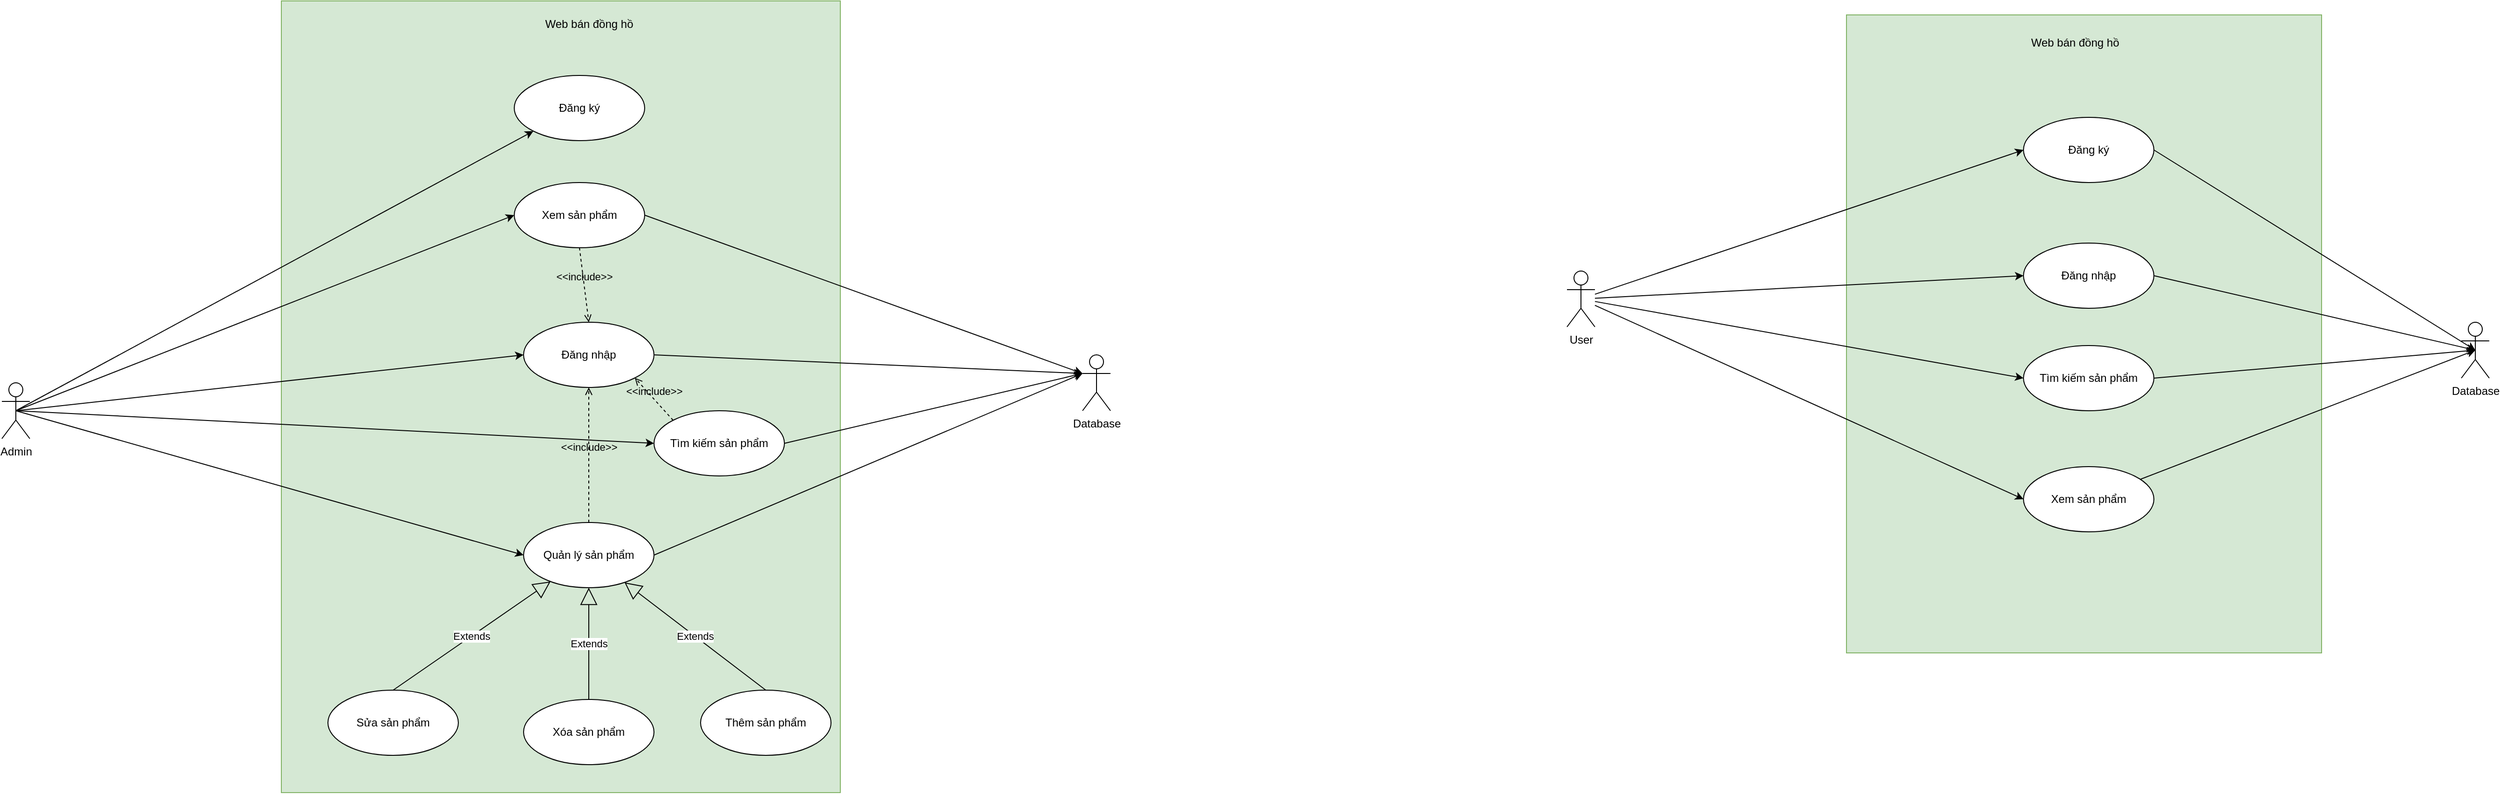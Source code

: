 <mxfile version="13.9.9" type="device" pages="5"><diagram name="Usecase" id="wi9JwimdvCLeBUcZy7YA"><mxGraphModel dx="3316" dy="814" grid="1" gridSize="10" guides="1" tooltips="1" connect="1" arrows="1" fold="1" page="1" pageScale="1" pageWidth="827" pageHeight="1169" math="0" shadow="0"><root><mxCell id="0"/><mxCell id="1" parent="0"/><mxCell id="k619RT8dw13stsdaR5ob-2" value="" style="whiteSpace=wrap;html=1;fillColor=#d5e8d4;strokeColor=#82b366;" parent="1" vertex="1"><mxGeometry x="690" y="145" width="510" height="685" as="geometry"/></mxCell><mxCell id="k619RT8dw13stsdaR5ob-18" style="rounded=0;orthogonalLoop=1;jettySize=auto;html=1;entryX=0;entryY=0.5;entryDx=0;entryDy=0;" parent="1" source="k619RT8dw13stsdaR5ob-3" target="X7tqDjGJ_gAEzYhowxeW-1" edge="1"><mxGeometry relative="1" as="geometry"/></mxCell><mxCell id="k619RT8dw13stsdaR5ob-3" value="User" style="shape=umlActor;verticalLabelPosition=bottom;verticalAlign=top;html=1;outlineConnect=0;" parent="1" vertex="1"><mxGeometry x="390" y="420" width="30" height="60" as="geometry"/></mxCell><mxCell id="k619RT8dw13stsdaR5ob-5" value="Đăng nhập" style="ellipse;whiteSpace=wrap;html=1;" parent="1" vertex="1"><mxGeometry x="880" y="390" width="140" height="70" as="geometry"/></mxCell><mxCell id="k619RT8dw13stsdaR5ob-6" value="Xem sản phẩm" style="ellipse;whiteSpace=wrap;html=1;" parent="1" vertex="1"><mxGeometry x="880" y="630" width="140" height="70" as="geometry"/></mxCell><mxCell id="k619RT8dw13stsdaR5ob-20" style="rounded=0;orthogonalLoop=1;jettySize=auto;html=1;entryX=0;entryY=0.5;entryDx=0;entryDy=0;" parent="1" source="k619RT8dw13stsdaR5ob-3" target="k619RT8dw13stsdaR5ob-5" edge="1"><mxGeometry relative="1" as="geometry"/></mxCell><mxCell id="k619RT8dw13stsdaR5ob-40" value="Database" style="shape=umlActor;verticalLabelPosition=bottom;verticalAlign=top;html=1;outlineConnect=0;" parent="1" vertex="1"><mxGeometry x="1350" y="475" width="30" height="60" as="geometry"/></mxCell><mxCell id="k619RT8dw13stsdaR5ob-41" style="rounded=0;orthogonalLoop=1;jettySize=auto;html=1;entryX=0.5;entryY=0.5;entryDx=0;entryDy=0;entryPerimeter=0;" parent="1" source="k619RT8dw13stsdaR5ob-6" target="k619RT8dw13stsdaR5ob-40" edge="1"><mxGeometry relative="1" as="geometry"/></mxCell><mxCell id="k619RT8dw13stsdaR5ob-42" style="rounded=0;orthogonalLoop=1;jettySize=auto;html=1;entryX=0.5;entryY=0.5;entryDx=0;entryDy=0;entryPerimeter=0;exitX=1;exitY=0.5;exitDx=0;exitDy=0;" parent="1" source="k619RT8dw13stsdaR5ob-5" target="k619RT8dw13stsdaR5ob-40" edge="1"><mxGeometry relative="1" as="geometry"/></mxCell><mxCell id="TvxSRNpqaL4_4Pb7ap_I-1" value="Web bán đồng hồ" style="text;html=1;align=center;verticalAlign=middle;resizable=0;points=[];autosize=1;" parent="1" vertex="1"><mxGeometry x="880" y="165" width="110" height="20" as="geometry"/></mxCell><mxCell id="HTN8tz7_R-Akg8Mbnzel-1" value="Đăng ký" style="ellipse;whiteSpace=wrap;html=1;" parent="1" vertex="1"><mxGeometry x="880" y="255" width="140" height="70" as="geometry"/></mxCell><mxCell id="HTN8tz7_R-Akg8Mbnzel-2" style="rounded=0;orthogonalLoop=1;jettySize=auto;html=1;entryX=0;entryY=0.5;entryDx=0;entryDy=0;" parent="1" source="k619RT8dw13stsdaR5ob-3" target="HTN8tz7_R-Akg8Mbnzel-1" edge="1"><mxGeometry relative="1" as="geometry"/></mxCell><mxCell id="X7tqDjGJ_gAEzYhowxeW-1" value="Tìm kiếm sản phẩm" style="ellipse;whiteSpace=wrap;html=1;" parent="1" vertex="1"><mxGeometry x="880" y="500" width="140" height="70" as="geometry"/></mxCell><mxCell id="X7tqDjGJ_gAEzYhowxeW-3" style="rounded=0;orthogonalLoop=1;jettySize=auto;html=1;entryX=0;entryY=0.5;entryDx=0;entryDy=0;" parent="1" source="k619RT8dw13stsdaR5ob-3" target="k619RT8dw13stsdaR5ob-6" edge="1"><mxGeometry relative="1" as="geometry"/></mxCell><mxCell id="X7tqDjGJ_gAEzYhowxeW-5" style="rounded=0;orthogonalLoop=1;jettySize=auto;html=1;entryX=0.5;entryY=0.5;entryDx=0;entryDy=0;entryPerimeter=0;exitX=1;exitY=0.5;exitDx=0;exitDy=0;" parent="1" source="HTN8tz7_R-Akg8Mbnzel-1" target="k619RT8dw13stsdaR5ob-40" edge="1"><mxGeometry relative="1" as="geometry"><mxPoint x="980" y="300" as="sourcePoint"/></mxGeometry></mxCell><mxCell id="yVr9S1H0TcgSY9zwYif5-1" style="rounded=0;orthogonalLoop=1;jettySize=auto;html=1;entryX=0.5;entryY=0.5;entryDx=0;entryDy=0;entryPerimeter=0;exitX=1;exitY=0.5;exitDx=0;exitDy=0;" parent="1" source="X7tqDjGJ_gAEzYhowxeW-1" target="k619RT8dw13stsdaR5ob-40" edge="1"><mxGeometry relative="1" as="geometry"/></mxCell><mxCell id="c81fgs_hiiSgDDTOvxtv-1" value="" style="whiteSpace=wrap;html=1;fillColor=#d5e8d4;strokeColor=#82b366;" parent="1" vertex="1"><mxGeometry x="-990" y="130" width="600" height="850" as="geometry"/></mxCell><mxCell id="c81fgs_hiiSgDDTOvxtv-2" value="Admin" style="shape=umlActor;verticalLabelPosition=bottom;verticalAlign=top;html=1;outlineConnect=0;" parent="1" vertex="1"><mxGeometry x="-1290" y="540" width="30" height="60" as="geometry"/></mxCell><mxCell id="c81fgs_hiiSgDDTOvxtv-3" value="Đăng nhập" style="ellipse;whiteSpace=wrap;html=1;" parent="1" vertex="1"><mxGeometry x="-730" y="475" width="140" height="70" as="geometry"/></mxCell><mxCell id="c81fgs_hiiSgDDTOvxtv-4" value="Tìm kiếm sản phẩm" style="ellipse;whiteSpace=wrap;html=1;" parent="1" vertex="1"><mxGeometry x="-590" y="570" width="140" height="70" as="geometry"/></mxCell><mxCell id="c81fgs_hiiSgDDTOvxtv-5" value="Xem sản phẩm" style="ellipse;whiteSpace=wrap;html=1;" parent="1" vertex="1"><mxGeometry x="-740" y="325" width="140" height="70" as="geometry"/></mxCell><mxCell id="c81fgs_hiiSgDDTOvxtv-6" value="Xóa sản phẩm" style="ellipse;whiteSpace=wrap;html=1;" parent="1" vertex="1"><mxGeometry x="-730" y="880" width="140" height="70" as="geometry"/></mxCell><mxCell id="c81fgs_hiiSgDDTOvxtv-7" value="Sửa sản phẩm" style="ellipse;whiteSpace=wrap;html=1;" parent="1" vertex="1"><mxGeometry x="-940" y="870" width="140" height="70" as="geometry"/></mxCell><mxCell id="c81fgs_hiiSgDDTOvxtv-8" value="Thêm sản phẩm" style="ellipse;whiteSpace=wrap;html=1;" parent="1" vertex="1"><mxGeometry x="-540" y="870" width="140" height="70" as="geometry"/></mxCell><mxCell id="c81fgs_hiiSgDDTOvxtv-9" style="rounded=0;orthogonalLoop=1;jettySize=auto;html=1;exitX=0.5;exitY=0.5;exitDx=0;exitDy=0;exitPerimeter=0;entryX=0;entryY=0.5;entryDx=0;entryDy=0;" parent="1" source="c81fgs_hiiSgDDTOvxtv-2" target="c81fgs_hiiSgDDTOvxtv-3" edge="1"><mxGeometry relative="1" as="geometry"><mxPoint x="-990" y="270" as="targetPoint"/><mxPoint x="-1290" y="740" as="sourcePoint"/></mxGeometry></mxCell><mxCell id="c81fgs_hiiSgDDTOvxtv-10" style="rounded=0;orthogonalLoop=1;jettySize=auto;html=1;exitX=0.5;exitY=0.5;exitDx=0;exitDy=0;exitPerimeter=0;entryX=0;entryY=0.5;entryDx=0;entryDy=0;" parent="1" source="c81fgs_hiiSgDDTOvxtv-2" target="c81fgs_hiiSgDDTOvxtv-4" edge="1"><mxGeometry relative="1" as="geometry"><mxPoint x="-990" y="270" as="targetPoint"/><mxPoint x="-1290" y="740" as="sourcePoint"/></mxGeometry></mxCell><mxCell id="c81fgs_hiiSgDDTOvxtv-11" style="rounded=0;orthogonalLoop=1;jettySize=auto;html=1;exitX=0.5;exitY=0.5;exitDx=0;exitDy=0;exitPerimeter=0;entryX=0;entryY=0.5;entryDx=0;entryDy=0;" parent="1" source="c81fgs_hiiSgDDTOvxtv-2" target="c81fgs_hiiSgDDTOvxtv-5" edge="1"><mxGeometry relative="1" as="geometry"><mxPoint x="-990" y="270" as="targetPoint"/><mxPoint x="-1290" y="740" as="sourcePoint"/></mxGeometry></mxCell><mxCell id="c81fgs_hiiSgDDTOvxtv-21" value="Database" style="shape=umlActor;verticalLabelPosition=bottom;verticalAlign=top;html=1;outlineConnect=0;" parent="1" vertex="1"><mxGeometry x="-130" y="510" width="30" height="60" as="geometry"/></mxCell><mxCell id="c81fgs_hiiSgDDTOvxtv-22" style="rounded=0;orthogonalLoop=1;jettySize=auto;html=1;exitX=1;exitY=0.5;exitDx=0;exitDy=0;entryX=0;entryY=0.333;entryDx=0;entryDy=0;entryPerimeter=0;" parent="1" source="c81fgs_hiiSgDDTOvxtv-5" target="c81fgs_hiiSgDDTOvxtv-21" edge="1"><mxGeometry relative="1" as="geometry"><mxPoint x="175.0" y="215" as="targetPoint"/><mxPoint x="-330" y="540" as="sourcePoint"/></mxGeometry></mxCell><mxCell id="c81fgs_hiiSgDDTOvxtv-24" style="rounded=0;orthogonalLoop=1;jettySize=auto;html=1;exitX=1;exitY=0.5;exitDx=0;exitDy=0;entryX=0;entryY=0.333;entryDx=0;entryDy=0;entryPerimeter=0;" parent="1" source="c81fgs_hiiSgDDTOvxtv-3" target="c81fgs_hiiSgDDTOvxtv-21" edge="1"><mxGeometry relative="1" as="geometry"><mxPoint x="175.0" y="215" as="targetPoint"/><mxPoint x="-330" y="540" as="sourcePoint"/></mxGeometry></mxCell><mxCell id="c81fgs_hiiSgDDTOvxtv-26" style="rounded=0;orthogonalLoop=1;jettySize=auto;html=1;exitX=1;exitY=0.5;exitDx=0;exitDy=0;entryX=0;entryY=0.333;entryDx=0;entryDy=0;entryPerimeter=0;" parent="1" source="c81fgs_hiiSgDDTOvxtv-4" target="c81fgs_hiiSgDDTOvxtv-21" edge="1"><mxGeometry relative="1" as="geometry"><mxPoint x="175.0" y="215" as="targetPoint"/><mxPoint x="-330" y="540" as="sourcePoint"/></mxGeometry></mxCell><mxCell id="AU1ctZAbnOn74cGj_DUl-1" value="Web bán đồng hồ" style="text;html=1;align=center;verticalAlign=middle;resizable=0;points=[];autosize=1;" parent="1" vertex="1"><mxGeometry x="-715" y="145" width="110" height="20" as="geometry"/></mxCell><mxCell id="oPsQw7YDMPnMcEt4K7lb-2" value="&amp;lt;&amp;lt;include&amp;gt;&amp;gt;" style="html=1;endArrow=open;verticalAlign=bottom;dashed=1;labelBackgroundColor=none;exitX=0.5;exitY=1;exitDx=0;exitDy=0;entryX=0.5;entryY=0;entryDx=0;entryDy=0;" parent="1" source="c81fgs_hiiSgDDTOvxtv-5" target="c81fgs_hiiSgDDTOvxtv-3" edge="1"><mxGeometry width="160" relative="1" as="geometry"><mxPoint x="-720" y="490" as="sourcePoint"/><mxPoint x="-320" y="520" as="targetPoint"/></mxGeometry></mxCell><mxCell id="Dfe4svHGPA1VUYhyzVcI-1" value="Đăng ký" style="ellipse;whiteSpace=wrap;html=1;" parent="1" vertex="1"><mxGeometry x="-740" y="210" width="140" height="70" as="geometry"/></mxCell><mxCell id="Dfe4svHGPA1VUYhyzVcI-2" value="Quản lý sản phẩm" style="ellipse;whiteSpace=wrap;html=1;" parent="1" vertex="1"><mxGeometry x="-730" y="690" width="140" height="70" as="geometry"/></mxCell><mxCell id="Dfe4svHGPA1VUYhyzVcI-3" value="Extends" style="endArrow=block;endSize=16;endFill=0;html=1;exitX=0.5;exitY=0;exitDx=0;exitDy=0;" parent="1" source="c81fgs_hiiSgDDTOvxtv-6" target="Dfe4svHGPA1VUYhyzVcI-2" edge="1"><mxGeometry width="160" relative="1" as="geometry"><mxPoint x="-60" y="440" as="sourcePoint"/><mxPoint x="-20" y="399.41" as="targetPoint"/></mxGeometry></mxCell><mxCell id="Dfe4svHGPA1VUYhyzVcI-4" value="&amp;lt;&amp;lt;include&amp;gt;&amp;gt;" style="html=1;endArrow=open;verticalAlign=bottom;dashed=1;labelBackgroundColor=none;exitX=0;exitY=0;exitDx=0;exitDy=0;entryX=1;entryY=1;entryDx=0;entryDy=0;" parent="1" source="c81fgs_hiiSgDDTOvxtv-4" target="c81fgs_hiiSgDDTOvxtv-3" edge="1"><mxGeometry width="160" relative="1" as="geometry"><mxPoint x="-690.0" y="350" as="sourcePoint"/><mxPoint x="-710" y="460" as="targetPoint"/></mxGeometry></mxCell><mxCell id="Dfe4svHGPA1VUYhyzVcI-5" style="rounded=0;orthogonalLoop=1;jettySize=auto;html=1;exitX=0.5;exitY=0.5;exitDx=0;exitDy=0;exitPerimeter=0;entryX=0;entryY=1;entryDx=0;entryDy=0;" parent="1" source="c81fgs_hiiSgDDTOvxtv-2" target="Dfe4svHGPA1VUYhyzVcI-1" edge="1"><mxGeometry relative="1" as="geometry"><mxPoint x="-990" y="270" as="targetPoint"/><mxPoint x="-1290" y="740" as="sourcePoint"/></mxGeometry></mxCell><mxCell id="Dfe4svHGPA1VUYhyzVcI-6" value="Extends" style="endArrow=block;endSize=16;endFill=0;html=1;exitX=0.5;exitY=0;exitDx=0;exitDy=0;" parent="1" source="c81fgs_hiiSgDDTOvxtv-8" target="Dfe4svHGPA1VUYhyzVcI-2" edge="1"><mxGeometry width="160" relative="1" as="geometry"><mxPoint x="-60" y="440" as="sourcePoint"/><mxPoint x="-20" y="399.41" as="targetPoint"/></mxGeometry></mxCell><mxCell id="Dfe4svHGPA1VUYhyzVcI-7" value="Extends" style="endArrow=block;endSize=16;endFill=0;html=1;exitX=0.5;exitY=0;exitDx=0;exitDy=0;" parent="1" source="c81fgs_hiiSgDDTOvxtv-7" target="Dfe4svHGPA1VUYhyzVcI-2" edge="1"><mxGeometry width="160" relative="1" as="geometry"><mxPoint x="-60" y="440" as="sourcePoint"/><mxPoint x="-20" y="399.41" as="targetPoint"/></mxGeometry></mxCell><mxCell id="Dfe4svHGPA1VUYhyzVcI-8" style="rounded=0;orthogonalLoop=1;jettySize=auto;html=1;exitX=0.5;exitY=0.5;exitDx=0;exitDy=0;exitPerimeter=0;entryX=0;entryY=0.5;entryDx=0;entryDy=0;" parent="1" source="c81fgs_hiiSgDDTOvxtv-2" target="Dfe4svHGPA1VUYhyzVcI-2" edge="1"><mxGeometry relative="1" as="geometry"><mxPoint x="-990" y="270" as="targetPoint"/><mxPoint x="-1290" y="740" as="sourcePoint"/></mxGeometry></mxCell><mxCell id="Dfe4svHGPA1VUYhyzVcI-9" value="&amp;lt;&amp;lt;include&amp;gt;&amp;gt;" style="html=1;endArrow=open;verticalAlign=bottom;dashed=1;labelBackgroundColor=none;exitX=0.5;exitY=0;exitDx=0;exitDy=0;entryX=0.5;entryY=1;entryDx=0;entryDy=0;" parent="1" source="Dfe4svHGPA1VUYhyzVcI-2" target="c81fgs_hiiSgDDTOvxtv-3" edge="1"><mxGeometry width="160" relative="1" as="geometry"><mxPoint x="-690.0" y="350" as="sourcePoint"/><mxPoint x="-710" y="460" as="targetPoint"/></mxGeometry></mxCell><mxCell id="Dfe4svHGPA1VUYhyzVcI-10" style="rounded=0;orthogonalLoop=1;jettySize=auto;html=1;exitX=1;exitY=0.5;exitDx=0;exitDy=0;entryX=0;entryY=0.333;entryDx=0;entryDy=0;entryPerimeter=0;" parent="1" source="Dfe4svHGPA1VUYhyzVcI-2" target="c81fgs_hiiSgDDTOvxtv-21" edge="1"><mxGeometry relative="1" as="geometry"><mxPoint x="175.0" y="215" as="targetPoint"/><mxPoint x="-330" y="540" as="sourcePoint"/></mxGeometry></mxCell></root></mxGraphModel></diagram><diagram name="ECB" id="QvMSeOzCjL8CULa_Yx_M"><mxGraphModel dx="2956" dy="904" grid="1" gridSize="10" guides="1" tooltips="1" connect="1" arrows="1" fold="1" page="1" pageScale="1" pageWidth="827" pageHeight="1169" math="0" shadow="0"><root><mxCell id="uvSpSuSJdCazMe_yOq0R-0"/><mxCell id="uvSpSuSJdCazMe_yOq0R-1" parent="uvSpSuSJdCazMe_yOq0R-0"/><mxCell id="uvSpSuSJdCazMe_yOq0R-20" style="rounded=0;orthogonalLoop=1;jettySize=auto;html=1;entryX=-0.006;entryY=0.51;entryDx=0;entryDy=0;entryPerimeter=0;" parent="uvSpSuSJdCazMe_yOq0R-1" source="uvSpSuSJdCazMe_yOq0R-2" target="uvSpSuSJdCazMe_yOq0R-8" edge="1"><mxGeometry relative="1" as="geometry"/></mxCell><mxCell id="uvSpSuSJdCazMe_yOq0R-2" value="User" style="shape=umlActor;verticalLabelPosition=bottom;verticalAlign=top;html=1;outlineConnect=0;" parent="uvSpSuSJdCazMe_yOq0R-1" vertex="1"><mxGeometry x="-190" y="380" width="30" height="60" as="geometry"/></mxCell><mxCell id="uvSpSuSJdCazMe_yOq0R-3" value="Admin" style="shape=umlActor;verticalLabelPosition=bottom;verticalAlign=top;html=1;outlineConnect=0;" parent="uvSpSuSJdCazMe_yOq0R-1" vertex="1"><mxGeometry x="-200" y="630" width="30" height="60" as="geometry"/></mxCell><mxCell id="uvSpSuSJdCazMe_yOq0R-5" value="Entity Clock" style="ellipse;shape=umlEntity;whiteSpace=wrap;html=1;" parent="uvSpSuSJdCazMe_yOq0R-1" vertex="1"><mxGeometry x="850" y="440" width="80" height="80" as="geometry"/></mxCell><mxCell id="uvSpSuSJdCazMe_yOq0R-7" value="Entity User" style="ellipse;shape=umlEntity;whiteSpace=wrap;html=1;" parent="uvSpSuSJdCazMe_yOq0R-1" vertex="1"><mxGeometry x="840" y="740" width="80" height="80" as="geometry"/></mxCell><mxCell id="uvSpSuSJdCazMe_yOq0R-8" value="Boundary FormLogin" style="shape=umlBoundary;whiteSpace=wrap;html=1;" parent="uvSpSuSJdCazMe_yOq0R-1" vertex="1"><mxGeometry x="-30" y="850" width="100" height="80" as="geometry"/></mxCell><mxCell id="uvSpSuSJdCazMe_yOq0R-9" value="Control LoginController" style="ellipse;shape=umlControl;whiteSpace=wrap;html=1;" parent="uvSpSuSJdCazMe_yOq0R-1" vertex="1"><mxGeometry x="180" y="840" width="110" height="90" as="geometry"/></mxCell><mxCell id="uvSpSuSJdCazMe_yOq0R-10" value="Boundary ViewEditClock" style="shape=umlBoundary;whiteSpace=wrap;html=1;" parent="uvSpSuSJdCazMe_yOq0R-1" vertex="1"><mxGeometry x="-30" y="520" width="160" height="60" as="geometry"/></mxCell><mxCell id="uvSpSuSJdCazMe_yOq0R-12" value="Control AddClockController" style="ellipse;shape=umlControl;whiteSpace=wrap;html=1;" parent="uvSpSuSJdCazMe_yOq0R-1" vertex="1"><mxGeometry x="160" y="270" width="140" height="90" as="geometry"/></mxCell><mxCell id="uvSpSuSJdCazMe_yOq0R-13" value="Control EditClockController" style="ellipse;shape=umlControl;whiteSpace=wrap;html=1;" parent="uvSpSuSJdCazMe_yOq0R-1" vertex="1"><mxGeometry x="160" y="410" width="140" height="90" as="geometry"/></mxCell><mxCell id="uvSpSuSJdCazMe_yOq0R-14" value="Control DeleteClockController" style="ellipse;shape=umlControl;whiteSpace=wrap;html=1;" parent="uvSpSuSJdCazMe_yOq0R-1" vertex="1"><mxGeometry x="160" y="550" width="140" height="90" as="geometry"/></mxCell><mxCell id="uvSpSuSJdCazMe_yOq0R-23" style="rounded=0;orthogonalLoop=1;jettySize=auto;html=1;" parent="uvSpSuSJdCazMe_yOq0R-1" source="uvSpSuSJdCazMe_yOq0R-8" target="uvSpSuSJdCazMe_yOq0R-9" edge="1"><mxGeometry relative="1" as="geometry"><mxPoint x="1615" y="890" as="sourcePoint"/><mxPoint x="1849.2" y="930" as="targetPoint"/></mxGeometry></mxCell><mxCell id="uvSpSuSJdCazMe_yOq0R-24" style="rounded=0;orthogonalLoop=1;jettySize=auto;html=1;entryX=0;entryY=0;entryDx=0;entryDy=0;" parent="uvSpSuSJdCazMe_yOq0R-1" source="uvSpSuSJdCazMe_yOq0R-9" target="uvSpSuSJdCazMe_yOq0R-7" edge="1"><mxGeometry relative="1" as="geometry"><mxPoint x="1300" y="780" as="sourcePoint"/><mxPoint x="1200" y="760" as="targetPoint"/></mxGeometry></mxCell><mxCell id="uvSpSuSJdCazMe_yOq0R-28" style="rounded=0;orthogonalLoop=1;jettySize=auto;html=1;exitX=0.5;exitY=0.5;exitDx=0;exitDy=0;exitPerimeter=0;entryX=0.021;entryY=0.5;entryDx=0;entryDy=0;entryPerimeter=0;" parent="uvSpSuSJdCazMe_yOq0R-1" source="uvSpSuSJdCazMe_yOq0R-3" target="VhXizZPENjEoiNCXb4G6-0" edge="1"><mxGeometry relative="1" as="geometry"><mxPoint x="70" y="347.36" as="sourcePoint"/><mxPoint x="234.2" y="290" as="targetPoint"/></mxGeometry></mxCell><mxCell id="uvSpSuSJdCazMe_yOq0R-35" style="rounded=0;orthogonalLoop=1;jettySize=auto;html=1;exitX=0.999;exitY=0.51;exitDx=0;exitDy=0;exitPerimeter=0;" parent="uvSpSuSJdCazMe_yOq0R-1" source="VhXizZPENjEoiNCXb4G6-1" target="uvSpSuSJdCazMe_yOq0R-12" edge="1"><mxGeometry relative="1" as="geometry"><mxPoint x="20" y="194.76" as="sourcePoint"/><mxPoint x="184.2" y="137.4" as="targetPoint"/></mxGeometry></mxCell><mxCell id="uvSpSuSJdCazMe_yOq0R-36" style="rounded=0;orthogonalLoop=1;jettySize=auto;html=1;" parent="uvSpSuSJdCazMe_yOq0R-1" source="uvSpSuSJdCazMe_yOq0R-10" target="uvSpSuSJdCazMe_yOq0R-13" edge="1"><mxGeometry relative="1" as="geometry"><mxPoint x="20" y="194.76" as="sourcePoint"/><mxPoint x="184.2" y="137.4" as="targetPoint"/></mxGeometry></mxCell><mxCell id="uvSpSuSJdCazMe_yOq0R-37" style="rounded=0;orthogonalLoop=1;jettySize=auto;html=1;entryX=0.064;entryY=0.771;entryDx=0;entryDy=0;entryPerimeter=0;exitX=0.91;exitY=0.81;exitDx=0;exitDy=0;exitPerimeter=0;" parent="uvSpSuSJdCazMe_yOq0R-1" source="VhXizZPENjEoiNCXb4G6-2" target="uvSpSuSJdCazMe_yOq0R-14" edge="1"><mxGeometry relative="1" as="geometry"><mxPoint x="20" y="194.76" as="sourcePoint"/><mxPoint x="184.2" y="137.4" as="targetPoint"/></mxGeometry></mxCell><mxCell id="uvSpSuSJdCazMe_yOq0R-40" style="rounded=0;orthogonalLoop=1;jettySize=auto;html=1;entryX=0;entryY=0.5;entryDx=0;entryDy=0;" parent="uvSpSuSJdCazMe_yOq0R-1" source="uvSpSuSJdCazMe_yOq0R-14" target="uvSpSuSJdCazMe_yOq0R-5" edge="1"><mxGeometry relative="1" as="geometry"><mxPoint x="560.0" y="532.4" as="sourcePoint"/><mxPoint x="1132.8" y="425" as="targetPoint"/></mxGeometry></mxCell><mxCell id="uvSpSuSJdCazMe_yOq0R-41" style="rounded=0;orthogonalLoop=1;jettySize=auto;html=1;entryX=0;entryY=0.5;entryDx=0;entryDy=0;" parent="uvSpSuSJdCazMe_yOq0R-1" source="uvSpSuSJdCazMe_yOq0R-13" target="uvSpSuSJdCazMe_yOq0R-5" edge="1"><mxGeometry relative="1" as="geometry"><mxPoint x="560.0" y="532.4" as="sourcePoint"/><mxPoint x="1132.8" y="425" as="targetPoint"/></mxGeometry></mxCell><mxCell id="uvSpSuSJdCazMe_yOq0R-42" style="rounded=0;orthogonalLoop=1;jettySize=auto;html=1;entryX=0;entryY=0.5;entryDx=0;entryDy=0;" parent="uvSpSuSJdCazMe_yOq0R-1" source="uvSpSuSJdCazMe_yOq0R-12" target="uvSpSuSJdCazMe_yOq0R-5" edge="1"><mxGeometry relative="1" as="geometry"><mxPoint x="560.0" y="532.4" as="sourcePoint"/><mxPoint x="1132.8" y="425" as="targetPoint"/></mxGeometry></mxCell><mxCell id="uvSpSuSJdCazMe_yOq0R-44" value="Boundary&lt;br&gt;Gateway&amp;nbsp;" style="shape=umlBoundary;whiteSpace=wrap;html=1;" parent="uvSpSuSJdCazMe_yOq0R-1" vertex="1"><mxGeometry x="800" y="1120" width="100" height="80" as="geometry"/></mxCell><mxCell id="uvSpSuSJdCazMe_yOq0R-45" style="rounded=0;orthogonalLoop=1;jettySize=auto;html=1;entryX=0.394;entryY=0.09;entryDx=0;entryDy=0;entryPerimeter=0;" parent="uvSpSuSJdCazMe_yOq0R-1" source="uvSpSuSJdCazMe_yOq0R-12" target="uvSpSuSJdCazMe_yOq0R-44" edge="1"><mxGeometry relative="1" as="geometry"><mxPoint x="560.0" y="532.4" as="sourcePoint"/><mxPoint x="1132.8" y="425" as="targetPoint"/></mxGeometry></mxCell><mxCell id="uvSpSuSJdCazMe_yOq0R-46" style="rounded=0;orthogonalLoop=1;jettySize=auto;html=1;exitX=1.001;exitY=0.513;exitDx=0;exitDy=0;exitPerimeter=0;" parent="uvSpSuSJdCazMe_yOq0R-1" source="uvSpSuSJdCazMe_yOq0R-14" target="uvSpSuSJdCazMe_yOq0R-44" edge="1"><mxGeometry relative="1" as="geometry"><mxPoint x="560.0" y="532.4" as="sourcePoint"/><mxPoint x="1132.8" y="425" as="targetPoint"/></mxGeometry></mxCell><mxCell id="uvSpSuSJdCazMe_yOq0R-47" style="rounded=0;orthogonalLoop=1;jettySize=auto;html=1;exitX=0.856;exitY=0.889;exitDx=0;exitDy=0;exitPerimeter=0;" parent="uvSpSuSJdCazMe_yOq0R-1" source="uvSpSuSJdCazMe_yOq0R-13" target="uvSpSuSJdCazMe_yOq0R-44" edge="1"><mxGeometry relative="1" as="geometry"><mxPoint x="560.0" y="532.4" as="sourcePoint"/><mxPoint x="1132.8" y="425" as="targetPoint"/></mxGeometry></mxCell><mxCell id="uvSpSuSJdCazMe_yOq0R-51" style="rounded=0;orthogonalLoop=1;jettySize=auto;html=1;" parent="uvSpSuSJdCazMe_yOq0R-1" source="uvSpSuSJdCazMe_yOq0R-9" target="uvSpSuSJdCazMe_yOq0R-44" edge="1"><mxGeometry relative="1" as="geometry"><mxPoint x="560.0" y="532.4" as="sourcePoint"/><mxPoint x="1132.8" y="425" as="targetPoint"/></mxGeometry></mxCell><mxCell id="uvSpSuSJdCazMe_yOq0R-53" value="Database&amp;nbsp;" style="shape=umlActor;verticalLabelPosition=bottom;verticalAlign=top;html=1;" parent="uvSpSuSJdCazMe_yOq0R-1" vertex="1"><mxGeometry x="1070" y="1140" width="30" height="60" as="geometry"/></mxCell><mxCell id="uvSpSuSJdCazMe_yOq0R-54" style="rounded=0;orthogonalLoop=1;jettySize=auto;html=1;entryX=0;entryY=0.333;entryDx=0;entryDy=0;entryPerimeter=0;" parent="uvSpSuSJdCazMe_yOq0R-1" source="uvSpSuSJdCazMe_yOq0R-44" target="uvSpSuSJdCazMe_yOq0R-53" edge="1"><mxGeometry relative="1" as="geometry"><mxPoint x="720" y="1250" as="sourcePoint"/><mxPoint x="800" y="1152.788" as="targetPoint"/></mxGeometry></mxCell><mxCell id="PYb1KDpC120uUqesnCDH-1" style="rounded=0;orthogonalLoop=1;jettySize=auto;html=1;exitX=0.5;exitY=0.5;exitDx=0;exitDy=0;exitPerimeter=0;entryX=0.01;entryY=0.55;entryDx=0;entryDy=0;entryPerimeter=0;" parent="uvSpSuSJdCazMe_yOq0R-1" source="uvSpSuSJdCazMe_yOq0R-3" target="uvSpSuSJdCazMe_yOq0R-8" edge="1"><mxGeometry relative="1" as="geometry"><mxPoint x="70" y="347.36" as="sourcePoint"/><mxPoint x="-31.125" y="971.68" as="targetPoint"/></mxGeometry></mxCell><mxCell id="FydKiifoBMvoN8-p5_2Y-0" value="Control ViewClockController" style="ellipse;shape=umlControl;whiteSpace=wrap;html=1;" parent="uvSpSuSJdCazMe_yOq0R-1" vertex="1"><mxGeometry x="160" y="140" width="140" height="90" as="geometry"/></mxCell><mxCell id="FydKiifoBMvoN8-p5_2Y-1" style="rounded=0;orthogonalLoop=1;jettySize=auto;html=1;entryX=0.007;entryY=0.597;entryDx=0;entryDy=0;entryPerimeter=0;" parent="uvSpSuSJdCazMe_yOq0R-1" source="VhXizZPENjEoiNCXb4G6-0" target="FydKiifoBMvoN8-p5_2Y-0" edge="1"><mxGeometry relative="1" as="geometry"><mxPoint x="20" y="194.76" as="sourcePoint"/><mxPoint x="184.2" y="137.4" as="targetPoint"/></mxGeometry></mxCell><mxCell id="FydKiifoBMvoN8-p5_2Y-2" style="rounded=0;orthogonalLoop=1;jettySize=auto;html=1;entryX=0;entryY=0.5;entryDx=0;entryDy=0;" parent="uvSpSuSJdCazMe_yOq0R-1" source="FydKiifoBMvoN8-p5_2Y-0" target="uvSpSuSJdCazMe_yOq0R-5" edge="1"><mxGeometry relative="1" as="geometry"><mxPoint x="560.0" y="532.4" as="sourcePoint"/><mxPoint x="1132.8" y="425" as="targetPoint"/></mxGeometry></mxCell><mxCell id="FydKiifoBMvoN8-p5_2Y-3" style="rounded=0;orthogonalLoop=1;jettySize=auto;html=1;entryX=0.394;entryY=0.09;entryDx=0;entryDy=0;entryPerimeter=0;" parent="uvSpSuSJdCazMe_yOq0R-1" source="FydKiifoBMvoN8-p5_2Y-0" target="uvSpSuSJdCazMe_yOq0R-44" edge="1"><mxGeometry relative="1" as="geometry"><mxPoint x="560.0" y="532.4" as="sourcePoint"/><mxPoint x="1132.8" y="425" as="targetPoint"/></mxGeometry></mxCell><mxCell id="vaXUT4YI1fAe28Y9fXup-0" value="Boundary FormRegister" style="shape=umlBoundary;whiteSpace=wrap;html=1;" parent="uvSpSuSJdCazMe_yOq0R-1" vertex="1"><mxGeometry x="-30" y="1050" width="150" height="80" as="geometry"/></mxCell><mxCell id="vaXUT4YI1fAe28Y9fXup-1" value="Control RegisterController" style="ellipse;shape=umlControl;whiteSpace=wrap;html=1;" parent="uvSpSuSJdCazMe_yOq0R-1" vertex="1"><mxGeometry x="180" y="1010" width="110" height="90" as="geometry"/></mxCell><mxCell id="vaXUT4YI1fAe28Y9fXup-3" style="rounded=0;orthogonalLoop=1;jettySize=auto;html=1;exitX=1.002;exitY=0.45;exitDx=0;exitDy=0;exitPerimeter=0;" parent="uvSpSuSJdCazMe_yOq0R-1" source="vaXUT4YI1fAe28Y9fXup-0" target="vaXUT4YI1fAe28Y9fXup-1" edge="1"><mxGeometry relative="1" as="geometry"><mxPoint x="95" y="1022.447" as="sourcePoint"/><mxPoint x="196.835" y="999.995" as="targetPoint"/></mxGeometry></mxCell><mxCell id="vaXUT4YI1fAe28Y9fXup-4" style="rounded=0;orthogonalLoop=1;jettySize=auto;html=1;entryX=0;entryY=0;entryDx=0;entryDy=0;" parent="uvSpSuSJdCazMe_yOq0R-1" source="vaXUT4YI1fAe28Y9fXup-1" target="uvSpSuSJdCazMe_yOq0R-7" edge="1"><mxGeometry relative="1" as="geometry"><mxPoint x="1300" y="780" as="sourcePoint"/><mxPoint x="1200" y="760" as="targetPoint"/></mxGeometry></mxCell><mxCell id="vaXUT4YI1fAe28Y9fXup-5" style="rounded=0;orthogonalLoop=1;jettySize=auto;html=1;exitX=0.988;exitY=0.473;exitDx=0;exitDy=0;exitPerimeter=0;" parent="uvSpSuSJdCazMe_yOq0R-1" source="vaXUT4YI1fAe28Y9fXup-1" target="uvSpSuSJdCazMe_yOq0R-44" edge="1"><mxGeometry relative="1" as="geometry"><mxPoint x="560.0" y="532.4" as="sourcePoint"/><mxPoint x="1132.8" y="425" as="targetPoint"/></mxGeometry></mxCell><mxCell id="DF0C4kzyZklx_Jpdq58g-0" style="rounded=0;orthogonalLoop=1;jettySize=auto;html=1;entryX=0.003;entryY=0.353;entryDx=0;entryDy=0;entryPerimeter=0;" parent="uvSpSuSJdCazMe_yOq0R-1" source="uvSpSuSJdCazMe_yOq0R-2" target="vaXUT4YI1fAe28Y9fXup-0" edge="1"><mxGeometry relative="1" as="geometry"/></mxCell><mxCell id="VhXizZPENjEoiNCXb4G6-0" value="Boundary ViewClock" style="shape=umlBoundary;whiteSpace=wrap;html=1;" parent="uvSpSuSJdCazMe_yOq0R-1" vertex="1"><mxGeometry x="-35" y="280" width="140" height="70" as="geometry"/></mxCell><mxCell id="VhXizZPENjEoiNCXb4G6-1" value="Boundary ViewAddClock" style="shape=umlBoundary;whiteSpace=wrap;html=1;" parent="uvSpSuSJdCazMe_yOq0R-1" vertex="1"><mxGeometry x="-35" y="400" width="140" height="62.5" as="geometry"/></mxCell><mxCell id="VhXizZPENjEoiNCXb4G6-2" value="Boundary ViewDeleteClock" style="shape=umlBoundary;whiteSpace=wrap;html=1;" parent="uvSpSuSJdCazMe_yOq0R-1" vertex="1"><mxGeometry x="-35" y="595" width="155" height="60" as="geometry"/></mxCell><mxCell id="VhXizZPENjEoiNCXb4G6-3" style="rounded=0;orthogonalLoop=1;jettySize=auto;html=1;exitX=0.5;exitY=0.5;exitDx=0;exitDy=0;exitPerimeter=0;entryX=-0.004;entryY=0.6;entryDx=0;entryDy=0;entryPerimeter=0;" parent="uvSpSuSJdCazMe_yOq0R-1" source="uvSpSuSJdCazMe_yOq0R-3" target="VhXizZPENjEoiNCXb4G6-1" edge="1"><mxGeometry relative="1" as="geometry"><mxPoint x="70" y="347.36" as="sourcePoint"/><mxPoint x="234.2" y="290" as="targetPoint"/></mxGeometry></mxCell><mxCell id="VhXizZPENjEoiNCXb4G6-4" style="rounded=0;orthogonalLoop=1;jettySize=auto;html=1;exitX=0.5;exitY=0.5;exitDx=0;exitDy=0;exitPerimeter=0;entryX=0.011;entryY=0.583;entryDx=0;entryDy=0;entryPerimeter=0;" parent="uvSpSuSJdCazMe_yOq0R-1" source="uvSpSuSJdCazMe_yOq0R-3" target="uvSpSuSJdCazMe_yOq0R-10" edge="1"><mxGeometry relative="1" as="geometry"><mxPoint x="70" y="347.36" as="sourcePoint"/><mxPoint x="234.2" y="290" as="targetPoint"/></mxGeometry></mxCell><mxCell id="VhXizZPENjEoiNCXb4G6-5" style="rounded=0;orthogonalLoop=1;jettySize=auto;html=1;exitX=0.5;exitY=0.5;exitDx=0;exitDy=0;exitPerimeter=0;entryX=-0.025;entryY=0.503;entryDx=0;entryDy=0;entryPerimeter=0;" parent="uvSpSuSJdCazMe_yOq0R-1" source="uvSpSuSJdCazMe_yOq0R-3" target="VhXizZPENjEoiNCXb4G6-2" edge="1"><mxGeometry relative="1" as="geometry"><mxPoint x="70" y="347.36" as="sourcePoint"/><mxPoint x="234.2" y="290" as="targetPoint"/></mxGeometry></mxCell><mxCell id="8gR8jJ9nTBt3D-K3m_Xo-0" value="Boundary ViewSearch" style="shape=umlBoundary;whiteSpace=wrap;html=1;" parent="uvSpSuSJdCazMe_yOq0R-1" vertex="1"><mxGeometry x="-30" y="700" width="155" height="60" as="geometry"/></mxCell><mxCell id="8gR8jJ9nTBt3D-K3m_Xo-1" value="Control SearchController" style="ellipse;shape=umlControl;whiteSpace=wrap;html=1;" parent="uvSpSuSJdCazMe_yOq0R-1" vertex="1"><mxGeometry x="165" y="685" width="140" height="90" as="geometry"/></mxCell><mxCell id="8gR8jJ9nTBt3D-K3m_Xo-2" style="rounded=0;orthogonalLoop=1;jettySize=auto;html=1;entryX=-0.004;entryY=0.54;entryDx=0;entryDy=0;entryPerimeter=0;" parent="uvSpSuSJdCazMe_yOq0R-1" source="uvSpSuSJdCazMe_yOq0R-2" target="8gR8jJ9nTBt3D-K3m_Xo-0" edge="1"><mxGeometry relative="1" as="geometry"/></mxCell><mxCell id="8gR8jJ9nTBt3D-K3m_Xo-3" style="rounded=0;orthogonalLoop=1;jettySize=auto;html=1;exitX=0.5;exitY=0.5;exitDx=0;exitDy=0;exitPerimeter=0;entryX=-0.019;entryY=0.473;entryDx=0;entryDy=0;entryPerimeter=0;" parent="uvSpSuSJdCazMe_yOq0R-1" source="uvSpSuSJdCazMe_yOq0R-3" target="8gR8jJ9nTBt3D-K3m_Xo-0" edge="1"><mxGeometry relative="1" as="geometry"><mxPoint x="70" y="347.36" as="sourcePoint"/><mxPoint x="234.2" y="290" as="targetPoint"/></mxGeometry></mxCell><mxCell id="8gR8jJ9nTBt3D-K3m_Xo-4" style="rounded=0;orthogonalLoop=1;jettySize=auto;html=1;exitX=1.013;exitY=0.487;exitDx=0;exitDy=0;exitPerimeter=0;" parent="uvSpSuSJdCazMe_yOq0R-1" source="8gR8jJ9nTBt3D-K3m_Xo-0" target="8gR8jJ9nTBt3D-K3m_Xo-1" edge="1"><mxGeometry relative="1" as="geometry"><mxPoint x="20" y="194.76" as="sourcePoint"/><mxPoint x="184.2" y="137.4" as="targetPoint"/></mxGeometry></mxCell><mxCell id="8gR8jJ9nTBt3D-K3m_Xo-5" style="rounded=0;orthogonalLoop=1;jettySize=auto;html=1;entryX=0;entryY=0.5;entryDx=0;entryDy=0;" parent="uvSpSuSJdCazMe_yOq0R-1" source="8gR8jJ9nTBt3D-K3m_Xo-1" target="uvSpSuSJdCazMe_yOq0R-5" edge="1"><mxGeometry relative="1" as="geometry"><mxPoint x="560.0" y="532.4" as="sourcePoint"/><mxPoint x="1132.8" y="425" as="targetPoint"/></mxGeometry></mxCell><mxCell id="-ewzNGTSXTaqiuTqrXii-0" style="rounded=0;orthogonalLoop=1;jettySize=auto;html=1;entryX=-0.014;entryY=0.589;entryDx=0;entryDy=0;entryPerimeter=0;" parent="uvSpSuSJdCazMe_yOq0R-1" source="uvSpSuSJdCazMe_yOq0R-2" target="VhXizZPENjEoiNCXb4G6-0" edge="1"><mxGeometry relative="1" as="geometry"/></mxCell><mxCell id="zg4hx-Zb8xrjPgU8UomP-0" style="rounded=0;orthogonalLoop=1;jettySize=auto;html=1;entryX=-0.022;entryY=0.393;entryDx=0;entryDy=0;entryPerimeter=0;" parent="uvSpSuSJdCazMe_yOq0R-1" source="8gR8jJ9nTBt3D-K3m_Xo-1" target="uvSpSuSJdCazMe_yOq0R-44" edge="1"><mxGeometry relative="1" as="geometry"><mxPoint x="560.0" y="532.4" as="sourcePoint"/><mxPoint x="1132.8" y="425" as="targetPoint"/></mxGeometry></mxCell><mxCell id="HAFOvTeKfq1vXIcebMnT-0" style="rounded=0;orthogonalLoop=1;jettySize=auto;html=1;exitX=0.5;exitY=0.5;exitDx=0;exitDy=0;exitPerimeter=0;entryX=-0.009;entryY=0.53;entryDx=0;entryDy=0;entryPerimeter=0;" edge="1" parent="uvSpSuSJdCazMe_yOq0R-1" source="uvSpSuSJdCazMe_yOq0R-3" target="vaXUT4YI1fAe28Y9fXup-0"><mxGeometry relative="1" as="geometry"><mxPoint x="70" y="347.36" as="sourcePoint"/><mxPoint x="-31.125" y="971.68" as="targetPoint"/></mxGeometry></mxCell></root></mxGraphModel></diagram><diagram name="Class" id="AVLbs-k6YEAww-cwOI-G"><mxGraphModel dx="2580" dy="1914" grid="1" gridSize="10" guides="1" tooltips="1" connect="1" arrows="1" fold="1" page="1" pageScale="1" pageWidth="827" pageHeight="1169" math="0" shadow="0"><root><mxCell id="SO3VwA02cFx4LSv3FLnZ-0"/><mxCell id="SO3VwA02cFx4LSv3FLnZ-1" parent="SO3VwA02cFx4LSv3FLnZ-0"/><mxCell id="KyN33t_K5bmGauN4S2R7-0" value="&lt;&lt;View&gt;&gt;&#10;ViewAddClock" style="swimlane;fontStyle=1;align=center;verticalAlign=top;childLayout=stackLayout;horizontal=1;startSize=40;horizontalStack=0;resizeParent=1;resizeParentMax=0;resizeLast=0;collapsible=1;marginBottom=0;" parent="SO3VwA02cFx4LSv3FLnZ-1" vertex="1"><mxGeometry x="750" y="-59" width="160" height="204" as="geometry"/></mxCell><mxCell id="KyN33t_K5bmGauN4S2R7-1" value="+ field: type" style="text;strokeColor=none;fillColor=none;align=left;verticalAlign=top;spacingLeft=4;spacingRight=4;overflow=hidden;rotatable=0;points=[[0,0.5],[1,0.5]];portConstraint=eastwest;" parent="KyN33t_K5bmGauN4S2R7-0" vertex="1"><mxGeometry y="40" width="160" height="26" as="geometry"/></mxCell><mxCell id="KyN33t_K5bmGauN4S2R7-2" value="" style="line;strokeWidth=1;fillColor=none;align=left;verticalAlign=middle;spacingTop=-1;spacingLeft=3;spacingRight=3;rotatable=0;labelPosition=right;points=[];portConstraint=eastwest;" parent="KyN33t_K5bmGauN4S2R7-0" vertex="1"><mxGeometry y="66" width="160" height="8" as="geometry"/></mxCell><mxCell id="g0IV4z2yNuFICmHzCqeF-28" value="+ saveClock()" style="text;strokeColor=none;fillColor=none;align=left;verticalAlign=top;spacingLeft=4;spacingRight=4;overflow=hidden;rotatable=0;points=[[0,0.5],[1,0.5]];portConstraint=eastwest;" parent="KyN33t_K5bmGauN4S2R7-0" vertex="1"><mxGeometry y="74" width="160" height="26" as="geometry"/></mxCell><mxCell id="nQliViHRvoV709YfMDfN-2" value="+ init()" style="text;strokeColor=none;fillColor=none;align=left;verticalAlign=top;spacingLeft=4;spacingRight=4;overflow=hidden;rotatable=0;points=[[0,0.5],[1,0.5]];portConstraint=eastwest;" vertex="1" parent="KyN33t_K5bmGauN4S2R7-0"><mxGeometry y="100" width="160" height="26" as="geometry"/></mxCell><mxCell id="g0IV4z2yNuFICmHzCqeF-30" value="+ AddClock()" style="text;strokeColor=none;fillColor=none;align=left;verticalAlign=top;spacingLeft=4;spacingRight=4;overflow=hidden;rotatable=0;points=[[0,0.5],[1,0.5]];portConstraint=eastwest;" parent="KyN33t_K5bmGauN4S2R7-0" vertex="1"><mxGeometry y="126" width="160" height="26" as="geometry"/></mxCell><mxCell id="g0IV4z2yNuFICmHzCqeF-29" value="+ backHome()" style="text;strokeColor=none;fillColor=none;align=left;verticalAlign=top;spacingLeft=4;spacingRight=4;overflow=hidden;rotatable=0;points=[[0,0.5],[1,0.5]];portConstraint=eastwest;" parent="KyN33t_K5bmGauN4S2R7-0" vertex="1"><mxGeometry y="152" width="160" height="26" as="geometry"/></mxCell><mxCell id="g0IV4z2yNuFICmHzCqeF-27" value="+ handleImage(e)" style="text;strokeColor=none;fillColor=none;align=left;verticalAlign=top;spacingLeft=4;spacingRight=4;overflow=hidden;rotatable=0;points=[[0,0.5],[1,0.5]];portConstraint=eastwest;" parent="KyN33t_K5bmGauN4S2R7-0" vertex="1"><mxGeometry y="178" width="160" height="26" as="geometry"/></mxCell><mxCell id="KyN33t_K5bmGauN4S2R7-8" value="&lt;&lt;Controller&gt;&gt;&#10;ClockController&#10;" style="swimlane;fontStyle=1;align=center;verticalAlign=top;childLayout=stackLayout;horizontal=1;startSize=40;horizontalStack=0;resizeParent=1;resizeParentMax=0;resizeLast=0;collapsible=1;marginBottom=0;" parent="SO3VwA02cFx4LSv3FLnZ-1" vertex="1"><mxGeometry x="414" y="210" width="160" height="196" as="geometry"/></mxCell><mxCell id="ufYmyPB1XO1SRFbv7zIV-10" value="+ addClock()" style="text;strokeColor=none;fillColor=none;align=left;verticalAlign=top;spacingLeft=4;spacingRight=4;overflow=hidden;rotatable=0;points=[[0,0.5],[1,0.5]];portConstraint=eastwest;" parent="KyN33t_K5bmGauN4S2R7-8" vertex="1"><mxGeometry y="40" width="160" height="26" as="geometry"/></mxCell><mxCell id="ufYmyPB1XO1SRFbv7zIV-14" value="+ editClock()" style="text;strokeColor=none;fillColor=none;align=left;verticalAlign=top;spacingLeft=4;spacingRight=4;overflow=hidden;rotatable=0;points=[[0,0.5],[1,0.5]];portConstraint=eastwest;" parent="KyN33t_K5bmGauN4S2R7-8" vertex="1"><mxGeometry y="66" width="160" height="26" as="geometry"/></mxCell><mxCell id="r1YtENk-lvey3BIhPrzL-0" value="+ searchClock()" style="text;strokeColor=none;fillColor=none;align=left;verticalAlign=top;spacingLeft=4;spacingRight=4;overflow=hidden;rotatable=0;points=[[0,0.5],[1,0.5]];portConstraint=eastwest;" parent="KyN33t_K5bmGauN4S2R7-8" vertex="1"><mxGeometry y="92" width="160" height="26" as="geometry"/></mxCell><mxCell id="ufYmyPB1XO1SRFbv7zIV-13" value="+ deleteClock()" style="text;strokeColor=none;fillColor=none;align=left;verticalAlign=top;spacingLeft=4;spacingRight=4;overflow=hidden;rotatable=0;points=[[0,0.5],[1,0.5]];portConstraint=eastwest;" parent="KyN33t_K5bmGauN4S2R7-8" vertex="1"><mxGeometry y="118" width="160" height="26" as="geometry"/></mxCell><mxCell id="ufYmyPB1XO1SRFbv7zIV-12" value="+ getAllClock()" style="text;strokeColor=none;fillColor=none;align=left;verticalAlign=top;spacingLeft=4;spacingRight=4;overflow=hidden;rotatable=0;points=[[0,0.5],[1,0.5]];portConstraint=eastwest;" parent="KyN33t_K5bmGauN4S2R7-8" vertex="1"><mxGeometry y="144" width="160" height="26" as="geometry"/></mxCell><mxCell id="ufYmyPB1XO1SRFbv7zIV-11" value="+ getClockById()" style="text;strokeColor=none;fillColor=none;align=left;verticalAlign=top;spacingLeft=4;spacingRight=4;overflow=hidden;rotatable=0;points=[[0,0.5],[1,0.5]];portConstraint=eastwest;" parent="KyN33t_K5bmGauN4S2R7-8" vertex="1"><mxGeometry y="170" width="160" height="26" as="geometry"/></mxCell><mxCell id="8TuazUKHaUvDOaklYJDn-0" value="&lt;&lt;Model&gt;&gt;&#10;Clock" style="swimlane;fontStyle=1;align=center;verticalAlign=top;childLayout=stackLayout;horizontal=1;startSize=40;horizontalStack=0;resizeParent=1;resizeParentMax=0;resizeLast=0;collapsible=1;marginBottom=0;" parent="SO3VwA02cFx4LSv3FLnZ-1" vertex="1"><mxGeometry x="30" y="590" width="160" height="378" as="geometry"/></mxCell><mxCell id="8TuazUKHaUvDOaklYJDn-1" value="- id: int&#10;" style="text;strokeColor=none;fillColor=none;align=left;verticalAlign=top;spacingLeft=4;spacingRight=4;overflow=hidden;rotatable=0;points=[[0,0.5],[1,0.5]];portConstraint=eastwest;" parent="8TuazUKHaUvDOaklYJDn-0" vertex="1"><mxGeometry y="40" width="160" height="26" as="geometry"/></mxCell><mxCell id="-SitIhGTKfyk608xrAz_-9" value="- nameclock: String" style="text;strokeColor=none;fillColor=none;align=left;verticalAlign=top;spacingLeft=4;spacingRight=4;overflow=hidden;rotatable=0;points=[[0,0.5],[1,0.5]];portConstraint=eastwest;" parent="8TuazUKHaUvDOaklYJDn-0" vertex="1"><mxGeometry y="66" width="160" height="26" as="geometry"/></mxCell><mxCell id="-SitIhGTKfyk608xrAz_-10" value="- trademark: String" style="text;strokeColor=none;fillColor=none;align=left;verticalAlign=top;spacingLeft=4;spacingRight=4;overflow=hidden;rotatable=0;points=[[0,0.5],[1,0.5]];portConstraint=eastwest;" parent="8TuazUKHaUvDOaklYJDn-0" vertex="1"><mxGeometry y="92" width="160" height="26" as="geometry"/></mxCell><mxCell id="-SitIhGTKfyk608xrAz_-11" value="- image: String" style="text;strokeColor=none;fillColor=none;align=left;verticalAlign=top;spacingLeft=4;spacingRight=4;overflow=hidden;rotatable=0;points=[[0,0.5],[1,0.5]];portConstraint=eastwest;" parent="8TuazUKHaUvDOaklYJDn-0" vertex="1"><mxGeometry y="118" width="160" height="26" as="geometry"/></mxCell><mxCell id="-SitIhGTKfyk608xrAz_-12" value="- size: double" style="text;strokeColor=none;fillColor=none;align=left;verticalAlign=top;spacingLeft=4;spacingRight=4;overflow=hidden;rotatable=0;points=[[0,0.5],[1,0.5]];portConstraint=eastwest;" parent="8TuazUKHaUvDOaklYJDn-0" vertex="1"><mxGeometry y="144" width="160" height="26" as="geometry"/></mxCell><mxCell id="-SitIhGTKfyk608xrAz_-13" value="- price: double" style="text;strokeColor=none;fillColor=none;align=left;verticalAlign=top;spacingLeft=4;spacingRight=4;overflow=hidden;rotatable=0;points=[[0,0.5],[1,0.5]];portConstraint=eastwest;" parent="8TuazUKHaUvDOaklYJDn-0" vertex="1"><mxGeometry y="170" width="160" height="26" as="geometry"/></mxCell><mxCell id="-SitIhGTKfyk608xrAz_-14" value="- shape: String" style="text;strokeColor=none;fillColor=none;align=left;verticalAlign=top;spacingLeft=4;spacingRight=4;overflow=hidden;rotatable=0;points=[[0,0.5],[1,0.5]];portConstraint=eastwest;" parent="8TuazUKHaUvDOaklYJDn-0" vertex="1"><mxGeometry y="196" width="160" height="26" as="geometry"/></mxCell><mxCell id="-SitIhGTKfyk608xrAz_-15" value="- wireMaterial: String" style="text;strokeColor=none;fillColor=none;align=left;verticalAlign=top;spacingLeft=4;spacingRight=4;overflow=hidden;rotatable=0;points=[[0,0.5],[1,0.5]];portConstraint=eastwest;" parent="8TuazUKHaUvDOaklYJDn-0" vertex="1"><mxGeometry y="222" width="160" height="26" as="geometry"/></mxCell><mxCell id="-SitIhGTKfyk608xrAz_-16" value="- glassMaterial: String" style="text;strokeColor=none;fillColor=none;align=left;verticalAlign=top;spacingLeft=4;spacingRight=4;overflow=hidden;rotatable=0;points=[[0,0.5],[1,0.5]];portConstraint=eastwest;" parent="8TuazUKHaUvDOaklYJDn-0" vertex="1"><mxGeometry y="248" width="160" height="26" as="geometry"/></mxCell><mxCell id="-SitIhGTKfyk608xrAz_-17" value="- style: String" style="text;strokeColor=none;fillColor=none;align=left;verticalAlign=top;spacingLeft=4;spacingRight=4;overflow=hidden;rotatable=0;points=[[0,0.5],[1,0.5]];portConstraint=eastwest;" parent="8TuazUKHaUvDOaklYJDn-0" vertex="1"><mxGeometry y="274" width="160" height="26" as="geometry"/></mxCell><mxCell id="-SitIhGTKfyk608xrAz_-18" value="- functions: String" style="text;strokeColor=none;fillColor=none;align=left;verticalAlign=top;spacingLeft=4;spacingRight=4;overflow=hidden;rotatable=0;points=[[0,0.5],[1,0.5]];portConstraint=eastwest;" parent="8TuazUKHaUvDOaklYJDn-0" vertex="1"><mxGeometry y="300" width="160" height="26" as="geometry"/></mxCell><mxCell id="-SitIhGTKfyk608xrAz_-19" value="- faceColor: String" style="text;strokeColor=none;fillColor=none;align=left;verticalAlign=top;spacingLeft=4;spacingRight=4;overflow=hidden;rotatable=0;points=[[0,0.5],[1,0.5]];portConstraint=eastwest;" parent="8TuazUKHaUvDOaklYJDn-0" vertex="1"><mxGeometry y="326" width="160" height="26" as="geometry"/></mxCell><mxCell id="-SitIhGTKfyk608xrAz_-20" value="- origin: String" style="text;strokeColor=none;fillColor=none;align=left;verticalAlign=top;spacingLeft=4;spacingRight=4;overflow=hidden;rotatable=0;points=[[0,0.5],[1,0.5]];portConstraint=eastwest;" parent="8TuazUKHaUvDOaklYJDn-0" vertex="1"><mxGeometry y="352" width="160" height="26" as="geometry"/></mxCell><mxCell id="8TuazUKHaUvDOaklYJDn-4" value="&lt;&lt;Model&gt;&gt;&#10;User&#10;" style="swimlane;fontStyle=1;align=center;verticalAlign=top;childLayout=stackLayout;horizontal=1;startSize=40;horizontalStack=0;resizeParent=1;resizeParentMax=0;resizeLast=0;collapsible=1;marginBottom=0;" parent="SO3VwA02cFx4LSv3FLnZ-1" vertex="1"><mxGeometry x="810" y="620" width="160" height="144" as="geometry"/></mxCell><mxCell id="8TuazUKHaUvDOaklYJDn-5" value="- id: int" style="text;strokeColor=none;fillColor=none;align=left;verticalAlign=top;spacingLeft=4;spacingRight=4;overflow=hidden;rotatable=0;points=[[0,0.5],[1,0.5]];portConstraint=eastwest;" parent="8TuazUKHaUvDOaklYJDn-4" vertex="1"><mxGeometry y="40" width="160" height="26" as="geometry"/></mxCell><mxCell id="STnZJBr52l7wTe8T2uZ7-1" value="- username: String" style="text;strokeColor=none;fillColor=none;align=left;verticalAlign=top;spacingLeft=4;spacingRight=4;overflow=hidden;rotatable=0;points=[[0,0.5],[1,0.5]];portConstraint=eastwest;" parent="8TuazUKHaUvDOaklYJDn-4" vertex="1"><mxGeometry y="66" width="160" height="26" as="geometry"/></mxCell><mxCell id="STnZJBr52l7wTe8T2uZ7-2" value="- email: String" style="text;strokeColor=none;fillColor=none;align=left;verticalAlign=top;spacingLeft=4;spacingRight=4;overflow=hidden;rotatable=0;points=[[0,0.5],[1,0.5]];portConstraint=eastwest;" parent="8TuazUKHaUvDOaklYJDn-4" vertex="1"><mxGeometry y="92" width="160" height="26" as="geometry"/></mxCell><mxCell id="STnZJBr52l7wTe8T2uZ7-3" value="- password: String" style="text;strokeColor=none;fillColor=none;align=left;verticalAlign=top;spacingLeft=4;spacingRight=4;overflow=hidden;rotatable=0;points=[[0,0.5],[1,0.5]];portConstraint=eastwest;" parent="8TuazUKHaUvDOaklYJDn-4" vertex="1"><mxGeometry y="118" width="160" height="26" as="geometry"/></mxCell><mxCell id="8TuazUKHaUvDOaklYJDn-8" value="&lt;&lt;interface&gt;&gt;&#10;ClockRepository" style="swimlane;fontStyle=3;align=center;verticalAlign=top;childLayout=stackLayout;horizontal=1;startSize=40;horizontalStack=0;resizeParent=1;resizeParentMax=0;resizeLast=0;collapsible=1;marginBottom=0;" parent="SO3VwA02cFx4LSv3FLnZ-1" vertex="1"><mxGeometry x="315" y="1270" width="160" height="100" as="geometry"/></mxCell><mxCell id="8TuazUKHaUvDOaklYJDn-9" value="+ field: type" style="text;strokeColor=none;fillColor=none;align=left;verticalAlign=top;spacingLeft=4;spacingRight=4;overflow=hidden;rotatable=0;points=[[0,0.5],[1,0.5]];portConstraint=eastwest;" parent="8TuazUKHaUvDOaklYJDn-8" vertex="1"><mxGeometry y="40" width="160" height="26" as="geometry"/></mxCell><mxCell id="8TuazUKHaUvDOaklYJDn-10" value="" style="line;strokeWidth=1;fillColor=none;align=left;verticalAlign=middle;spacingTop=-1;spacingLeft=3;spacingRight=3;rotatable=0;labelPosition=right;points=[];portConstraint=eastwest;" parent="8TuazUKHaUvDOaklYJDn-8" vertex="1"><mxGeometry y="66" width="160" height="8" as="geometry"/></mxCell><mxCell id="8TuazUKHaUvDOaklYJDn-11" value="+ method(type): type" style="text;strokeColor=none;fillColor=none;align=left;verticalAlign=top;spacingLeft=4;spacingRight=4;overflow=hidden;rotatable=0;points=[[0,0.5],[1,0.5]];portConstraint=eastwest;" parent="8TuazUKHaUvDOaklYJDn-8" vertex="1"><mxGeometry y="74" width="160" height="26" as="geometry"/></mxCell><mxCell id="8TuazUKHaUvDOaklYJDn-12" value="&lt;&lt;interface&gt;&gt;&#10;UserAccountRepository" style="swimlane;fontStyle=3;align=center;verticalAlign=top;childLayout=stackLayout;horizontal=1;startSize=40;horizontalStack=0;resizeParent=1;resizeParentMax=0;resizeLast=0;collapsible=1;marginBottom=0;" parent="SO3VwA02cFx4LSv3FLnZ-1" vertex="1"><mxGeometry x="1031.5" y="1230" width="160" height="100" as="geometry"/></mxCell><mxCell id="8TuazUKHaUvDOaklYJDn-13" value="+ field: type" style="text;strokeColor=none;fillColor=none;align=left;verticalAlign=top;spacingLeft=4;spacingRight=4;overflow=hidden;rotatable=0;points=[[0,0.5],[1,0.5]];portConstraint=eastwest;" parent="8TuazUKHaUvDOaklYJDn-12" vertex="1"><mxGeometry y="40" width="160" height="26" as="geometry"/></mxCell><mxCell id="8TuazUKHaUvDOaklYJDn-14" value="" style="line;strokeWidth=1;fillColor=none;align=left;verticalAlign=middle;spacingTop=-1;spacingLeft=3;spacingRight=3;rotatable=0;labelPosition=right;points=[];portConstraint=eastwest;" parent="8TuazUKHaUvDOaklYJDn-12" vertex="1"><mxGeometry y="66" width="160" height="8" as="geometry"/></mxCell><mxCell id="8TuazUKHaUvDOaklYJDn-15" value="+ method(type): type" style="text;strokeColor=none;fillColor=none;align=left;verticalAlign=top;spacingLeft=4;spacingRight=4;overflow=hidden;rotatable=0;points=[[0,0.5],[1,0.5]];portConstraint=eastwest;" parent="8TuazUKHaUvDOaklYJDn-12" vertex="1"><mxGeometry y="74" width="160" height="26" as="geometry"/></mxCell><mxCell id="8TuazUKHaUvDOaklYJDn-19" value="&lt;&lt;interface&gt;&gt;&#10;ClockService" style="swimlane;fontStyle=3;align=center;verticalAlign=top;childLayout=stackLayout;horizontal=1;startSize=41;horizontalStack=0;resizeParent=1;resizeParentMax=0;resizeLast=0;collapsible=1;marginBottom=0;fillColor=none;" parent="SO3VwA02cFx4LSv3FLnZ-1" vertex="1"><mxGeometry x="354" y="574" width="160" height="197" as="geometry"/></mxCell><mxCell id="-SitIhGTKfyk608xrAz_-4" value="+ addClock()" style="text;strokeColor=none;fillColor=none;align=left;verticalAlign=top;spacingLeft=4;spacingRight=4;overflow=hidden;rotatable=0;points=[[0,0.5],[1,0.5]];portConstraint=eastwest;" parent="8TuazUKHaUvDOaklYJDn-19" vertex="1"><mxGeometry y="41" width="160" height="26" as="geometry"/></mxCell><mxCell id="-SitIhGTKfyk608xrAz_-8" value="+ editClock()" style="text;strokeColor=none;fillColor=none;align=left;verticalAlign=top;spacingLeft=4;spacingRight=4;overflow=hidden;rotatable=0;points=[[0,0.5],[1,0.5]];portConstraint=eastwest;" parent="8TuazUKHaUvDOaklYJDn-19" vertex="1"><mxGeometry y="67" width="160" height="26" as="geometry"/></mxCell><mxCell id="-SitIhGTKfyk608xrAz_-7" value="+ deleteClock()" style="text;strokeColor=none;fillColor=none;align=left;verticalAlign=top;spacingLeft=4;spacingRight=4;overflow=hidden;rotatable=0;points=[[0,0.5],[1,0.5]];portConstraint=eastwest;" parent="8TuazUKHaUvDOaklYJDn-19" vertex="1"><mxGeometry y="93" width="160" height="26" as="geometry"/></mxCell><mxCell id="r1YtENk-lvey3BIhPrzL-1" value="+ searchClock()" style="text;strokeColor=none;fillColor=none;align=left;verticalAlign=top;spacingLeft=4;spacingRight=4;overflow=hidden;rotatable=0;points=[[0,0.5],[1,0.5]];portConstraint=eastwest;" parent="8TuazUKHaUvDOaklYJDn-19" vertex="1"><mxGeometry y="119" width="160" height="26" as="geometry"/></mxCell><mxCell id="-SitIhGTKfyk608xrAz_-6" value="+ getAllClock()" style="text;strokeColor=none;fillColor=none;align=left;verticalAlign=top;spacingLeft=4;spacingRight=4;overflow=hidden;rotatable=0;points=[[0,0.5],[1,0.5]];portConstraint=eastwest;" parent="8TuazUKHaUvDOaklYJDn-19" vertex="1"><mxGeometry y="145" width="160" height="26" as="geometry"/></mxCell><mxCell id="-SitIhGTKfyk608xrAz_-5" value="+ getClockById()" style="text;strokeColor=none;fillColor=none;align=left;verticalAlign=top;spacingLeft=4;spacingRight=4;overflow=hidden;rotatable=0;points=[[0,0.5],[1,0.5]];portConstraint=eastwest;" parent="8TuazUKHaUvDOaklYJDn-19" vertex="1"><mxGeometry y="171" width="160" height="26" as="geometry"/></mxCell><mxCell id="8TuazUKHaUvDOaklYJDn-23" value="JpaRepository&lt;User, Integer&gt;" style="swimlane;fontStyle=1;align=center;verticalAlign=top;childLayout=stackLayout;horizontal=1;startSize=40;horizontalStack=0;resizeParent=1;resizeParentMax=0;resizeLast=0;collapsible=1;marginBottom=0;" parent="SO3VwA02cFx4LSv3FLnZ-1" vertex="1"><mxGeometry x="1015" y="1480" width="193" height="100" as="geometry"/></mxCell><mxCell id="8TuazUKHaUvDOaklYJDn-24" value="+ field: type" style="text;strokeColor=none;fillColor=none;align=left;verticalAlign=top;spacingLeft=4;spacingRight=4;overflow=hidden;rotatable=0;points=[[0,0.5],[1,0.5]];portConstraint=eastwest;" parent="8TuazUKHaUvDOaklYJDn-23" vertex="1"><mxGeometry y="40" width="193" height="26" as="geometry"/></mxCell><mxCell id="8TuazUKHaUvDOaklYJDn-25" value="" style="line;strokeWidth=1;fillColor=none;align=left;verticalAlign=middle;spacingTop=-1;spacingLeft=3;spacingRight=3;rotatable=0;labelPosition=right;points=[];portConstraint=eastwest;" parent="8TuazUKHaUvDOaklYJDn-23" vertex="1"><mxGeometry y="66" width="193" height="8" as="geometry"/></mxCell><mxCell id="8TuazUKHaUvDOaklYJDn-26" value="+ method(type): type" style="text;strokeColor=none;fillColor=none;align=left;verticalAlign=top;spacingLeft=4;spacingRight=4;overflow=hidden;rotatable=0;points=[[0,0.5],[1,0.5]];portConstraint=eastwest;" parent="8TuazUKHaUvDOaklYJDn-23" vertex="1"><mxGeometry y="74" width="193" height="26" as="geometry"/></mxCell><mxCell id="8TuazUKHaUvDOaklYJDn-28" value="JpaRepository&lt;Clock, Integer&gt;" style="swimlane;fontStyle=1;align=center;verticalAlign=top;childLayout=stackLayout;horizontal=1;startSize=40;horizontalStack=0;resizeParent=1;resizeParentMax=0;resizeLast=0;collapsible=1;marginBottom=0;" parent="SO3VwA02cFx4LSv3FLnZ-1" vertex="1"><mxGeometry x="298.5" y="1480" width="193" height="100" as="geometry"/></mxCell><mxCell id="8TuazUKHaUvDOaklYJDn-29" value="+ field: type" style="text;strokeColor=none;fillColor=none;align=left;verticalAlign=top;spacingLeft=4;spacingRight=4;overflow=hidden;rotatable=0;points=[[0,0.5],[1,0.5]];portConstraint=eastwest;" parent="8TuazUKHaUvDOaklYJDn-28" vertex="1"><mxGeometry y="40" width="193" height="26" as="geometry"/></mxCell><mxCell id="8TuazUKHaUvDOaklYJDn-30" value="" style="line;strokeWidth=1;fillColor=none;align=left;verticalAlign=middle;spacingTop=-1;spacingLeft=3;spacingRight=3;rotatable=0;labelPosition=right;points=[];portConstraint=eastwest;" parent="8TuazUKHaUvDOaklYJDn-28" vertex="1"><mxGeometry y="66" width="193" height="8" as="geometry"/></mxCell><mxCell id="8TuazUKHaUvDOaklYJDn-31" value="+ method(type): type" style="text;strokeColor=none;fillColor=none;align=left;verticalAlign=top;spacingLeft=4;spacingRight=4;overflow=hidden;rotatable=0;points=[[0,0.5],[1,0.5]];portConstraint=eastwest;" parent="8TuazUKHaUvDOaklYJDn-28" vertex="1"><mxGeometry y="74" width="193" height="26" as="geometry"/></mxCell><mxCell id="8TuazUKHaUvDOaklYJDn-34" value="&lt;&lt;interface&gt;&gt;&#10;UserService" style="swimlane;fontStyle=3;align=center;verticalAlign=top;childLayout=stackLayout;horizontal=1;startSize=40;horizontalStack=0;resizeParent=1;resizeParentMax=0;resizeLast=0;collapsible=1;marginBottom=0;fillColor=none;" parent="SO3VwA02cFx4LSv3FLnZ-1" vertex="1"><mxGeometry x="1076.5" y="590" width="160" height="92" as="geometry"/></mxCell><mxCell id="MvET1kG1zd1N4-QkMxRQ-9" value="+ login()" style="text;strokeColor=none;fillColor=none;align=left;verticalAlign=top;spacingLeft=4;spacingRight=4;overflow=hidden;rotatable=0;points=[[0,0.5],[1,0.5]];portConstraint=eastwest;" parent="8TuazUKHaUvDOaklYJDn-34" vertex="1"><mxGeometry y="40" width="160" height="26" as="geometry"/></mxCell><mxCell id="XU4gpo7c_GMiZiguvXYd-9" value="+ register()" style="text;strokeColor=none;fillColor=none;align=left;verticalAlign=top;spacingLeft=4;spacingRight=4;overflow=hidden;rotatable=0;points=[[0,0.5],[1,0.5]];portConstraint=eastwest;" parent="8TuazUKHaUvDOaklYJDn-34" vertex="1"><mxGeometry y="66" width="160" height="26" as="geometry"/></mxCell><mxCell id="8TuazUKHaUvDOaklYJDn-40" value="" style="endArrow=open;endFill=1;endSize=12;html=1;entryX=0.5;entryY=0;entryDx=0;entryDy=0;" parent="SO3VwA02cFx4LSv3FLnZ-1" source="ufYmyPB1XO1SRFbv7zIV-0" target="8TuazUKHaUvDOaklYJDn-8" edge="1"><mxGeometry width="160" relative="1" as="geometry"><mxPoint x="414.517" y="922" as="sourcePoint"/><mxPoint x="830" y="760" as="targetPoint"/></mxGeometry></mxCell><mxCell id="8TuazUKHaUvDOaklYJDn-41" value="" style="endArrow=open;endFill=1;endSize=12;html=1;entryX=0.5;entryY=0;entryDx=0;entryDy=0;" parent="SO3VwA02cFx4LSv3FLnZ-1" source="XU4gpo7c_GMiZiguvXYd-10" target="8TuazUKHaUvDOaklYJDn-12" edge="1"><mxGeometry width="160" relative="1" as="geometry"><mxPoint x="930" y="820" as="sourcePoint"/><mxPoint x="830" y="760" as="targetPoint"/></mxGeometry></mxCell><mxCell id="8TuazUKHaUvDOaklYJDn-43" value="" style="endArrow=open;endFill=1;endSize=12;html=1;entryX=0.75;entryY=0;entryDx=0;entryDy=0;exitX=0;exitY=0.5;exitDx=0;exitDy=0;" parent="SO3VwA02cFx4LSv3FLnZ-1" source="ufYmyPB1XO1SRFbv7zIV-12" target="8TuazUKHaUvDOaklYJDn-0" edge="1"><mxGeometry width="160" relative="1" as="geometry"><mxPoint x="350" y="320" as="sourcePoint"/><mxPoint x="723" y="900" as="targetPoint"/></mxGeometry></mxCell><mxCell id="8TuazUKHaUvDOaklYJDn-44" value="" style="endArrow=open;endFill=1;endSize=12;html=1;entryX=0.653;entryY=-0.01;entryDx=0;entryDy=0;entryPerimeter=0;" parent="SO3VwA02cFx4LSv3FLnZ-1" source="ufYmyPB1XO1SRFbv7zIV-11" target="8TuazUKHaUvDOaklYJDn-19" edge="1"><mxGeometry width="160" relative="1" as="geometry"><mxPoint x="485.121" y="414.0" as="sourcePoint"/><mxPoint x="723" y="900" as="targetPoint"/></mxGeometry></mxCell><mxCell id="0V5hC7_ZDffPomp3NHpT-0" value="Extends" style="endArrow=block;endSize=16;endFill=0;html=1;entryX=0.5;entryY=0;entryDx=0;entryDy=0;" parent="SO3VwA02cFx4LSv3FLnZ-1" source="8TuazUKHaUvDOaklYJDn-11" target="8TuazUKHaUvDOaklYJDn-28" edge="1"><mxGeometry width="160" relative="1" as="geometry"><mxPoint x="645" y="1400" as="sourcePoint"/><mxPoint x="845" y="1190" as="targetPoint"/></mxGeometry></mxCell><mxCell id="0V5hC7_ZDffPomp3NHpT-1" value="Extends" style="endArrow=block;endSize=16;endFill=0;html=1;entryX=0.5;entryY=0;entryDx=0;entryDy=0;exitX=0.493;exitY=1.11;exitDx=0;exitDy=0;exitPerimeter=0;" parent="SO3VwA02cFx4LSv3FLnZ-1" source="8TuazUKHaUvDOaklYJDn-15" target="8TuazUKHaUvDOaklYJDn-23" edge="1"><mxGeometry width="160" relative="1" as="geometry"><mxPoint x="628.5" y="1400" as="sourcePoint"/><mxPoint x="828.5" y="1190" as="targetPoint"/></mxGeometry></mxCell><mxCell id="0V5hC7_ZDffPomp3NHpT-2" value="UserServiceImpl" style="swimlane;fontStyle=1;align=center;verticalAlign=top;childLayout=stackLayout;horizontal=1;startSize=26;horizontalStack=0;resizeParent=1;resizeParentMax=0;resizeLast=0;collapsible=1;marginBottom=0;fillColor=none;" parent="SO3VwA02cFx4LSv3FLnZ-1" vertex="1"><mxGeometry x="1060" y="831" width="160" height="78" as="geometry"/></mxCell><mxCell id="MvET1kG1zd1N4-QkMxRQ-10" value="+ login()" style="text;strokeColor=none;fillColor=none;align=left;verticalAlign=top;spacingLeft=4;spacingRight=4;overflow=hidden;rotatable=0;points=[[0,0.5],[1,0.5]];portConstraint=eastwest;" parent="0V5hC7_ZDffPomp3NHpT-2" vertex="1"><mxGeometry y="26" width="160" height="26" as="geometry"/></mxCell><mxCell id="XU4gpo7c_GMiZiguvXYd-10" value="+ register()" style="text;strokeColor=none;fillColor=none;align=left;verticalAlign=top;spacingLeft=4;spacingRight=4;overflow=hidden;rotatable=0;points=[[0,0.5],[1,0.5]];portConstraint=eastwest;" parent="0V5hC7_ZDffPomp3NHpT-2" vertex="1"><mxGeometry y="52" width="160" height="26" as="geometry"/></mxCell><mxCell id="0V5hC7_ZDffPomp3NHpT-6" value="ClockServiceImpl&#10;" style="swimlane;fontStyle=1;align=center;verticalAlign=top;childLayout=stackLayout;horizontal=1;startSize=26;horizontalStack=0;resizeParent=1;resizeParentMax=0;resizeLast=0;collapsible=1;marginBottom=0;fillColor=none;" parent="SO3VwA02cFx4LSv3FLnZ-1" vertex="1"><mxGeometry x="354" y="830" width="160" height="182" as="geometry"/></mxCell><mxCell id="ufYmyPB1XO1SRFbv7zIV-4" value="+ getClockById()" style="text;strokeColor=none;fillColor=none;align=left;verticalAlign=top;spacingLeft=4;spacingRight=4;overflow=hidden;rotatable=0;points=[[0,0.5],[1,0.5]];portConstraint=eastwest;" parent="0V5hC7_ZDffPomp3NHpT-6" vertex="1"><mxGeometry y="26" width="160" height="26" as="geometry"/></mxCell><mxCell id="ufYmyPB1XO1SRFbv7zIV-3" value="+ getAllClock()" style="text;strokeColor=none;fillColor=none;align=left;verticalAlign=top;spacingLeft=4;spacingRight=4;overflow=hidden;rotatable=0;points=[[0,0.5],[1,0.5]];portConstraint=eastwest;" parent="0V5hC7_ZDffPomp3NHpT-6" vertex="1"><mxGeometry y="52" width="160" height="26" as="geometry"/></mxCell><mxCell id="r1YtENk-lvey3BIhPrzL-2" value="+ searchClock()" style="text;strokeColor=none;fillColor=none;align=left;verticalAlign=top;spacingLeft=4;spacingRight=4;overflow=hidden;rotatable=0;points=[[0,0.5],[1,0.5]];portConstraint=eastwest;" parent="0V5hC7_ZDffPomp3NHpT-6" vertex="1"><mxGeometry y="78" width="160" height="26" as="geometry"/></mxCell><mxCell id="ufYmyPB1XO1SRFbv7zIV-2" value="+ deleteClock()" style="text;strokeColor=none;fillColor=none;align=left;verticalAlign=top;spacingLeft=4;spacingRight=4;overflow=hidden;rotatable=0;points=[[0,0.5],[1,0.5]];portConstraint=eastwest;" parent="0V5hC7_ZDffPomp3NHpT-6" vertex="1"><mxGeometry y="104" width="160" height="26" as="geometry"/></mxCell><mxCell id="ufYmyPB1XO1SRFbv7zIV-1" value="+ editClock()" style="text;strokeColor=none;fillColor=none;align=left;verticalAlign=top;spacingLeft=4;spacingRight=4;overflow=hidden;rotatable=0;points=[[0,0.5],[1,0.5]];portConstraint=eastwest;" parent="0V5hC7_ZDffPomp3NHpT-6" vertex="1"><mxGeometry y="130" width="160" height="26" as="geometry"/></mxCell><mxCell id="ufYmyPB1XO1SRFbv7zIV-0" value="+ addClock()" style="text;strokeColor=none;fillColor=none;align=left;verticalAlign=top;spacingLeft=4;spacingRight=4;overflow=hidden;rotatable=0;points=[[0,0.5],[1,0.5]];portConstraint=eastwest;" parent="0V5hC7_ZDffPomp3NHpT-6" vertex="1"><mxGeometry y="156" width="160" height="26" as="geometry"/></mxCell><mxCell id="0V5hC7_ZDffPomp3NHpT-10" value="" style="endArrow=block;dashed=1;endFill=0;endSize=12;html=1;exitX=0.5;exitY=0;exitDx=0;exitDy=0;" parent="SO3VwA02cFx4LSv3FLnZ-1" source="0V5hC7_ZDffPomp3NHpT-6" target="-SitIhGTKfyk608xrAz_-5" edge="1"><mxGeometry width="160" relative="1" as="geometry"><mxPoint x="740" y="730" as="sourcePoint"/><mxPoint x="434" y="786" as="targetPoint"/></mxGeometry></mxCell><mxCell id="0V5hC7_ZDffPomp3NHpT-11" value="" style="endArrow=block;dashed=1;endFill=0;endSize=12;html=1;exitX=0.5;exitY=0;exitDx=0;exitDy=0;" parent="SO3VwA02cFx4LSv3FLnZ-1" source="0V5hC7_ZDffPomp3NHpT-2" target="XU4gpo7c_GMiZiguvXYd-9" edge="1"><mxGeometry width="160" relative="1" as="geometry"><mxPoint x="444" y="840" as="sourcePoint"/><mxPoint x="980" y="740" as="targetPoint"/></mxGeometry></mxCell><mxCell id="0V5hC7_ZDffPomp3NHpT-14" value="Use" style="endArrow=open;endSize=12;dashed=1;html=1;exitX=0;exitY=0;exitDx=0;exitDy=0;entryX=1;entryY=0.5;entryDx=0;entryDy=0;" parent="SO3VwA02cFx4LSv3FLnZ-1" source="0V5hC7_ZDffPomp3NHpT-2" target="8TuazUKHaUvDOaklYJDn-5" edge="1"><mxGeometry width="160" relative="1" as="geometry"><mxPoint x="900" y="673" as="sourcePoint"/><mxPoint x="860" y="840" as="targetPoint"/></mxGeometry></mxCell><mxCell id="0V5hC7_ZDffPomp3NHpT-15" value="Use" style="endArrow=open;endSize=12;dashed=1;html=1;entryX=1;entryY=0.5;entryDx=0;entryDy=0;exitX=0;exitY=0.5;exitDx=0;exitDy=0;" parent="SO3VwA02cFx4LSv3FLnZ-1" source="r1YtENk-lvey3BIhPrzL-2" target="-SitIhGTKfyk608xrAz_-14" edge="1"><mxGeometry width="160" relative="1" as="geometry"><mxPoint x="354" y="643" as="sourcePoint"/><mxPoint x="260" y="780" as="targetPoint"/></mxGeometry></mxCell><mxCell id="-SitIhGTKfyk608xrAz_-21" value="&lt;&lt;Controller&gt;&gt;&#10;LoginAndRegisterController" style="swimlane;fontStyle=1;align=center;verticalAlign=top;childLayout=stackLayout;horizontal=1;startSize=36;horizontalStack=0;resizeParent=1;resizeParentMax=0;resizeLast=0;collapsible=1;marginBottom=0;" parent="SO3VwA02cFx4LSv3FLnZ-1" vertex="1"><mxGeometry x="1120" y="200" width="180" height="96" as="geometry"/></mxCell><mxCell id="-SitIhGTKfyk608xrAz_-23" value="" style="line;strokeWidth=1;fillColor=none;align=left;verticalAlign=middle;spacingTop=-1;spacingLeft=3;spacingRight=3;rotatable=0;labelPosition=right;points=[];portConstraint=eastwest;" parent="-SitIhGTKfyk608xrAz_-21" vertex="1"><mxGeometry y="36" width="180" height="8" as="geometry"/></mxCell><mxCell id="-SitIhGTKfyk608xrAz_-24" value="+ login()" style="text;strokeColor=none;fillColor=none;align=left;verticalAlign=top;spacingLeft=4;spacingRight=4;overflow=hidden;rotatable=0;points=[[0,0.5],[1,0.5]];portConstraint=eastwest;" parent="-SitIhGTKfyk608xrAz_-21" vertex="1"><mxGeometry y="44" width="180" height="26" as="geometry"/></mxCell><mxCell id="XU4gpo7c_GMiZiguvXYd-8" value="+ register()" style="text;strokeColor=none;fillColor=none;align=left;verticalAlign=top;spacingLeft=4;spacingRight=4;overflow=hidden;rotatable=0;points=[[0,0.5],[1,0.5]];portConstraint=eastwest;" parent="-SitIhGTKfyk608xrAz_-21" vertex="1"><mxGeometry y="70" width="180" height="26" as="geometry"/></mxCell><mxCell id="MvET1kG1zd1N4-QkMxRQ-0" value="&lt;&lt;View&gt;&gt;&#10;ViewLogin" style="swimlane;fontStyle=1;align=center;verticalAlign=top;childLayout=stackLayout;horizontal=1;startSize=40;horizontalStack=0;resizeParent=1;resizeParentMax=0;resizeLast=0;collapsible=1;marginBottom=0;" parent="SO3VwA02cFx4LSv3FLnZ-1" vertex="1"><mxGeometry x="990" y="-10" width="160" height="126" as="geometry"/></mxCell><mxCell id="MvET1kG1zd1N4-QkMxRQ-1" value="+ field: type" style="text;strokeColor=none;fillColor=none;align=left;verticalAlign=top;spacingLeft=4;spacingRight=4;overflow=hidden;rotatable=0;points=[[0,0.5],[1,0.5]];portConstraint=eastwest;" parent="MvET1kG1zd1N4-QkMxRQ-0" vertex="1"><mxGeometry y="40" width="160" height="26" as="geometry"/></mxCell><mxCell id="MvET1kG1zd1N4-QkMxRQ-2" value="" style="line;strokeWidth=1;fillColor=none;align=left;verticalAlign=middle;spacingTop=-1;spacingLeft=3;spacingRight=3;rotatable=0;labelPosition=right;points=[];portConstraint=eastwest;" parent="MvET1kG1zd1N4-QkMxRQ-0" vertex="1"><mxGeometry y="66" width="160" height="8" as="geometry"/></mxCell><mxCell id="g0IV4z2yNuFICmHzCqeF-32" value="+ LoginAccount()" style="text;strokeColor=none;fillColor=none;align=left;verticalAlign=top;spacingLeft=4;spacingRight=4;overflow=hidden;rotatable=0;points=[[0,0.5],[1,0.5]];portConstraint=eastwest;" parent="MvET1kG1zd1N4-QkMxRQ-0" vertex="1"><mxGeometry y="74" width="160" height="26" as="geometry"/></mxCell><mxCell id="MvET1kG1zd1N4-QkMxRQ-3" value="+ handleLogin()" style="text;strokeColor=none;fillColor=none;align=left;verticalAlign=top;spacingLeft=4;spacingRight=4;overflow=hidden;rotatable=0;points=[[0,0.5],[1,0.5]];portConstraint=eastwest;" parent="MvET1kG1zd1N4-QkMxRQ-0" vertex="1"><mxGeometry y="100" width="160" height="26" as="geometry"/></mxCell><mxCell id="MvET1kG1zd1N4-QkMxRQ-4" value="&lt;&lt;View&gt;&gt;&#10;ViewListClock" style="swimlane;fontStyle=1;align=center;verticalAlign=top;childLayout=stackLayout;horizontal=1;startSize=40;horizontalStack=0;resizeParent=1;resizeParentMax=0;resizeLast=0;collapsible=1;marginBottom=0;" parent="SO3VwA02cFx4LSv3FLnZ-1" vertex="1"><mxGeometry x="80" y="-20" width="160" height="126" as="geometry"/></mxCell><mxCell id="MvET1kG1zd1N4-QkMxRQ-5" value="+ field: type" style="text;strokeColor=none;fillColor=none;align=left;verticalAlign=top;spacingLeft=4;spacingRight=4;overflow=hidden;rotatable=0;points=[[0,0.5],[1,0.5]];portConstraint=eastwest;" parent="MvET1kG1zd1N4-QkMxRQ-4" vertex="1"><mxGeometry y="40" width="160" height="26" as="geometry"/></mxCell><mxCell id="MvET1kG1zd1N4-QkMxRQ-6" value="" style="line;strokeWidth=1;fillColor=none;align=left;verticalAlign=middle;spacingTop=-1;spacingLeft=3;spacingRight=3;rotatable=0;labelPosition=right;points=[];portConstraint=eastwest;" parent="MvET1kG1zd1N4-QkMxRQ-4" vertex="1"><mxGeometry y="66" width="160" height="8" as="geometry"/></mxCell><mxCell id="MvET1kG1zd1N4-QkMxRQ-7" value="+ ProductList()" style="text;strokeColor=none;fillColor=none;align=left;verticalAlign=top;spacingLeft=4;spacingRight=4;overflow=hidden;rotatable=0;points=[[0,0.5],[1,0.5]];portConstraint=eastwest;" parent="MvET1kG1zd1N4-QkMxRQ-4" vertex="1"><mxGeometry y="74" width="160" height="26" as="geometry"/></mxCell><mxCell id="g0IV4z2yNuFICmHzCqeF-16" value="+ handleSearch()" style="text;strokeColor=none;fillColor=none;align=left;verticalAlign=top;spacingLeft=4;spacingRight=4;overflow=hidden;rotatable=0;points=[[0,0.5],[1,0.5]];portConstraint=eastwest;" parent="MvET1kG1zd1N4-QkMxRQ-4" vertex="1"><mxGeometry y="100" width="160" height="26" as="geometry"/></mxCell><mxCell id="MvET1kG1zd1N4-QkMxRQ-8" value="" style="endArrow=open;endFill=1;endSize=12;html=1;entryX=0.5;entryY=0;entryDx=0;entryDy=0;exitX=0;exitY=0.5;exitDx=0;exitDy=0;" parent="SO3VwA02cFx4LSv3FLnZ-1" source="-SitIhGTKfyk608xrAz_-24" target="8TuazUKHaUvDOaklYJDn-4" edge="1"><mxGeometry width="160" relative="1" as="geometry"><mxPoint x="751.648" y="332" as="sourcePoint"/><mxPoint x="723" y="900" as="targetPoint"/></mxGeometry></mxCell><mxCell id="MvET1kG1zd1N4-QkMxRQ-11" value="" style="endArrow=open;endFill=1;endSize=12;html=1;entryX=0.75;entryY=0;entryDx=0;entryDy=0;exitX=0.381;exitY=1.051;exitDx=0;exitDy=0;exitPerimeter=0;" parent="SO3VwA02cFx4LSv3FLnZ-1" source="XU4gpo7c_GMiZiguvXYd-8" target="8TuazUKHaUvDOaklYJDn-34" edge="1"><mxGeometry width="160" relative="1" as="geometry"><mxPoint x="751.648" y="332" as="sourcePoint"/><mxPoint x="723" y="900" as="targetPoint"/></mxGeometry></mxCell><mxCell id="XU4gpo7c_GMiZiguvXYd-0" value="&lt;&lt;View&gt;&gt;&#10;ViewRegister" style="swimlane;fontStyle=1;align=center;verticalAlign=top;childLayout=stackLayout;horizontal=1;startSize=40;horizontalStack=0;resizeParent=1;resizeParentMax=0;resizeLast=0;collapsible=1;marginBottom=0;" parent="SO3VwA02cFx4LSv3FLnZ-1" vertex="1"><mxGeometry x="1370" y="-20" width="160" height="126" as="geometry"/></mxCell><mxCell id="XU4gpo7c_GMiZiguvXYd-1" value="+ field: type" style="text;strokeColor=none;fillColor=none;align=left;verticalAlign=top;spacingLeft=4;spacingRight=4;overflow=hidden;rotatable=0;points=[[0,0.5],[1,0.5]];portConstraint=eastwest;" parent="XU4gpo7c_GMiZiguvXYd-0" vertex="1"><mxGeometry y="40" width="160" height="26" as="geometry"/></mxCell><mxCell id="XU4gpo7c_GMiZiguvXYd-2" value="" style="line;strokeWidth=1;fillColor=none;align=left;verticalAlign=middle;spacingTop=-1;spacingLeft=3;spacingRight=3;rotatable=0;labelPosition=right;points=[];portConstraint=eastwest;" parent="XU4gpo7c_GMiZiguvXYd-0" vertex="1"><mxGeometry y="66" width="160" height="8" as="geometry"/></mxCell><mxCell id="g0IV4z2yNuFICmHzCqeF-31" value="+ RegisterAccount()" style="text;strokeColor=none;fillColor=none;align=left;verticalAlign=top;spacingLeft=4;spacingRight=4;overflow=hidden;rotatable=0;points=[[0,0.5],[1,0.5]];portConstraint=eastwest;" parent="XU4gpo7c_GMiZiguvXYd-0" vertex="1"><mxGeometry y="74" width="160" height="26" as="geometry"/></mxCell><mxCell id="XU4gpo7c_GMiZiguvXYd-3" value="+ handleRegister()" style="text;strokeColor=none;fillColor=none;align=left;verticalAlign=top;spacingLeft=4;spacingRight=4;overflow=hidden;rotatable=0;points=[[0,0.5],[1,0.5]];portConstraint=eastwest;" parent="XU4gpo7c_GMiZiguvXYd-0" vertex="1"><mxGeometry y="100" width="160" height="26" as="geometry"/></mxCell><mxCell id="KkGlHpqv6WQinSNRhnnH-0" value="&lt;&lt;View&gt;&gt;&#10;ViewDetailClock" style="swimlane;fontStyle=1;align=center;verticalAlign=top;childLayout=stackLayout;horizontal=1;startSize=40;horizontalStack=0;resizeParent=1;resizeParentMax=0;resizeLast=0;collapsible=1;marginBottom=0;" parent="SO3VwA02cFx4LSv3FLnZ-1" vertex="1"><mxGeometry x="298.5" y="-72" width="160" height="204" as="geometry"/></mxCell><mxCell id="KkGlHpqv6WQinSNRhnnH-1" value="+ field: type" style="text;strokeColor=none;fillColor=none;align=left;verticalAlign=top;spacingLeft=4;spacingRight=4;overflow=hidden;rotatable=0;points=[[0,0.5],[1,0.5]];portConstraint=eastwest;" parent="KkGlHpqv6WQinSNRhnnH-0" vertex="1"><mxGeometry y="40" width="160" height="26" as="geometry"/></mxCell><mxCell id="KkGlHpqv6WQinSNRhnnH-2" value="" style="line;strokeWidth=1;fillColor=none;align=left;verticalAlign=middle;spacingTop=-1;spacingLeft=3;spacingRight=3;rotatable=0;labelPosition=right;points=[];portConstraint=eastwest;" parent="KkGlHpqv6WQinSNRhnnH-0" vertex="1"><mxGeometry y="66" width="160" height="8" as="geometry"/></mxCell><mxCell id="g0IV4z2yNuFICmHzCqeF-17" value="+ ClockDetail()" style="text;strokeColor=none;fillColor=none;align=left;verticalAlign=top;spacingLeft=4;spacingRight=4;overflow=hidden;rotatable=0;points=[[0,0.5],[1,0.5]];portConstraint=eastwest;" parent="KkGlHpqv6WQinSNRhnnH-0" vertex="1"><mxGeometry y="74" width="160" height="26" as="geometry"/></mxCell><mxCell id="g0IV4z2yNuFICmHzCqeF-19" value="+ handleDelete()" style="text;strokeColor=none;fillColor=none;align=left;verticalAlign=top;spacingLeft=4;spacingRight=4;overflow=hidden;rotatable=0;points=[[0,0.5],[1,0.5]];portConstraint=eastwest;" parent="KkGlHpqv6WQinSNRhnnH-0" vertex="1"><mxGeometry y="100" width="160" height="26" as="geometry"/></mxCell><mxCell id="nQliViHRvoV709YfMDfN-0" value="+ init()" style="text;strokeColor=none;fillColor=none;align=left;verticalAlign=top;spacingLeft=4;spacingRight=4;overflow=hidden;rotatable=0;points=[[0,0.5],[1,0.5]];portConstraint=eastwest;" vertex="1" parent="KkGlHpqv6WQinSNRhnnH-0"><mxGeometry y="126" width="160" height="26" as="geometry"/></mxCell><mxCell id="g0IV4z2yNuFICmHzCqeF-18" value="+ backHome()" style="text;strokeColor=none;fillColor=none;align=left;verticalAlign=top;spacingLeft=4;spacingRight=4;overflow=hidden;rotatable=0;points=[[0,0.5],[1,0.5]];portConstraint=eastwest;" parent="KkGlHpqv6WQinSNRhnnH-0" vertex="1"><mxGeometry y="152" width="160" height="26" as="geometry"/></mxCell><mxCell id="KkGlHpqv6WQinSNRhnnH-3" value="+ detailClock()" style="text;strokeColor=none;fillColor=none;align=left;verticalAlign=top;spacingLeft=4;spacingRight=4;overflow=hidden;rotatable=0;points=[[0,0.5],[1,0.5]];portConstraint=eastwest;" parent="KkGlHpqv6WQinSNRhnnH-0" vertex="1"><mxGeometry y="178" width="160" height="26" as="geometry"/></mxCell><mxCell id="KkGlHpqv6WQinSNRhnnH-4" value="&lt;&lt;View&gt;&gt;&#10;ViewEditClock" style="swimlane;fontStyle=1;align=center;verticalAlign=top;childLayout=stackLayout;horizontal=1;startSize=40;horizontalStack=0;resizeParent=1;resizeParentMax=0;resizeLast=0;collapsible=1;marginBottom=0;" parent="SO3VwA02cFx4LSv3FLnZ-1" vertex="1"><mxGeometry x="514" y="-72" width="160" height="204" as="geometry"/></mxCell><mxCell id="KkGlHpqv6WQinSNRhnnH-5" value="+ field: type" style="text;strokeColor=none;fillColor=none;align=left;verticalAlign=top;spacingLeft=4;spacingRight=4;overflow=hidden;rotatable=0;points=[[0,0.5],[1,0.5]];portConstraint=eastwest;" parent="KkGlHpqv6WQinSNRhnnH-4" vertex="1"><mxGeometry y="40" width="160" height="26" as="geometry"/></mxCell><mxCell id="KkGlHpqv6WQinSNRhnnH-6" value="" style="line;strokeWidth=1;fillColor=none;align=left;verticalAlign=middle;spacingTop=-1;spacingLeft=3;spacingRight=3;rotatable=0;labelPosition=right;points=[];portConstraint=eastwest;" parent="KkGlHpqv6WQinSNRhnnH-4" vertex="1"><mxGeometry y="66" width="160" height="8" as="geometry"/></mxCell><mxCell id="g0IV4z2yNuFICmHzCqeF-24" value="+ saveClock()" style="text;strokeColor=none;fillColor=none;align=left;verticalAlign=top;spacingLeft=4;spacingRight=4;overflow=hidden;rotatable=0;points=[[0,0.5],[1,0.5]];portConstraint=eastwest;" parent="KkGlHpqv6WQinSNRhnnH-4" vertex="1"><mxGeometry y="74" width="160" height="26" as="geometry"/></mxCell><mxCell id="nQliViHRvoV709YfMDfN-1" value="+ init()" style="text;strokeColor=none;fillColor=none;align=left;verticalAlign=top;spacingLeft=4;spacingRight=4;overflow=hidden;rotatable=0;points=[[0,0.5],[1,0.5]];portConstraint=eastwest;" vertex="1" parent="KkGlHpqv6WQinSNRhnnH-4"><mxGeometry y="100" width="160" height="26" as="geometry"/></mxCell><mxCell id="g0IV4z2yNuFICmHzCqeF-26" value="+ handleImage(e)" style="text;strokeColor=none;fillColor=none;align=left;verticalAlign=top;spacingLeft=4;spacingRight=4;overflow=hidden;rotatable=0;points=[[0,0.5],[1,0.5]];portConstraint=eastwest;" parent="KkGlHpqv6WQinSNRhnnH-4" vertex="1"><mxGeometry y="126" width="160" height="26" as="geometry"/></mxCell><mxCell id="g0IV4z2yNuFICmHzCqeF-25" value="+ backHome()" style="text;strokeColor=none;fillColor=none;align=left;verticalAlign=top;spacingLeft=4;spacingRight=4;overflow=hidden;rotatable=0;points=[[0,0.5],[1,0.5]];portConstraint=eastwest;" parent="KkGlHpqv6WQinSNRhnnH-4" vertex="1"><mxGeometry y="152" width="160" height="26" as="geometry"/></mxCell><mxCell id="KkGlHpqv6WQinSNRhnnH-7" value="+ EditClock()" style="text;strokeColor=none;fillColor=none;align=left;verticalAlign=top;spacingLeft=4;spacingRight=4;overflow=hidden;rotatable=0;points=[[0,0.5],[1,0.5]];portConstraint=eastwest;" parent="KkGlHpqv6WQinSNRhnnH-4" vertex="1"><mxGeometry y="178" width="160" height="26" as="geometry"/></mxCell><mxCell id="d5TRmL0UV2N-rGwO0AWi-2" value="" style="whiteSpace=wrap;html=1;fillColor=none;" parent="SO3VwA02cFx4LSv3FLnZ-1" vertex="1"><mxGeometry x="215" y="1210" width="1170" height="410" as="geometry"/></mxCell><mxCell id="g0IV4z2yNuFICmHzCqeF-8" value="Presentation" style="whiteSpace=wrap;html=1;" parent="SO3VwA02cFx4LSv3FLnZ-1" vertex="1"><mxGeometry x="30" y="-120" width="100" height="30" as="geometry"/></mxCell><mxCell id="g0IV4z2yNuFICmHzCqeF-12" value="Domain" style="whiteSpace=wrap;html=1;" parent="SO3VwA02cFx4LSv3FLnZ-1" vertex="1"><mxGeometry x="-120" y="560" width="90" height="30" as="geometry"/></mxCell><mxCell id="g0IV4z2yNuFICmHzCqeF-13" value="Persistence" style="whiteSpace=wrap;html=1;" parent="SO3VwA02cFx4LSv3FLnZ-1" vertex="1"><mxGeometry x="215" y="1210" width="90" height="30" as="geometry"/></mxCell><mxCell id="KEHR52j7QCmkdCQDEOZQ-0" value="" style="whiteSpace=wrap;html=1;fillColor=none;" parent="SO3VwA02cFx4LSv3FLnZ-1" vertex="1"><mxGeometry x="-120" y="560" width="1600" height="500" as="geometry"/></mxCell><mxCell id="57FuY_Watzho6fQEnwt2-0" value="" style="endArrow=open;endFill=1;endSize=12;html=1;entryX=0;entryY=0;entryDx=0;entryDy=0;exitX=0.31;exitY=1.018;exitDx=0;exitDy=0;exitPerimeter=0;" edge="1" parent="SO3VwA02cFx4LSv3FLnZ-1" source="g0IV4z2yNuFICmHzCqeF-16" target="KyN33t_K5bmGauN4S2R7-8"><mxGeometry width="160" relative="1" as="geometry"><mxPoint x="350" y="320" as="sourcePoint"/><mxPoint x="723" y="900" as="targetPoint"/></mxGeometry></mxCell><mxCell id="57FuY_Watzho6fQEnwt2-1" value="" style="endArrow=open;endFill=1;endSize=12;html=1;entryX=0.25;entryY=0;entryDx=0;entryDy=0;" edge="1" parent="SO3VwA02cFx4LSv3FLnZ-1" source="KkGlHpqv6WQinSNRhnnH-3" target="KyN33t_K5bmGauN4S2R7-8"><mxGeometry width="160" relative="1" as="geometry"><mxPoint x="350" y="320" as="sourcePoint"/><mxPoint x="723" y="900" as="targetPoint"/></mxGeometry></mxCell><mxCell id="57FuY_Watzho6fQEnwt2-2" value="" style="endArrow=open;endFill=1;endSize=12;html=1;entryX=0.75;entryY=0;entryDx=0;entryDy=0;exitX=0.304;exitY=0.995;exitDx=0;exitDy=0;exitPerimeter=0;" edge="1" parent="SO3VwA02cFx4LSv3FLnZ-1" source="KkGlHpqv6WQinSNRhnnH-7" target="KyN33t_K5bmGauN4S2R7-8"><mxGeometry width="160" relative="1" as="geometry"><mxPoint x="350" y="320" as="sourcePoint"/><mxPoint x="723" y="900" as="targetPoint"/></mxGeometry></mxCell><mxCell id="57FuY_Watzho6fQEnwt2-3" value="" style="endArrow=open;endFill=1;endSize=12;html=1;entryX=1;entryY=0;entryDx=0;entryDy=0;exitX=0;exitY=0.5;exitDx=0;exitDy=0;" edge="1" parent="SO3VwA02cFx4LSv3FLnZ-1" source="g0IV4z2yNuFICmHzCqeF-27" target="KyN33t_K5bmGauN4S2R7-8"><mxGeometry width="160" relative="1" as="geometry"><mxPoint x="350" y="320" as="sourcePoint"/><mxPoint x="723" y="900" as="targetPoint"/></mxGeometry></mxCell><mxCell id="57FuY_Watzho6fQEnwt2-4" value="" style="endArrow=open;endFill=1;endSize=12;html=1;entryX=0.25;entryY=0;entryDx=0;entryDy=0;exitX=0.317;exitY=1.104;exitDx=0;exitDy=0;exitPerimeter=0;" edge="1" parent="SO3VwA02cFx4LSv3FLnZ-1" source="MvET1kG1zd1N4-QkMxRQ-3" target="-SitIhGTKfyk608xrAz_-21"><mxGeometry width="160" relative="1" as="geometry"><mxPoint x="350" y="320" as="sourcePoint"/><mxPoint x="723" y="900" as="targetPoint"/></mxGeometry></mxCell><mxCell id="57FuY_Watzho6fQEnwt2-5" value="" style="endArrow=open;endFill=1;endSize=12;html=1;entryX=0.75;entryY=0;entryDx=0;entryDy=0;exitX=0;exitY=0.5;exitDx=0;exitDy=0;" edge="1" parent="SO3VwA02cFx4LSv3FLnZ-1" source="XU4gpo7c_GMiZiguvXYd-3" target="-SitIhGTKfyk608xrAz_-21"><mxGeometry width="160" relative="1" as="geometry"><mxPoint x="350" y="320" as="sourcePoint"/><mxPoint x="723" y="900" as="targetPoint"/></mxGeometry></mxCell><mxCell id="57FuY_Watzho6fQEnwt2-6" value="" style="whiteSpace=wrap;html=1;fillColor=none;" vertex="1" parent="SO3VwA02cFx4LSv3FLnZ-1"><mxGeometry x="30" y="-120" width="1540" height="560" as="geometry"/></mxCell></root></mxGraphModel></diagram><diagram name="Compo_design" id="VhN_Cd6L4GD_EhgMhVCg"><mxGraphModel dx="3407" dy="3083" grid="1" gridSize="10" guides="1" tooltips="1" connect="1" arrows="1" fold="1" page="1" pageScale="1" pageWidth="827" pageHeight="1169" math="0" shadow="0"><root><mxCell id="-mQyvzQDxrxYBTkY2Wxz-0"/><mxCell id="-mQyvzQDxrxYBTkY2Wxz-1" parent="-mQyvzQDxrxYBTkY2Wxz-0"/><mxCell id="bU3tL5Ea-6cYuRDYTbnF-0" value="Admin" style="shape=module;align=left;spacingLeft=20;align=center;verticalAlign=top;fontStyle=1" parent="-mQyvzQDxrxYBTkY2Wxz-1" vertex="1"><mxGeometry x="590.0" y="-380" width="135" height="50" as="geometry"/></mxCell><mxCell id="6I8LQq0eaNHaMMWuNRX5-0" value="ClockRepository" style="swimlane;fontStyle=1;childLayout=stackLayout;horizontal=1;startSize=26;fillColor=none;horizontalStack=0;resizeParent=1;resizeParentMax=0;resizeLast=0;collapsible=1;marginBottom=0;" parent="-mQyvzQDxrxYBTkY2Wxz-1" vertex="1"><mxGeometry x="586.5" y="2721.95" width="160" height="182" as="geometry"/></mxCell><mxCell id="6I8LQq0eaNHaMMWuNRX5-1" value="+ findById()" style="text;strokeColor=none;fillColor=none;align=left;verticalAlign=top;spacingLeft=4;spacingRight=4;overflow=hidden;rotatable=0;points=[[0,0.5],[1,0.5]];portConstraint=eastwest;" parent="6I8LQq0eaNHaMMWuNRX5-0" vertex="1"><mxGeometry y="26" width="160" height="26" as="geometry"/></mxCell><mxCell id="6I8LQq0eaNHaMMWuNRX5-2" value="+ findAll()" style="text;strokeColor=none;fillColor=none;align=left;verticalAlign=top;spacingLeft=4;spacingRight=4;overflow=hidden;rotatable=0;points=[[0,0.5],[1,0.5]];portConstraint=eastwest;" parent="6I8LQq0eaNHaMMWuNRX5-0" vertex="1"><mxGeometry y="52" width="160" height="26" as="geometry"/></mxCell><mxCell id="6I8LQq0eaNHaMMWuNRX5-3" value="+ findByUsername()" style="text;strokeColor=none;fillColor=none;align=left;verticalAlign=top;spacingLeft=4;spacingRight=4;overflow=hidden;rotatable=0;points=[[0,0.5],[1,0.5]];portConstraint=eastwest;" parent="6I8LQq0eaNHaMMWuNRX5-0" vertex="1"><mxGeometry y="78" width="160" height="26" as="geometry"/></mxCell><mxCell id="7C7zaEP4QvC6TV77JBew-3" value="+ findByQuery(query, origin)" style="text;strokeColor=none;fillColor=none;align=left;verticalAlign=top;spacingLeft=4;spacingRight=4;overflow=hidden;rotatable=0;points=[[0,0.5],[1,0.5]];portConstraint=eastwest;" parent="6I8LQq0eaNHaMMWuNRX5-0" vertex="1"><mxGeometry y="104" width="160" height="26" as="geometry"/></mxCell><mxCell id="6I8LQq0eaNHaMMWuNRX5-4" value="+ save()" style="text;strokeColor=none;fillColor=none;align=left;verticalAlign=top;spacingLeft=4;spacingRight=4;overflow=hidden;rotatable=0;points=[[0,0.5],[1,0.5]];portConstraint=eastwest;" parent="6I8LQq0eaNHaMMWuNRX5-0" vertex="1"><mxGeometry y="130" width="160" height="26" as="geometry"/></mxCell><mxCell id="6I8LQq0eaNHaMMWuNRX5-6" value="+ deleteById()" style="text;strokeColor=none;fillColor=none;align=left;verticalAlign=top;spacingLeft=4;spacingRight=4;overflow=hidden;rotatable=0;points=[[0,0.5],[1,0.5]];portConstraint=eastwest;" parent="6I8LQq0eaNHaMMWuNRX5-0" vertex="1"><mxGeometry y="156" width="160" height="26" as="geometry"/></mxCell><mxCell id="tGSCWFpHLOEVworsJsby-0" value="Clock" style="swimlane;fontStyle=1;align=center;verticalAlign=top;childLayout=stackLayout;horizontal=1;startSize=30;horizontalStack=0;resizeParent=1;resizeParentMax=0;resizeLast=0;collapsible=1;marginBottom=0;" parent="-mQyvzQDxrxYBTkY2Wxz-1" vertex="1"><mxGeometry x="-670" y="1000" width="160" height="368" as="geometry"/></mxCell><mxCell id="tGSCWFpHLOEVworsJsby-1" value="- id: int&#10;" style="text;strokeColor=none;fillColor=none;align=left;verticalAlign=top;spacingLeft=4;spacingRight=4;overflow=hidden;rotatable=0;points=[[0,0.5],[1,0.5]];portConstraint=eastwest;" parent="tGSCWFpHLOEVworsJsby-0" vertex="1"><mxGeometry y="30" width="160" height="26" as="geometry"/></mxCell><mxCell id="tGSCWFpHLOEVworsJsby-2" value="- nameclock: String" style="text;strokeColor=none;fillColor=none;align=left;verticalAlign=top;spacingLeft=4;spacingRight=4;overflow=hidden;rotatable=0;points=[[0,0.5],[1,0.5]];portConstraint=eastwest;" parent="tGSCWFpHLOEVworsJsby-0" vertex="1"><mxGeometry y="56" width="160" height="26" as="geometry"/></mxCell><mxCell id="tGSCWFpHLOEVworsJsby-3" value="- trademark: String" style="text;strokeColor=none;fillColor=none;align=left;verticalAlign=top;spacingLeft=4;spacingRight=4;overflow=hidden;rotatable=0;points=[[0,0.5],[1,0.5]];portConstraint=eastwest;" parent="tGSCWFpHLOEVworsJsby-0" vertex="1"><mxGeometry y="82" width="160" height="26" as="geometry"/></mxCell><mxCell id="tGSCWFpHLOEVworsJsby-4" value="- image: String" style="text;strokeColor=none;fillColor=none;align=left;verticalAlign=top;spacingLeft=4;spacingRight=4;overflow=hidden;rotatable=0;points=[[0,0.5],[1,0.5]];portConstraint=eastwest;" parent="tGSCWFpHLOEVworsJsby-0" vertex="1"><mxGeometry y="108" width="160" height="26" as="geometry"/></mxCell><mxCell id="tGSCWFpHLOEVworsJsby-5" value="- size: double" style="text;strokeColor=none;fillColor=none;align=left;verticalAlign=top;spacingLeft=4;spacingRight=4;overflow=hidden;rotatable=0;points=[[0,0.5],[1,0.5]];portConstraint=eastwest;" parent="tGSCWFpHLOEVworsJsby-0" vertex="1"><mxGeometry y="134" width="160" height="26" as="geometry"/></mxCell><mxCell id="tGSCWFpHLOEVworsJsby-6" value="- price: double" style="text;strokeColor=none;fillColor=none;align=left;verticalAlign=top;spacingLeft=4;spacingRight=4;overflow=hidden;rotatable=0;points=[[0,0.5],[1,0.5]];portConstraint=eastwest;" parent="tGSCWFpHLOEVworsJsby-0" vertex="1"><mxGeometry y="160" width="160" height="26" as="geometry"/></mxCell><mxCell id="tGSCWFpHLOEVworsJsby-7" value="- shape: String" style="text;strokeColor=none;fillColor=none;align=left;verticalAlign=top;spacingLeft=4;spacingRight=4;overflow=hidden;rotatable=0;points=[[0,0.5],[1,0.5]];portConstraint=eastwest;" parent="tGSCWFpHLOEVworsJsby-0" vertex="1"><mxGeometry y="186" width="160" height="26" as="geometry"/></mxCell><mxCell id="tGSCWFpHLOEVworsJsby-8" value="- wireMaterial: String" style="text;strokeColor=none;fillColor=none;align=left;verticalAlign=top;spacingLeft=4;spacingRight=4;overflow=hidden;rotatable=0;points=[[0,0.5],[1,0.5]];portConstraint=eastwest;" parent="tGSCWFpHLOEVworsJsby-0" vertex="1"><mxGeometry y="212" width="160" height="26" as="geometry"/></mxCell><mxCell id="tGSCWFpHLOEVworsJsby-9" value="- glassMaterial: String" style="text;strokeColor=none;fillColor=none;align=left;verticalAlign=top;spacingLeft=4;spacingRight=4;overflow=hidden;rotatable=0;points=[[0,0.5],[1,0.5]];portConstraint=eastwest;" parent="tGSCWFpHLOEVworsJsby-0" vertex="1"><mxGeometry y="238" width="160" height="26" as="geometry"/></mxCell><mxCell id="tGSCWFpHLOEVworsJsby-10" value="- style: String" style="text;strokeColor=none;fillColor=none;align=left;verticalAlign=top;spacingLeft=4;spacingRight=4;overflow=hidden;rotatable=0;points=[[0,0.5],[1,0.5]];portConstraint=eastwest;" parent="tGSCWFpHLOEVworsJsby-0" vertex="1"><mxGeometry y="264" width="160" height="26" as="geometry"/></mxCell><mxCell id="tGSCWFpHLOEVworsJsby-11" value="- functions: String" style="text;strokeColor=none;fillColor=none;align=left;verticalAlign=top;spacingLeft=4;spacingRight=4;overflow=hidden;rotatable=0;points=[[0,0.5],[1,0.5]];portConstraint=eastwest;" parent="tGSCWFpHLOEVworsJsby-0" vertex="1"><mxGeometry y="290" width="160" height="26" as="geometry"/></mxCell><mxCell id="tGSCWFpHLOEVworsJsby-12" value="- faceColor: String" style="text;strokeColor=none;fillColor=none;align=left;verticalAlign=top;spacingLeft=4;spacingRight=4;overflow=hidden;rotatable=0;points=[[0,0.5],[1,0.5]];portConstraint=eastwest;" parent="tGSCWFpHLOEVworsJsby-0" vertex="1"><mxGeometry y="316" width="160" height="26" as="geometry"/></mxCell><mxCell id="tGSCWFpHLOEVworsJsby-13" value="- origin: String" style="text;strokeColor=none;fillColor=none;align=left;verticalAlign=top;spacingLeft=4;spacingRight=4;overflow=hidden;rotatable=0;points=[[0,0.5],[1,0.5]];portConstraint=eastwest;" parent="tGSCWFpHLOEVworsJsby-0" vertex="1"><mxGeometry y="342" width="160" height="26" as="geometry"/></mxCell><mxCell id="kpCRApCwrrWmVK4hIP7y-0" value="UserRepository" style="swimlane;fontStyle=1;childLayout=stackLayout;horizontal=1;startSize=26;fillColor=none;horizontalStack=0;resizeParent=1;resizeParentMax=0;resizeLast=0;collapsible=1;marginBottom=0;" parent="-mQyvzQDxrxYBTkY2Wxz-1" vertex="1"><mxGeometry x="930" y="2721.95" width="206" height="78" as="geometry"/></mxCell><mxCell id="kpCRApCwrrWmVK4hIP7y-4" value="+ findByEmai(email): Optional&lt;User&gt;" style="text;strokeColor=none;fillColor=none;align=left;verticalAlign=top;spacingLeft=4;spacingRight=4;overflow=hidden;rotatable=0;points=[[0,0.5],[1,0.5]];portConstraint=eastwest;" parent="kpCRApCwrrWmVK4hIP7y-0" vertex="1"><mxGeometry y="26" width="206" height="26" as="geometry"/></mxCell><mxCell id="kpCRApCwrrWmVK4hIP7y-5" value="+ save()" style="text;strokeColor=none;fillColor=none;align=left;verticalAlign=top;spacingLeft=4;spacingRight=4;overflow=hidden;rotatable=0;points=[[0,0.5],[1,0.5]];portConstraint=eastwest;" parent="kpCRApCwrrWmVK4hIP7y-0" vertex="1"><mxGeometry y="52" width="206" height="26" as="geometry"/></mxCell><mxCell id="kgMGn5Sem7tefpSnrYNY-31" value="&lt;&lt;interface&gt;&gt;&#10;JpaRepository" style="swimlane;fontStyle=3;childLayout=stackLayout;horizontal=1;startSize=38;fillColor=none;horizontalStack=0;resizeParent=1;resizeParentMax=0;resizeLast=0;collapsible=1;marginBottom=0;" parent="-mQyvzQDxrxYBTkY2Wxz-1" vertex="1"><mxGeometry x="938" y="3060" width="190" height="68" as="geometry"/></mxCell><mxCell id="ne2VCqS8vGjeLDP4U2eA-0" value="User" style="shape=module;align=left;spacingLeft=20;align=center;verticalAlign=top;" parent="-mQyvzQDxrxYBTkY2Wxz-1" vertex="1"><mxGeometry x="870" y="-380" width="135" height="50" as="geometry"/></mxCell><mxCell id="ne2VCqS8vGjeLDP4U2eA-6" value="&lt;&lt;View&gt;&gt;&#10;EditClock" style="swimlane;fontStyle=1;align=center;verticalAlign=top;childLayout=stackLayout;horizontal=1;startSize=41;horizontalStack=0;resizeParent=1;resizeParentMax=0;resizeLast=0;collapsible=1;marginBottom=0;" parent="-mQyvzQDxrxYBTkY2Wxz-1" vertex="1"><mxGeometry x="-500" y="-640" width="160" height="205" as="geometry"/></mxCell><mxCell id="ne2VCqS8vGjeLDP4U2eA-7" value="+ field: type" style="text;strokeColor=none;fillColor=none;align=left;verticalAlign=top;spacingLeft=4;spacingRight=4;overflow=hidden;rotatable=0;points=[[0,0.5],[1,0.5]];portConstraint=eastwest;" parent="ne2VCqS8vGjeLDP4U2eA-6" vertex="1"><mxGeometry y="41" width="160" height="26" as="geometry"/></mxCell><mxCell id="ne2VCqS8vGjeLDP4U2eA-8" value="" style="line;strokeWidth=1;fillColor=none;align=left;verticalAlign=middle;spacingTop=-1;spacingLeft=3;spacingRight=3;rotatable=0;labelPosition=right;points=[];portConstraint=eastwest;" parent="ne2VCqS8vGjeLDP4U2eA-6" vertex="1"><mxGeometry y="67" width="160" height="8" as="geometry"/></mxCell><mxCell id="1rfqescoSAWuVe0-H1LQ-3" value="+ saveClock(e)" style="text;strokeColor=none;fillColor=none;align=left;verticalAlign=top;spacingLeft=4;spacingRight=4;overflow=hidden;rotatable=0;points=[[0,0.5],[1,0.5]];portConstraint=eastwest;" parent="ne2VCqS8vGjeLDP4U2eA-6" vertex="1"><mxGeometry y="75" width="160" height="26" as="geometry"/></mxCell><mxCell id="1rfqescoSAWuVe0-H1LQ-8" value="+ handleImage(e)" style="text;strokeColor=none;fillColor=none;align=left;verticalAlign=top;spacingLeft=4;spacingRight=4;overflow=hidden;rotatable=0;points=[[0,0.5],[1,0.5]];portConstraint=eastwest;" parent="ne2VCqS8vGjeLDP4U2eA-6" vertex="1"><mxGeometry y="101" width="160" height="26" as="geometry"/></mxCell><mxCell id="1rfqescoSAWuVe0-H1LQ-9" value="+ backHome()" style="text;strokeColor=none;fillColor=none;align=left;verticalAlign=top;spacingLeft=4;spacingRight=4;overflow=hidden;rotatable=0;points=[[0,0.5],[1,0.5]];portConstraint=eastwest;" parent="ne2VCqS8vGjeLDP4U2eA-6" vertex="1"><mxGeometry y="127" width="160" height="26" as="geometry"/></mxCell><mxCell id="mgXqZ-X1SHVXRfFpllh0-0" value="+ init()" style="text;strokeColor=none;fillColor=none;align=left;verticalAlign=top;spacingLeft=4;spacingRight=4;overflow=hidden;rotatable=0;points=[[0,0.5],[1,0.5]];portConstraint=eastwest;" vertex="1" parent="ne2VCqS8vGjeLDP4U2eA-6"><mxGeometry y="153" width="160" height="26" as="geometry"/></mxCell><mxCell id="1rfqescoSAWuVe0-H1LQ-4" value="+ EditClock()" style="text;strokeColor=none;fillColor=none;align=left;verticalAlign=top;spacingLeft=4;spacingRight=4;overflow=hidden;rotatable=0;points=[[0,0.5],[1,0.5]];portConstraint=eastwest;" parent="ne2VCqS8vGjeLDP4U2eA-6" vertex="1"><mxGeometry y="179" width="160" height="26" as="geometry"/></mxCell><mxCell id="ne2VCqS8vGjeLDP4U2eA-10" value="&lt;&lt;View&gt;&gt;&#10;ListClock" style="swimlane;fontStyle=1;align=center;verticalAlign=top;childLayout=stackLayout;horizontal=1;startSize=41;horizontalStack=0;resizeParent=1;resizeParentMax=0;resizeLast=0;collapsible=1;marginBottom=0;" parent="-mQyvzQDxrxYBTkY2Wxz-1" vertex="1"><mxGeometry x="-390" y="-1210" width="160" height="179" as="geometry"/></mxCell><mxCell id="ne2VCqS8vGjeLDP4U2eA-11" value="- displayClock()" style="text;strokeColor=none;fillColor=none;align=left;verticalAlign=top;spacingLeft=4;spacingRight=4;overflow=hidden;rotatable=0;points=[[0,0.5],[1,0.5]];portConstraint=eastwest;" parent="ne2VCqS8vGjeLDP4U2eA-10" vertex="1"><mxGeometry y="41" width="160" height="26" as="geometry"/></mxCell><mxCell id="ne2VCqS8vGjeLDP4U2eA-12" value="" style="line;strokeWidth=1;fillColor=none;align=left;verticalAlign=middle;spacingTop=-1;spacingLeft=3;spacingRight=3;rotatable=0;labelPosition=right;points=[];portConstraint=eastwest;" parent="ne2VCqS8vGjeLDP4U2eA-10" vertex="1"><mxGeometry y="67" width="160" height="8" as="geometry"/></mxCell><mxCell id="1rfqescoSAWuVe0-H1LQ-13" value="+ ProductList()" style="text;strokeColor=none;fillColor=none;align=left;verticalAlign=top;spacingLeft=4;spacingRight=4;overflow=hidden;rotatable=0;points=[[0,0.5],[1,0.5]];portConstraint=eastwest;" parent="ne2VCqS8vGjeLDP4U2eA-10" vertex="1"><mxGeometry y="75" width="160" height="26" as="geometry"/></mxCell><mxCell id="mcIqbLs0OkQ73365x-Ds-16" value="+ DetailClick()" style="text;strokeColor=none;fillColor=none;align=left;verticalAlign=top;spacingLeft=4;spacingRight=4;overflow=hidden;rotatable=0;points=[[0,0.5],[1,0.5]];portConstraint=eastwest;" parent="ne2VCqS8vGjeLDP4U2eA-10" vertex="1"><mxGeometry y="101" width="160" height="26" as="geometry"/></mxCell><mxCell id="mcIqbLs0OkQ73365x-Ds-15" value="+ init()" style="text;strokeColor=none;fillColor=none;align=left;verticalAlign=top;spacingLeft=4;spacingRight=4;overflow=hidden;rotatable=0;points=[[0,0.5],[1,0.5]];portConstraint=eastwest;" parent="ne2VCqS8vGjeLDP4U2eA-10" vertex="1"><mxGeometry y="127" width="160" height="26" as="geometry"/></mxCell><mxCell id="ne2VCqS8vGjeLDP4U2eA-13" value="+ handleSearch()" style="text;strokeColor=none;fillColor=none;align=left;verticalAlign=top;spacingLeft=4;spacingRight=4;overflow=hidden;rotatable=0;points=[[0,0.5],[1,0.5]];portConstraint=eastwest;" parent="ne2VCqS8vGjeLDP4U2eA-10" vertex="1"><mxGeometry y="153" width="160" height="26" as="geometry"/></mxCell><mxCell id="ne2VCqS8vGjeLDP4U2eA-14" value="&lt;&lt;View&gt;&gt;&#10;Register" style="swimlane;fontStyle=1;align=center;verticalAlign=top;childLayout=stackLayout;horizontal=1;startSize=41;horizontalStack=0;resizeParent=1;resizeParentMax=0;resizeLast=0;collapsible=1;marginBottom=0;" parent="-mQyvzQDxrxYBTkY2Wxz-1" vertex="1"><mxGeometry x="1510" y="-1406" width="160" height="127" as="geometry"/></mxCell><mxCell id="ne2VCqS8vGjeLDP4U2eA-15" value="+ field: type" style="text;strokeColor=none;fillColor=none;align=left;verticalAlign=top;spacingLeft=4;spacingRight=4;overflow=hidden;rotatable=0;points=[[0,0.5],[1,0.5]];portConstraint=eastwest;" parent="ne2VCqS8vGjeLDP4U2eA-14" vertex="1"><mxGeometry y="41" width="160" height="26" as="geometry"/></mxCell><mxCell id="ne2VCqS8vGjeLDP4U2eA-16" value="" style="line;strokeWidth=1;fillColor=none;align=left;verticalAlign=middle;spacingTop=-1;spacingLeft=3;spacingRight=3;rotatable=0;labelPosition=right;points=[];portConstraint=eastwest;" parent="ne2VCqS8vGjeLDP4U2eA-14" vertex="1"><mxGeometry y="67" width="160" height="8" as="geometry"/></mxCell><mxCell id="9t6a1t-Z5H1AdHiE7uGI-7" value="+ RegisterAccount()" style="text;strokeColor=none;fillColor=none;align=left;verticalAlign=top;spacingLeft=4;spacingRight=4;overflow=hidden;rotatable=0;points=[[0,0.5],[1,0.5]];portConstraint=eastwest;" parent="ne2VCqS8vGjeLDP4U2eA-14" vertex="1"><mxGeometry y="75" width="160" height="26" as="geometry"/></mxCell><mxCell id="ne2VCqS8vGjeLDP4U2eA-17" value="+ handleRegister()" style="text;strokeColor=none;fillColor=none;align=left;verticalAlign=top;spacingLeft=4;spacingRight=4;overflow=hidden;rotatable=0;points=[[0,0.5],[1,0.5]];portConstraint=eastwest;" parent="ne2VCqS8vGjeLDP4U2eA-14" vertex="1"><mxGeometry y="101" width="160" height="26" as="geometry"/></mxCell><mxCell id="ne2VCqS8vGjeLDP4U2eA-18" value="&lt;&lt;View&gt;&gt;&#10;Login" style="swimlane;fontStyle=1;align=center;verticalAlign=top;childLayout=stackLayout;horizontal=1;startSize=41;horizontalStack=0;resizeParent=1;resizeParentMax=0;resizeLast=0;collapsible=1;marginBottom=0;" parent="-mQyvzQDxrxYBTkY2Wxz-1" vertex="1"><mxGeometry x="-340" y="-1406" width="160" height="101" as="geometry"/></mxCell><mxCell id="ne2VCqS8vGjeLDP4U2eA-19" value="+ field: type" style="text;strokeColor=none;fillColor=none;align=left;verticalAlign=top;spacingLeft=4;spacingRight=4;overflow=hidden;rotatable=0;points=[[0,0.5],[1,0.5]];portConstraint=eastwest;" parent="ne2VCqS8vGjeLDP4U2eA-18" vertex="1"><mxGeometry y="41" width="160" height="26" as="geometry"/></mxCell><mxCell id="ne2VCqS8vGjeLDP4U2eA-20" value="" style="line;strokeWidth=1;fillColor=none;align=left;verticalAlign=middle;spacingTop=-1;spacingLeft=3;spacingRight=3;rotatable=0;labelPosition=right;points=[];portConstraint=eastwest;" parent="ne2VCqS8vGjeLDP4U2eA-18" vertex="1"><mxGeometry y="67" width="160" height="8" as="geometry"/></mxCell><mxCell id="ne2VCqS8vGjeLDP4U2eA-21" value="+ handleLogin()" style="text;strokeColor=none;fillColor=none;align=left;verticalAlign=top;spacingLeft=4;spacingRight=4;overflow=hidden;rotatable=0;points=[[0,0.5],[1,0.5]];portConstraint=eastwest;" parent="ne2VCqS8vGjeLDP4U2eA-18" vertex="1"><mxGeometry y="75" width="160" height="26" as="geometry"/></mxCell><mxCell id="ne2VCqS8vGjeLDP4U2eA-22" value="&lt;&lt;View&gt;&gt;&#10;DetailClock" style="swimlane;fontStyle=1;align=center;verticalAlign=top;childLayout=stackLayout;horizontal=1;startSize=41;horizontalStack=0;resizeParent=1;resizeParentMax=0;resizeLast=0;collapsible=1;marginBottom=0;" parent="-mQyvzQDxrxYBTkY2Wxz-1" vertex="1"><mxGeometry x="-510" y="-950" width="160" height="153" as="geometry"/></mxCell><mxCell id="ne2VCqS8vGjeLDP4U2eA-23" value="+ field: type" style="text;strokeColor=none;fillColor=none;align=left;verticalAlign=top;spacingLeft=4;spacingRight=4;overflow=hidden;rotatable=0;points=[[0,0.5],[1,0.5]];portConstraint=eastwest;" parent="ne2VCqS8vGjeLDP4U2eA-22" vertex="1"><mxGeometry y="41" width="160" height="26" as="geometry"/></mxCell><mxCell id="ne2VCqS8vGjeLDP4U2eA-24" value="" style="line;strokeWidth=1;fillColor=none;align=left;verticalAlign=middle;spacingTop=-1;spacingLeft=3;spacingRight=3;rotatable=0;labelPosition=right;points=[];portConstraint=eastwest;" parent="ne2VCqS8vGjeLDP4U2eA-22" vertex="1"><mxGeometry y="67" width="160" height="8" as="geometry"/></mxCell><mxCell id="1rfqescoSAWuVe0-H1LQ-11" value="+ ListProduct()" style="text;strokeColor=none;fillColor=none;align=left;verticalAlign=top;spacingLeft=4;spacingRight=4;overflow=hidden;rotatable=0;points=[[0,0.5],[1,0.5]];portConstraint=eastwest;" parent="ne2VCqS8vGjeLDP4U2eA-22" vertex="1"><mxGeometry y="75" width="160" height="26" as="geometry"/></mxCell><mxCell id="9t6a1t-Z5H1AdHiE7uGI-0" value="+ handleDelete(id)" style="text;strokeColor=none;fillColor=none;align=left;verticalAlign=top;spacingLeft=4;spacingRight=4;overflow=hidden;rotatable=0;points=[[0,0.5],[1,0.5]];portConstraint=eastwest;" parent="ne2VCqS8vGjeLDP4U2eA-22" vertex="1"><mxGeometry y="101" width="160" height="26" as="geometry"/></mxCell><mxCell id="1rfqescoSAWuVe0-H1LQ-12" value="+ backHome()" style="text;strokeColor=none;fillColor=none;align=left;verticalAlign=top;spacingLeft=4;spacingRight=4;overflow=hidden;rotatable=0;points=[[0,0.5],[1,0.5]];portConstraint=eastwest;" parent="ne2VCqS8vGjeLDP4U2eA-22" vertex="1"><mxGeometry y="127" width="160" height="26" as="geometry"/></mxCell><mxCell id="ne2VCqS8vGjeLDP4U2eA-26" value="&lt;&lt;View&gt;&gt;&#10;AddClock" style="swimlane;fontStyle=1;align=center;verticalAlign=top;childLayout=stackLayout;horizontal=1;startSize=41;horizontalStack=0;resizeParent=1;resizeParentMax=0;resizeLast=0;collapsible=1;marginBottom=0;" parent="-mQyvzQDxrxYBTkY2Wxz-1" vertex="1"><mxGeometry x="-280" y="-638" width="160" height="205" as="geometry"/></mxCell><mxCell id="ne2VCqS8vGjeLDP4U2eA-27" value="+ field: type" style="text;strokeColor=none;fillColor=none;align=left;verticalAlign=top;spacingLeft=4;spacingRight=4;overflow=hidden;rotatable=0;points=[[0,0.5],[1,0.5]];portConstraint=eastwest;" parent="ne2VCqS8vGjeLDP4U2eA-26" vertex="1"><mxGeometry y="41" width="160" height="26" as="geometry"/></mxCell><mxCell id="ne2VCqS8vGjeLDP4U2eA-28" value="" style="line;strokeWidth=1;fillColor=none;align=left;verticalAlign=middle;spacingTop=-1;spacingLeft=3;spacingRight=3;rotatable=0;labelPosition=right;points=[];portConstraint=eastwest;" parent="ne2VCqS8vGjeLDP4U2eA-26" vertex="1"><mxGeometry y="67" width="160" height="8" as="geometry"/></mxCell><mxCell id="ne2VCqS8vGjeLDP4U2eA-29" value="+ saveClock(e)" style="text;strokeColor=none;fillColor=none;align=left;verticalAlign=top;spacingLeft=4;spacingRight=4;overflow=hidden;rotatable=0;points=[[0,0.5],[1,0.5]];portConstraint=eastwest;" parent="ne2VCqS8vGjeLDP4U2eA-26" vertex="1"><mxGeometry y="75" width="160" height="26" as="geometry"/></mxCell><mxCell id="1rfqescoSAWuVe0-H1LQ-6" value="+ handleImage(e)" style="text;strokeColor=none;fillColor=none;align=left;verticalAlign=top;spacingLeft=4;spacingRight=4;overflow=hidden;rotatable=0;points=[[0,0.5],[1,0.5]];portConstraint=eastwest;" parent="ne2VCqS8vGjeLDP4U2eA-26" vertex="1"><mxGeometry y="101" width="160" height="26" as="geometry"/></mxCell><mxCell id="9t6a1t-Z5H1AdHiE7uGI-3" value="+ AddClock()" style="text;strokeColor=none;fillColor=none;align=left;verticalAlign=top;spacingLeft=4;spacingRight=4;overflow=hidden;rotatable=0;points=[[0,0.5],[1,0.5]];portConstraint=eastwest;" parent="ne2VCqS8vGjeLDP4U2eA-26" vertex="1"><mxGeometry y="127" width="160" height="26" as="geometry"/></mxCell><mxCell id="mgXqZ-X1SHVXRfFpllh0-1" value="+ init()" style="text;strokeColor=none;fillColor=none;align=left;verticalAlign=top;spacingLeft=4;spacingRight=4;overflow=hidden;rotatable=0;points=[[0,0.5],[1,0.5]];portConstraint=eastwest;" vertex="1" parent="ne2VCqS8vGjeLDP4U2eA-26"><mxGeometry y="153" width="160" height="26" as="geometry"/></mxCell><mxCell id="1rfqescoSAWuVe0-H1LQ-7" value="+ backHome()" style="text;strokeColor=none;fillColor=none;align=left;verticalAlign=top;spacingLeft=4;spacingRight=4;overflow=hidden;rotatable=0;points=[[0,0.5],[1,0.5]];portConstraint=eastwest;" parent="ne2VCqS8vGjeLDP4U2eA-26" vertex="1"><mxGeometry y="179" width="160" height="26" as="geometry"/></mxCell><mxCell id="ne2VCqS8vGjeLDP4U2eA-39" value="&lt;&lt;Controller&gt;&gt;&#10;LoginAndRegisterController" style="swimlane;fontStyle=1;align=center;verticalAlign=top;childLayout=stackLayout;horizontal=1;startSize=40;horizontalStack=0;resizeParent=1;resizeParentMax=0;resizeLast=0;collapsible=1;marginBottom=0;" parent="-mQyvzQDxrxYBTkY2Wxz-1" vertex="1"><mxGeometry x="-10" y="-1231" width="381" height="126" as="geometry"/></mxCell><mxCell id="ne2VCqS8vGjeLDP4U2eA-40" value="- userService(): UserService" style="text;strokeColor=none;fillColor=none;align=left;verticalAlign=top;spacingLeft=4;spacingRight=4;overflow=hidden;rotatable=0;points=[[0,0.5],[1,0.5]];portConstraint=eastwest;" parent="ne2VCqS8vGjeLDP4U2eA-39" vertex="1"><mxGeometry y="40" width="381" height="26" as="geometry"/></mxCell><mxCell id="ne2VCqS8vGjeLDP4U2eA-41" value="" style="line;strokeWidth=1;fillColor=none;align=left;verticalAlign=middle;spacingTop=-1;spacingLeft=3;spacingRight=3;rotatable=0;labelPosition=right;points=[];portConstraint=eastwest;" parent="ne2VCqS8vGjeLDP4U2eA-39" vertex="1"><mxGeometry y="66" width="381" height="8" as="geometry"/></mxCell><mxCell id="ne2VCqS8vGjeLDP4U2eA-42" value="+ registerUser(email, username, password): ResponseEntity&lt;String&gt;" style="text;strokeColor=none;fillColor=none;align=left;verticalAlign=top;spacingLeft=4;spacingRight=4;overflow=hidden;rotatable=0;points=[[0,0.5],[1,0.5]];portConstraint=eastwest;" parent="ne2VCqS8vGjeLDP4U2eA-39" vertex="1"><mxGeometry y="74" width="381" height="26" as="geometry"/></mxCell><mxCell id="ne2VCqS8vGjeLDP4U2eA-48" value="+ login(email, password): String" style="text;strokeColor=none;fillColor=none;align=left;verticalAlign=top;spacingLeft=4;spacingRight=4;overflow=hidden;rotatable=0;points=[[0,0.5],[1,0.5]];portConstraint=eastwest;" parent="ne2VCqS8vGjeLDP4U2eA-39" vertex="1"><mxGeometry y="100" width="381" height="26" as="geometry"/></mxCell><mxCell id="ne2VCqS8vGjeLDP4U2eA-43" value="&lt;&lt;Controller&gt;&gt;&#10;ClockController" style="swimlane;fontStyle=1;align=center;verticalAlign=top;childLayout=stackLayout;horizontal=1;startSize=40;horizontalStack=0;resizeParent=1;resizeParentMax=0;resizeLast=0;collapsible=1;marginBottom=0;" parent="-mQyvzQDxrxYBTkY2Wxz-1" vertex="1"><mxGeometry x="40" y="-980" width="311" height="230" as="geometry"/></mxCell><mxCell id="ne2VCqS8vGjeLDP4U2eA-44" value="- clockService(): ClockService" style="text;strokeColor=none;fillColor=none;align=left;verticalAlign=top;spacingLeft=4;spacingRight=4;overflow=hidden;rotatable=0;points=[[0,0.5],[1,0.5]];portConstraint=eastwest;" parent="ne2VCqS8vGjeLDP4U2eA-43" vertex="1"><mxGeometry y="40" width="311" height="26" as="geometry"/></mxCell><mxCell id="ne2VCqS8vGjeLDP4U2eA-45" value="" style="line;strokeWidth=1;fillColor=none;align=left;verticalAlign=middle;spacingTop=-1;spacingLeft=3;spacingRight=3;rotatable=0;labelPosition=right;points=[];portConstraint=eastwest;" parent="ne2VCqS8vGjeLDP4U2eA-43" vertex="1"><mxGeometry y="66" width="311" height="8" as="geometry"/></mxCell><mxCell id="ne2VCqS8vGjeLDP4U2eA-46" value="+ addProduct(clock) : Clock" style="text;strokeColor=none;fillColor=none;align=left;verticalAlign=top;spacingLeft=4;spacingRight=4;overflow=hidden;rotatable=0;points=[[0,0.5],[1,0.5]];portConstraint=eastwest;" parent="ne2VCqS8vGjeLDP4U2eA-43" vertex="1"><mxGeometry y="74" width="311" height="26" as="geometry"/></mxCell><mxCell id="ne2VCqS8vGjeLDP4U2eA-49" value="+ getAllClock(): List&lt;Clock&gt;&#10;" style="text;strokeColor=none;fillColor=none;align=left;verticalAlign=top;spacingLeft=4;spacingRight=4;overflow=hidden;rotatable=0;points=[[0,0.5],[1,0.5]];portConstraint=eastwest;" parent="ne2VCqS8vGjeLDP4U2eA-43" vertex="1"><mxGeometry y="100" width="311" height="26" as="geometry"/></mxCell><mxCell id="ne2VCqS8vGjeLDP4U2eA-50" value="+ getClockById(id): ResonseEntity&lt;CLock&gt;" style="text;strokeColor=none;fillColor=none;align=left;verticalAlign=top;spacingLeft=4;spacingRight=4;overflow=hidden;rotatable=0;points=[[0,0.5],[1,0.5]];portConstraint=eastwest;" parent="ne2VCqS8vGjeLDP4U2eA-43" vertex="1"><mxGeometry y="126" width="311" height="26" as="geometry"/></mxCell><mxCell id="ne2VCqS8vGjeLDP4U2eA-51" value="+ editClock(product, id): ResponseEntity&lt;Clock&gt;" style="text;strokeColor=none;fillColor=none;align=left;verticalAlign=top;spacingLeft=4;spacingRight=4;overflow=hidden;rotatable=0;points=[[0,0.5],[1,0.5]];portConstraint=eastwest;" parent="ne2VCqS8vGjeLDP4U2eA-43" vertex="1"><mxGeometry y="152" width="311" height="26" as="geometry"/></mxCell><mxCell id="ne2VCqS8vGjeLDP4U2eA-53" value="+ deleteClock(id): String" style="text;strokeColor=none;fillColor=none;align=left;verticalAlign=top;spacingLeft=4;spacingRight=4;overflow=hidden;rotatable=0;points=[[0,0.5],[1,0.5]];portConstraint=eastwest;" parent="ne2VCqS8vGjeLDP4U2eA-43" vertex="1"><mxGeometry y="178" width="311" height="26" as="geometry"/></mxCell><mxCell id="1rfqescoSAWuVe0-H1LQ-0" value="+ searchClock(query): ResponseEntity&lt;List&lt;Clock&gt;&gt;" style="text;strokeColor=none;fillColor=none;align=left;verticalAlign=top;spacingLeft=4;spacingRight=4;overflow=hidden;rotatable=0;points=[[0,0.5],[1,0.5]];portConstraint=eastwest;" parent="ne2VCqS8vGjeLDP4U2eA-43" vertex="1"><mxGeometry y="204" width="311" height="26" as="geometry"/></mxCell><mxCell id="1rfqescoSAWuVe0-H1LQ-14" value="" style="endArrow=open;startArrow=none;endFill=0;startFill=0;endSize=8;html=1;verticalAlign=bottom;labelBackgroundColor=none;strokeWidth=1;rounded=0;exitX=1;exitY=0.5;exitDx=0;exitDy=0;entryX=0;entryY=0.5;entryDx=0;entryDy=0;" parent="-mQyvzQDxrxYBTkY2Wxz-1" source="ne2VCqS8vGjeLDP4U2eA-21" target="ne2VCqS8vGjeLDP4U2eA-40" edge="1"><mxGeometry width="160" relative="1" as="geometry"><mxPoint x="-80" y="-830" as="sourcePoint"/><mxPoint x="-140" y="-1120" as="targetPoint"/></mxGeometry></mxCell><mxCell id="1rfqescoSAWuVe0-H1LQ-15" value="" style="endArrow=open;startArrow=none;endFill=0;startFill=0;endSize=8;html=1;verticalAlign=bottom;labelBackgroundColor=none;strokeWidth=1;rounded=0;exitX=1;exitY=0.5;exitDx=0;exitDy=0;entryX=0;entryY=0.5;entryDx=0;entryDy=0;" parent="-mQyvzQDxrxYBTkY2Wxz-1" source="1rfqescoSAWuVe0-H1LQ-13" target="ne2VCqS8vGjeLDP4U2eA-44" edge="1"><mxGeometry width="160" relative="1" as="geometry"><mxPoint x="-80" y="-830" as="sourcePoint"/><mxPoint x="-60" y="-1020" as="targetPoint"/></mxGeometry></mxCell><mxCell id="1rfqescoSAWuVe0-H1LQ-16" value="" style="endArrow=open;startArrow=none;endFill=0;startFill=0;endSize=8;html=1;verticalAlign=bottom;labelBackgroundColor=none;strokeWidth=1;rounded=0;entryX=0;entryY=0.5;entryDx=0;entryDy=0;exitX=1;exitY=0.5;exitDx=0;exitDy=0;" parent="-mQyvzQDxrxYBTkY2Wxz-1" source="1rfqescoSAWuVe0-H1LQ-11" target="ne2VCqS8vGjeLDP4U2eA-46" edge="1"><mxGeometry width="160" relative="1" as="geometry"><mxPoint x="-270" y="-960" as="sourcePoint"/><mxPoint x="-80" y="-1200" as="targetPoint"/></mxGeometry></mxCell><mxCell id="1rfqescoSAWuVe0-H1LQ-17" value="" style="endArrow=open;startArrow=none;endFill=0;startFill=0;endSize=8;html=1;verticalAlign=bottom;labelBackgroundColor=none;strokeWidth=1;rounded=0;entryX=0;entryY=0.5;entryDx=0;entryDy=0;exitX=0.75;exitY=0;exitDx=0;exitDy=0;" parent="-mQyvzQDxrxYBTkY2Wxz-1" source="ne2VCqS8vGjeLDP4U2eA-26" target="ne2VCqS8vGjeLDP4U2eA-51" edge="1"><mxGeometry width="160" relative="1" as="geometry"><mxPoint x="40" y="-700" as="sourcePoint"/><mxPoint x="-80" y="-1200" as="targetPoint"/></mxGeometry></mxCell><mxCell id="1rfqescoSAWuVe0-H1LQ-18" value="" style="endArrow=open;startArrow=none;endFill=0;startFill=0;endSize=8;html=1;verticalAlign=bottom;labelBackgroundColor=none;strokeWidth=1;rounded=0;entryX=0;entryY=0.5;entryDx=0;entryDy=0;exitX=0.75;exitY=0;exitDx=0;exitDy=0;" parent="-mQyvzQDxrxYBTkY2Wxz-1" source="ne2VCqS8vGjeLDP4U2eA-6" target="ne2VCqS8vGjeLDP4U2eA-49" edge="1"><mxGeometry width="160" relative="1" as="geometry"><mxPoint x="-230" y="-820" as="sourcePoint"/><mxPoint x="-80" y="-1200" as="targetPoint"/></mxGeometry></mxCell><mxCell id="1rfqescoSAWuVe0-H1LQ-19" value="" style="endArrow=block;dashed=1;endFill=0;endSize=12;html=1;rounded=0;entryX=0.25;entryY=0;entryDx=0;entryDy=0;" parent="-mQyvzQDxrxYBTkY2Wxz-1" target="bU3tL5Ea-6cYuRDYTbnF-0" edge="1"><mxGeometry width="160" relative="1" as="geometry"><mxPoint x="381.579" y="-546.537" as="sourcePoint"/><mxPoint x="-20" y="-930" as="targetPoint"/></mxGeometry></mxCell><mxCell id="1rfqescoSAWuVe0-H1LQ-21" value="&lt;&lt;View&gt;&gt;&#10;Login" style="swimlane;fontStyle=1;align=center;verticalAlign=top;childLayout=stackLayout;horizontal=1;startSize=41;horizontalStack=0;resizeParent=1;resizeParentMax=0;resizeLast=0;collapsible=1;marginBottom=0;" parent="-mQyvzQDxrxYBTkY2Wxz-1" vertex="1"><mxGeometry x="1210" y="-1393" width="160" height="127" as="geometry"/></mxCell><mxCell id="1rfqescoSAWuVe0-H1LQ-22" value="+ field: type" style="text;strokeColor=none;fillColor=none;align=left;verticalAlign=top;spacingLeft=4;spacingRight=4;overflow=hidden;rotatable=0;points=[[0,0.5],[1,0.5]];portConstraint=eastwest;" parent="1rfqescoSAWuVe0-H1LQ-21" vertex="1"><mxGeometry y="41" width="160" height="26" as="geometry"/></mxCell><mxCell id="1rfqescoSAWuVe0-H1LQ-23" value="" style="line;strokeWidth=1;fillColor=none;align=left;verticalAlign=middle;spacingTop=-1;spacingLeft=3;spacingRight=3;rotatable=0;labelPosition=right;points=[];portConstraint=eastwest;" parent="1rfqescoSAWuVe0-H1LQ-21" vertex="1"><mxGeometry y="67" width="160" height="8" as="geometry"/></mxCell><mxCell id="9t6a1t-Z5H1AdHiE7uGI-6" value="+ LoginAccount()" style="text;strokeColor=none;fillColor=none;align=left;verticalAlign=top;spacingLeft=4;spacingRight=4;overflow=hidden;rotatable=0;points=[[0,0.5],[1,0.5]];portConstraint=eastwest;" parent="1rfqescoSAWuVe0-H1LQ-21" vertex="1"><mxGeometry y="75" width="160" height="26" as="geometry"/></mxCell><mxCell id="1rfqescoSAWuVe0-H1LQ-24" value="+ handleLogin()" style="text;strokeColor=none;fillColor=none;align=left;verticalAlign=top;spacingLeft=4;spacingRight=4;overflow=hidden;rotatable=0;points=[[0,0.5],[1,0.5]];portConstraint=eastwest;" parent="1rfqescoSAWuVe0-H1LQ-21" vertex="1"><mxGeometry y="101" width="160" height="26" as="geometry"/></mxCell><mxCell id="1rfqescoSAWuVe0-H1LQ-25" value="&lt;&lt;View&gt;&gt;&#10;ListClock" style="swimlane;fontStyle=1;align=center;verticalAlign=top;childLayout=stackLayout;horizontal=1;startSize=41;horizontalStack=0;resizeParent=1;resizeParentMax=0;resizeLast=0;collapsible=1;marginBottom=0;" parent="-mQyvzQDxrxYBTkY2Wxz-1" vertex="1"><mxGeometry x="1210" y="-1169" width="160" height="205" as="geometry"/></mxCell><mxCell id="1rfqescoSAWuVe0-H1LQ-26" value="- displayClock()" style="text;strokeColor=none;fillColor=none;align=left;verticalAlign=top;spacingLeft=4;spacingRight=4;overflow=hidden;rotatable=0;points=[[0,0.5],[1,0.5]];portConstraint=eastwest;" parent="1rfqescoSAWuVe0-H1LQ-25" vertex="1"><mxGeometry y="41" width="160" height="26" as="geometry"/></mxCell><mxCell id="1rfqescoSAWuVe0-H1LQ-27" value="" style="line;strokeWidth=1;fillColor=none;align=left;verticalAlign=middle;spacingTop=-1;spacingLeft=3;spacingRight=3;rotatable=0;labelPosition=right;points=[];portConstraint=eastwest;" parent="1rfqescoSAWuVe0-H1LQ-25" vertex="1"><mxGeometry y="67" width="160" height="8" as="geometry"/></mxCell><mxCell id="1rfqescoSAWuVe0-H1LQ-28" value="+ ProductList()" style="text;strokeColor=none;fillColor=none;align=left;verticalAlign=top;spacingLeft=4;spacingRight=4;overflow=hidden;rotatable=0;points=[[0,0.5],[1,0.5]];portConstraint=eastwest;" parent="1rfqescoSAWuVe0-H1LQ-25" vertex="1"><mxGeometry y="75" width="160" height="26" as="geometry"/></mxCell><mxCell id="mcIqbLs0OkQ73365x-Ds-13" value="+ init()" style="text;strokeColor=none;fillColor=none;align=left;verticalAlign=top;spacingLeft=4;spacingRight=4;overflow=hidden;rotatable=0;points=[[0,0.5],[1,0.5]];portConstraint=eastwest;" parent="1rfqescoSAWuVe0-H1LQ-25" vertex="1"><mxGeometry y="101" width="160" height="26" as="geometry"/></mxCell><mxCell id="mcIqbLs0OkQ73365x-Ds-8" value="+ DetailClock()" style="text;strokeColor=none;fillColor=none;align=left;verticalAlign=top;spacingLeft=4;spacingRight=4;overflow=hidden;rotatable=0;points=[[0,0.5],[1,0.5]];portConstraint=eastwest;" parent="1rfqescoSAWuVe0-H1LQ-25" vertex="1"><mxGeometry y="127" width="160" height="26" as="geometry"/></mxCell><mxCell id="mcIqbLs0OkQ73365x-Ds-7" value="+ LoginPath()" style="text;strokeColor=none;fillColor=none;align=left;verticalAlign=top;spacingLeft=4;spacingRight=4;overflow=hidden;rotatable=0;points=[[0,0.5],[1,0.5]];portConstraint=eastwest;" parent="1rfqescoSAWuVe0-H1LQ-25" vertex="1"><mxGeometry y="153" width="160" height="26" as="geometry"/></mxCell><mxCell id="1rfqescoSAWuVe0-H1LQ-29" value="+ handleSearch()" style="text;strokeColor=none;fillColor=none;align=left;verticalAlign=top;spacingLeft=4;spacingRight=4;overflow=hidden;rotatable=0;points=[[0,0.5],[1,0.5]];portConstraint=eastwest;" parent="1rfqescoSAWuVe0-H1LQ-25" vertex="1"><mxGeometry y="179" width="160" height="26" as="geometry"/></mxCell><mxCell id="1rfqescoSAWuVe0-H1LQ-30" value="&lt;&lt;View&gt;&gt;&#10;DetailClock" style="swimlane;fontStyle=1;align=center;verticalAlign=top;childLayout=stackLayout;horizontal=1;startSize=41;horizontalStack=0;resizeParent=1;resizeParentMax=0;resizeLast=0;collapsible=1;marginBottom=0;" parent="-mQyvzQDxrxYBTkY2Wxz-1" vertex="1"><mxGeometry x="1202" y="-886" width="160" height="153" as="geometry"/></mxCell><mxCell id="1rfqescoSAWuVe0-H1LQ-31" value="+ field: type" style="text;strokeColor=none;fillColor=none;align=left;verticalAlign=top;spacingLeft=4;spacingRight=4;overflow=hidden;rotatable=0;points=[[0,0.5],[1,0.5]];portConstraint=eastwest;" parent="1rfqescoSAWuVe0-H1LQ-30" vertex="1"><mxGeometry y="41" width="160" height="26" as="geometry"/></mxCell><mxCell id="1rfqescoSAWuVe0-H1LQ-32" value="" style="line;strokeWidth=1;fillColor=none;align=left;verticalAlign=middle;spacingTop=-1;spacingLeft=3;spacingRight=3;rotatable=0;labelPosition=right;points=[];portConstraint=eastwest;" parent="1rfqescoSAWuVe0-H1LQ-30" vertex="1"><mxGeometry y="67" width="160" height="8" as="geometry"/></mxCell><mxCell id="1rfqescoSAWuVe0-H1LQ-33" value="+ ClockDetail()" style="text;strokeColor=none;fillColor=none;align=left;verticalAlign=top;spacingLeft=4;spacingRight=4;overflow=hidden;rotatable=0;points=[[0,0.5],[1,0.5]];portConstraint=eastwest;" parent="1rfqescoSAWuVe0-H1LQ-30" vertex="1"><mxGeometry y="75" width="160" height="26" as="geometry"/></mxCell><mxCell id="mgXqZ-X1SHVXRfFpllh0-4" value="+ init()" style="text;strokeColor=none;fillColor=none;align=left;verticalAlign=top;spacingLeft=4;spacingRight=4;overflow=hidden;rotatable=0;points=[[0,0.5],[1,0.5]];portConstraint=eastwest;" vertex="1" parent="1rfqescoSAWuVe0-H1LQ-30"><mxGeometry y="101" width="160" height="26" as="geometry"/></mxCell><mxCell id="1rfqescoSAWuVe0-H1LQ-34" value="+ backHome()" style="text;strokeColor=none;fillColor=none;align=left;verticalAlign=top;spacingLeft=4;spacingRight=4;overflow=hidden;rotatable=0;points=[[0,0.5],[1,0.5]];portConstraint=eastwest;" parent="1rfqescoSAWuVe0-H1LQ-30" vertex="1"><mxGeometry y="127" width="160" height="26" as="geometry"/></mxCell><mxCell id="1rfqescoSAWuVe0-H1LQ-38" value="&lt;&lt;Controller&gt;&gt;&#10;ClockController" style="swimlane;fontStyle=1;align=center;verticalAlign=top;childLayout=stackLayout;horizontal=1;startSize=40;horizontalStack=0;resizeParent=1;resizeParentMax=0;resizeLast=0;collapsible=1;marginBottom=0;" parent="-mQyvzQDxrxYBTkY2Wxz-1" vertex="1"><mxGeometry x="1602" y="-920" width="311" height="152" as="geometry"/></mxCell><mxCell id="1rfqescoSAWuVe0-H1LQ-39" value="- clockService(): ClockService" style="text;strokeColor=none;fillColor=none;align=left;verticalAlign=top;spacingLeft=4;spacingRight=4;overflow=hidden;rotatable=0;points=[[0,0.5],[1,0.5]];portConstraint=eastwest;" parent="1rfqescoSAWuVe0-H1LQ-38" vertex="1"><mxGeometry y="40" width="311" height="26" as="geometry"/></mxCell><mxCell id="1rfqescoSAWuVe0-H1LQ-40" value="" style="line;strokeWidth=1;fillColor=none;align=left;verticalAlign=middle;spacingTop=-1;spacingLeft=3;spacingRight=3;rotatable=0;labelPosition=right;points=[];portConstraint=eastwest;" parent="1rfqescoSAWuVe0-H1LQ-38" vertex="1"><mxGeometry y="66" width="311" height="8" as="geometry"/></mxCell><mxCell id="1rfqescoSAWuVe0-H1LQ-42" value="+ getAllClock(): List&lt;Clock&gt;&#10;" style="text;strokeColor=none;fillColor=none;align=left;verticalAlign=top;spacingLeft=4;spacingRight=4;overflow=hidden;rotatable=0;points=[[0,0.5],[1,0.5]];portConstraint=eastwest;" parent="1rfqescoSAWuVe0-H1LQ-38" vertex="1"><mxGeometry y="74" width="311" height="26" as="geometry"/></mxCell><mxCell id="1rfqescoSAWuVe0-H1LQ-43" value="+ getClockById(id): ResonseEntity&lt;CLock&gt;" style="text;strokeColor=none;fillColor=none;align=left;verticalAlign=top;spacingLeft=4;spacingRight=4;overflow=hidden;rotatable=0;points=[[0,0.5],[1,0.5]];portConstraint=eastwest;" parent="1rfqescoSAWuVe0-H1LQ-38" vertex="1"><mxGeometry y="100" width="311" height="26" as="geometry"/></mxCell><mxCell id="1rfqescoSAWuVe0-H1LQ-46" value="+ searchClock(query): ResponseEntity&lt;List&lt;Clock&gt;&gt;" style="text;strokeColor=none;fillColor=none;align=left;verticalAlign=top;spacingLeft=4;spacingRight=4;overflow=hidden;rotatable=0;points=[[0,0.5],[1,0.5]];portConstraint=eastwest;" parent="1rfqescoSAWuVe0-H1LQ-38" vertex="1"><mxGeometry y="126" width="311" height="26" as="geometry"/></mxCell><mxCell id="1rfqescoSAWuVe0-H1LQ-47" value="&lt;&lt;Controller&gt;&gt;&#10;LoginAndRegisterController" style="swimlane;fontStyle=1;align=center;verticalAlign=top;childLayout=stackLayout;horizontal=1;startSize=40;horizontalStack=0;resizeParent=1;resizeParentMax=0;resizeLast=0;collapsible=1;marginBottom=0;" parent="-mQyvzQDxrxYBTkY2Wxz-1" vertex="1"><mxGeometry x="1602" y="-1120" width="381" height="126" as="geometry"/></mxCell><mxCell id="1rfqescoSAWuVe0-H1LQ-48" value="- userService(): UserService" style="text;strokeColor=none;fillColor=none;align=left;verticalAlign=top;spacingLeft=4;spacingRight=4;overflow=hidden;rotatable=0;points=[[0,0.5],[1,0.5]];portConstraint=eastwest;" parent="1rfqescoSAWuVe0-H1LQ-47" vertex="1"><mxGeometry y="40" width="381" height="26" as="geometry"/></mxCell><mxCell id="1rfqescoSAWuVe0-H1LQ-49" value="" style="line;strokeWidth=1;fillColor=none;align=left;verticalAlign=middle;spacingTop=-1;spacingLeft=3;spacingRight=3;rotatable=0;labelPosition=right;points=[];portConstraint=eastwest;" parent="1rfqescoSAWuVe0-H1LQ-47" vertex="1"><mxGeometry y="66" width="381" height="8" as="geometry"/></mxCell><mxCell id="1rfqescoSAWuVe0-H1LQ-50" value="+ registerUser(email, username, password): ResponseEntity&lt;String&gt;" style="text;strokeColor=none;fillColor=none;align=left;verticalAlign=top;spacingLeft=4;spacingRight=4;overflow=hidden;rotatable=0;points=[[0,0.5],[1,0.5]];portConstraint=eastwest;" parent="1rfqescoSAWuVe0-H1LQ-47" vertex="1"><mxGeometry y="74" width="381" height="26" as="geometry"/></mxCell><mxCell id="1rfqescoSAWuVe0-H1LQ-51" value="+ login(email, password): String" style="text;strokeColor=none;fillColor=none;align=left;verticalAlign=top;spacingLeft=4;spacingRight=4;overflow=hidden;rotatable=0;points=[[0,0.5],[1,0.5]];portConstraint=eastwest;" parent="1rfqescoSAWuVe0-H1LQ-47" vertex="1"><mxGeometry y="100" width="381" height="26" as="geometry"/></mxCell><mxCell id="1rfqescoSAWuVe0-H1LQ-56" value="" style="endArrow=block;dashed=1;endFill=0;endSize=12;html=1;rounded=0;entryX=0.5;entryY=0;entryDx=0;entryDy=0;" parent="-mQyvzQDxrxYBTkY2Wxz-1" target="ne2VCqS8vGjeLDP4U2eA-0" edge="1"><mxGeometry width="160" relative="1" as="geometry"><mxPoint x="1203.937" y="-682.639" as="sourcePoint"/><mxPoint x="-20" y="-930" as="targetPoint"/></mxGeometry></mxCell><mxCell id="234Bvj94zpjKp8G-mZDf-0" value="Admin" style="shape=module;align=left;spacingLeft=20;align=center;verticalAlign=top;fontStyle=1" parent="-mQyvzQDxrxYBTkY2Wxz-1" vertex="1"><mxGeometry x="650" y="780" width="150" height="59" as="geometry"/></mxCell><mxCell id="234Bvj94zpjKp8G-mZDf-2" value="&lt;span style=&quot;font-weight: normal;&quot;&gt;&lt;i&gt;&amp;lt;&amp;lt;interface&amp;gt;&amp;gt;&lt;br&gt;ClockService&lt;br&gt;&lt;/i&gt;&lt;/span&gt;" style="swimlane;fontStyle=1;align=center;verticalAlign=top;childLayout=stackLayout;horizontal=1;startSize=40;horizontalStack=0;resizeParent=1;resizeParentMax=0;resizeLast=0;collapsible=1;marginBottom=0;whiteSpace=wrap;html=1;" parent="-mQyvzQDxrxYBTkY2Wxz-1" vertex="1"><mxGeometry x="190" y="1000" width="290" height="230" as="geometry"/></mxCell><mxCell id="234Bvj94zpjKp8G-mZDf-3" value="+ field: type" style="text;strokeColor=none;fillColor=none;align=left;verticalAlign=top;spacingLeft=4;spacingRight=4;overflow=hidden;rotatable=0;points=[[0,0.5],[1,0.5]];portConstraint=eastwest;whiteSpace=wrap;html=1;" parent="234Bvj94zpjKp8G-mZDf-2" vertex="1"><mxGeometry y="40" width="290" height="26" as="geometry"/></mxCell><mxCell id="234Bvj94zpjKp8G-mZDf-4" value="" style="line;strokeWidth=1;fillColor=none;align=left;verticalAlign=middle;spacingTop=-1;spacingLeft=3;spacingRight=3;rotatable=0;labelPosition=right;points=[];portConstraint=eastwest;strokeColor=inherit;" parent="234Bvj94zpjKp8G-mZDf-2" vertex="1"><mxGeometry y="66" width="290" height="8" as="geometry"/></mxCell><mxCell id="234Bvj94zpjKp8G-mZDf-5" value="+ getAllClock(): List&amp;lt;Clock&amp;gt;" style="text;strokeColor=none;fillColor=none;align=left;verticalAlign=top;spacingLeft=4;spacingRight=4;overflow=hidden;rotatable=0;points=[[0,0.5],[1,0.5]];portConstraint=eastwest;whiteSpace=wrap;html=1;" parent="234Bvj94zpjKp8G-mZDf-2" vertex="1"><mxGeometry y="74" width="290" height="26" as="geometry"/></mxCell><mxCell id="234Bvj94zpjKp8G-mZDf-6" value="+ getClockById(id): Optional&amp;lt;&amp;gt;Clock" style="text;strokeColor=none;fillColor=none;align=left;verticalAlign=top;spacingLeft=4;spacingRight=4;overflow=hidden;rotatable=0;points=[[0,0.5],[1,0.5]];portConstraint=eastwest;whiteSpace=wrap;html=1;" parent="234Bvj94zpjKp8G-mZDf-2" vertex="1"><mxGeometry y="100" width="290" height="26" as="geometry"/></mxCell><mxCell id="234Bvj94zpjKp8G-mZDf-12" value="+ addClock(clock): Clock" style="text;strokeColor=none;fillColor=none;align=left;verticalAlign=top;spacingLeft=4;spacingRight=4;overflow=hidden;rotatable=0;points=[[0,0.5],[1,0.5]];portConstraint=eastwest;whiteSpace=wrap;html=1;" parent="234Bvj94zpjKp8G-mZDf-2" vertex="1"><mxGeometry y="126" width="290" height="26" as="geometry"/></mxCell><mxCell id="234Bvj94zpjKp8G-mZDf-13" value="+ editClock(id, clock): Clock" style="text;strokeColor=none;fillColor=none;align=left;verticalAlign=top;spacingLeft=4;spacingRight=4;overflow=hidden;rotatable=0;points=[[0,0.5],[1,0.5]];portConstraint=eastwest;whiteSpace=wrap;html=1;" parent="234Bvj94zpjKp8G-mZDf-2" vertex="1"><mxGeometry y="152" width="290" height="26" as="geometry"/></mxCell><mxCell id="234Bvj94zpjKp8G-mZDf-15" value="+ deleteClock(id): void" style="text;strokeColor=none;fillColor=none;align=left;verticalAlign=top;spacingLeft=4;spacingRight=4;overflow=hidden;rotatable=0;points=[[0,0.5],[1,0.5]];portConstraint=eastwest;whiteSpace=wrap;html=1;" parent="234Bvj94zpjKp8G-mZDf-2" vertex="1"><mxGeometry y="178" width="290" height="26" as="geometry"/></mxCell><mxCell id="234Bvj94zpjKp8G-mZDf-16" value="+ searchClock(query): List&amp;lt;Clock&amp;gt;" style="text;strokeColor=none;fillColor=none;align=left;verticalAlign=top;spacingLeft=4;spacingRight=4;overflow=hidden;rotatable=0;points=[[0,0.5],[1,0.5]];portConstraint=eastwest;whiteSpace=wrap;html=1;" parent="234Bvj94zpjKp8G-mZDf-2" vertex="1"><mxGeometry y="204" width="290" height="26" as="geometry"/></mxCell><mxCell id="234Bvj94zpjKp8G-mZDf-17" value="&lt;span style=&quot;font-weight: normal;&quot;&gt;ClockServicecImpl&lt;br&gt;&lt;/span&gt;" style="swimlane;fontStyle=1;align=center;verticalAlign=top;childLayout=stackLayout;horizontal=1;startSize=40;horizontalStack=0;resizeParent=1;resizeParentMax=0;resizeLast=0;collapsible=1;marginBottom=0;whiteSpace=wrap;html=1;" parent="-mQyvzQDxrxYBTkY2Wxz-1" vertex="1"><mxGeometry x="-300" y="1000" width="290" height="230" as="geometry"/></mxCell><mxCell id="234Bvj94zpjKp8G-mZDf-18" value="- clockRepository: ClockRepository" style="text;strokeColor=none;fillColor=none;align=left;verticalAlign=top;spacingLeft=4;spacingRight=4;overflow=hidden;rotatable=0;points=[[0,0.5],[1,0.5]];portConstraint=eastwest;whiteSpace=wrap;html=1;" parent="234Bvj94zpjKp8G-mZDf-17" vertex="1"><mxGeometry y="40" width="290" height="26" as="geometry"/></mxCell><mxCell id="234Bvj94zpjKp8G-mZDf-19" value="" style="line;strokeWidth=1;fillColor=none;align=left;verticalAlign=middle;spacingTop=-1;spacingLeft=3;spacingRight=3;rotatable=0;labelPosition=right;points=[];portConstraint=eastwest;strokeColor=inherit;" parent="234Bvj94zpjKp8G-mZDf-17" vertex="1"><mxGeometry y="66" width="290" height="8" as="geometry"/></mxCell><mxCell id="234Bvj94zpjKp8G-mZDf-20" value="+ getAllClock(): List&amp;lt;Clock&amp;gt;" style="text;strokeColor=none;fillColor=none;align=left;verticalAlign=top;spacingLeft=4;spacingRight=4;overflow=hidden;rotatable=0;points=[[0,0.5],[1,0.5]];portConstraint=eastwest;whiteSpace=wrap;html=1;" parent="234Bvj94zpjKp8G-mZDf-17" vertex="1"><mxGeometry y="74" width="290" height="26" as="geometry"/></mxCell><mxCell id="234Bvj94zpjKp8G-mZDf-21" value="+ getClockById(id): Optional&amp;lt;&amp;gt;Clock" style="text;strokeColor=none;fillColor=none;align=left;verticalAlign=top;spacingLeft=4;spacingRight=4;overflow=hidden;rotatable=0;points=[[0,0.5],[1,0.5]];portConstraint=eastwest;whiteSpace=wrap;html=1;" parent="234Bvj94zpjKp8G-mZDf-17" vertex="1"><mxGeometry y="100" width="290" height="26" as="geometry"/></mxCell><mxCell id="234Bvj94zpjKp8G-mZDf-22" value="+ addClock(clock): Clock" style="text;strokeColor=none;fillColor=none;align=left;verticalAlign=top;spacingLeft=4;spacingRight=4;overflow=hidden;rotatable=0;points=[[0,0.5],[1,0.5]];portConstraint=eastwest;whiteSpace=wrap;html=1;" parent="234Bvj94zpjKp8G-mZDf-17" vertex="1"><mxGeometry y="126" width="290" height="26" as="geometry"/></mxCell><mxCell id="234Bvj94zpjKp8G-mZDf-23" value="+ editClock(id, clock): Clock" style="text;strokeColor=none;fillColor=none;align=left;verticalAlign=top;spacingLeft=4;spacingRight=4;overflow=hidden;rotatable=0;points=[[0,0.5],[1,0.5]];portConstraint=eastwest;whiteSpace=wrap;html=1;" parent="234Bvj94zpjKp8G-mZDf-17" vertex="1"><mxGeometry y="152" width="290" height="26" as="geometry"/></mxCell><mxCell id="234Bvj94zpjKp8G-mZDf-24" value="+ deleteClock(id): void" style="text;strokeColor=none;fillColor=none;align=left;verticalAlign=top;spacingLeft=4;spacingRight=4;overflow=hidden;rotatable=0;points=[[0,0.5],[1,0.5]];portConstraint=eastwest;whiteSpace=wrap;html=1;" parent="234Bvj94zpjKp8G-mZDf-17" vertex="1"><mxGeometry y="178" width="290" height="26" as="geometry"/></mxCell><mxCell id="234Bvj94zpjKp8G-mZDf-25" value="+ searchClock(query): List&amp;lt;Clock&amp;gt;" style="text;strokeColor=none;fillColor=none;align=left;verticalAlign=top;spacingLeft=4;spacingRight=4;overflow=hidden;rotatable=0;points=[[0,0.5],[1,0.5]];portConstraint=eastwest;whiteSpace=wrap;html=1;" parent="234Bvj94zpjKp8G-mZDf-17" vertex="1"><mxGeometry y="204" width="290" height="26" as="geometry"/></mxCell><mxCell id="234Bvj94zpjKp8G-mZDf-26" value="User" style="swimlane;fontStyle=1;align=center;verticalAlign=top;childLayout=stackLayout;horizontal=1;startSize=30;horizontalStack=0;resizeParent=1;resizeParentMax=0;resizeLast=0;collapsible=1;marginBottom=0;" parent="-mQyvzQDxrxYBTkY2Wxz-1" vertex="1"><mxGeometry x="2130" y="1069" width="160" height="134" as="geometry"/></mxCell><mxCell id="234Bvj94zpjKp8G-mZDf-27" value="- id: int" style="text;strokeColor=none;fillColor=none;align=left;verticalAlign=top;spacingLeft=4;spacingRight=4;overflow=hidden;rotatable=0;points=[[0,0.5],[1,0.5]];portConstraint=eastwest;" parent="234Bvj94zpjKp8G-mZDf-26" vertex="1"><mxGeometry y="30" width="160" height="26" as="geometry"/></mxCell><mxCell id="234Bvj94zpjKp8G-mZDf-28" value="- username: String" style="text;strokeColor=none;fillColor=none;align=left;verticalAlign=top;spacingLeft=4;spacingRight=4;overflow=hidden;rotatable=0;points=[[0,0.5],[1,0.5]];portConstraint=eastwest;" parent="234Bvj94zpjKp8G-mZDf-26" vertex="1"><mxGeometry y="56" width="160" height="26" as="geometry"/></mxCell><mxCell id="234Bvj94zpjKp8G-mZDf-29" value="- email: String" style="text;strokeColor=none;fillColor=none;align=left;verticalAlign=top;spacingLeft=4;spacingRight=4;overflow=hidden;rotatable=0;points=[[0,0.5],[1,0.5]];portConstraint=eastwest;" parent="234Bvj94zpjKp8G-mZDf-26" vertex="1"><mxGeometry y="82" width="160" height="26" as="geometry"/></mxCell><mxCell id="234Bvj94zpjKp8G-mZDf-30" value="- password: String" style="text;strokeColor=none;fillColor=none;align=left;verticalAlign=top;spacingLeft=4;spacingRight=4;overflow=hidden;rotatable=0;points=[[0,0.5],[1,0.5]];portConstraint=eastwest;" parent="234Bvj94zpjKp8G-mZDf-26" vertex="1"><mxGeometry y="108" width="160" height="26" as="geometry"/></mxCell><mxCell id="234Bvj94zpjKp8G-mZDf-40" value="&lt;span style=&quot;font-weight: normal;&quot;&gt;&lt;i&gt;&amp;lt;&amp;lt;interface&amp;gt;&amp;gt;&lt;br&gt;UserService&lt;br&gt;&lt;/i&gt;&lt;/span&gt;" style="swimlane;fontStyle=1;align=center;verticalAlign=top;childLayout=stackLayout;horizontal=1;startSize=40;horizontalStack=0;resizeParent=1;resizeParentMax=0;resizeLast=0;collapsible=1;marginBottom=0;whiteSpace=wrap;html=1;" parent="-mQyvzQDxrxYBTkY2Wxz-1" vertex="1"><mxGeometry x="1120" y="1077" width="290" height="126" as="geometry"/></mxCell><mxCell id="234Bvj94zpjKp8G-mZDf-41" value="+ field: type" style="text;strokeColor=none;fillColor=none;align=left;verticalAlign=top;spacingLeft=4;spacingRight=4;overflow=hidden;rotatable=0;points=[[0,0.5],[1,0.5]];portConstraint=eastwest;whiteSpace=wrap;html=1;" parent="234Bvj94zpjKp8G-mZDf-40" vertex="1"><mxGeometry y="40" width="290" height="26" as="geometry"/></mxCell><mxCell id="234Bvj94zpjKp8G-mZDf-42" value="" style="line;strokeWidth=1;fillColor=none;align=left;verticalAlign=middle;spacingTop=-1;spacingLeft=3;spacingRight=3;rotatable=0;labelPosition=right;points=[];portConstraint=eastwest;strokeColor=inherit;" parent="234Bvj94zpjKp8G-mZDf-40" vertex="1"><mxGeometry y="66" width="290" height="8" as="geometry"/></mxCell><mxCell id="234Bvj94zpjKp8G-mZDf-43" value="+ register(user): User" style="text;strokeColor=none;fillColor=none;align=left;verticalAlign=top;spacingLeft=4;spacingRight=4;overflow=hidden;rotatable=0;points=[[0,0.5],[1,0.5]];portConstraint=eastwest;whiteSpace=wrap;html=1;" parent="234Bvj94zpjKp8G-mZDf-40" vertex="1"><mxGeometry y="74" width="290" height="26" as="geometry"/></mxCell><mxCell id="234Bvj94zpjKp8G-mZDf-44" value="+ login(email): Optional&amp;lt;User&amp;gt;" style="text;strokeColor=none;fillColor=none;align=left;verticalAlign=top;spacingLeft=4;spacingRight=4;overflow=hidden;rotatable=0;points=[[0,0.5],[1,0.5]];portConstraint=eastwest;whiteSpace=wrap;html=1;" parent="234Bvj94zpjKp8G-mZDf-40" vertex="1"><mxGeometry y="100" width="290" height="26" as="geometry"/></mxCell><mxCell id="234Bvj94zpjKp8G-mZDf-50" value="&lt;span style=&quot;font-weight: normal;&quot;&gt;UserServiceImpl&lt;br&gt;&lt;/span&gt;" style="swimlane;fontStyle=1;align=center;verticalAlign=top;childLayout=stackLayout;horizontal=1;startSize=40;horizontalStack=0;resizeParent=1;resizeParentMax=0;resizeLast=0;collapsible=1;marginBottom=0;whiteSpace=wrap;html=1;" parent="-mQyvzQDxrxYBTkY2Wxz-1" vertex="1"><mxGeometry x="1630" y="1073" width="290" height="126" as="geometry"/></mxCell><mxCell id="234Bvj94zpjKp8G-mZDf-51" value="+ field: type" style="text;strokeColor=none;fillColor=none;align=left;verticalAlign=top;spacingLeft=4;spacingRight=4;overflow=hidden;rotatable=0;points=[[0,0.5],[1,0.5]];portConstraint=eastwest;whiteSpace=wrap;html=1;" parent="234Bvj94zpjKp8G-mZDf-50" vertex="1"><mxGeometry y="40" width="290" height="26" as="geometry"/></mxCell><mxCell id="234Bvj94zpjKp8G-mZDf-52" value="" style="line;strokeWidth=1;fillColor=none;align=left;verticalAlign=middle;spacingTop=-1;spacingLeft=3;spacingRight=3;rotatable=0;labelPosition=right;points=[];portConstraint=eastwest;strokeColor=inherit;" parent="234Bvj94zpjKp8G-mZDf-50" vertex="1"><mxGeometry y="66" width="290" height="8" as="geometry"/></mxCell><mxCell id="234Bvj94zpjKp8G-mZDf-53" value="+ register(user): User" style="text;strokeColor=none;fillColor=none;align=left;verticalAlign=top;spacingLeft=4;spacingRight=4;overflow=hidden;rotatable=0;points=[[0,0.5],[1,0.5]];portConstraint=eastwest;whiteSpace=wrap;html=1;" parent="234Bvj94zpjKp8G-mZDf-50" vertex="1"><mxGeometry y="74" width="290" height="26" as="geometry"/></mxCell><mxCell id="234Bvj94zpjKp8G-mZDf-54" value="+ login(email): Optional&amp;lt;User&amp;gt;" style="text;strokeColor=none;fillColor=none;align=left;verticalAlign=top;spacingLeft=4;spacingRight=4;overflow=hidden;rotatable=0;points=[[0,0.5],[1,0.5]];portConstraint=eastwest;whiteSpace=wrap;html=1;" parent="234Bvj94zpjKp8G-mZDf-50" vertex="1"><mxGeometry y="100" width="290" height="26" as="geometry"/></mxCell><mxCell id="234Bvj94zpjKp8G-mZDf-55" value="" style="endArrow=block;dashed=1;endFill=0;endSize=12;html=1;rounded=0;entryX=1;entryY=0.5;entryDx=0;entryDy=0;exitX=0;exitY=0.5;exitDx=0;exitDy=0;" parent="-mQyvzQDxrxYBTkY2Wxz-1" source="234Bvj94zpjKp8G-mZDf-53" target="234Bvj94zpjKp8G-mZDf-43" edge="1"><mxGeometry width="160" relative="1" as="geometry"><mxPoint x="1670" y="998" as="sourcePoint"/><mxPoint x="1830" y="998" as="targetPoint"/></mxGeometry></mxCell><mxCell id="234Bvj94zpjKp8G-mZDf-58" value="" style="endArrow=block;dashed=1;endFill=0;endSize=12;html=1;rounded=0;entryX=0;entryY=0.5;entryDx=0;entryDy=0;exitX=1;exitY=0.5;exitDx=0;exitDy=0;" parent="-mQyvzQDxrxYBTkY2Wxz-1" source="234Bvj94zpjKp8G-mZDf-22" target="234Bvj94zpjKp8G-mZDf-12" edge="1"><mxGeometry width="160" relative="1" as="geometry"><mxPoint x="-170" y="1499" as="sourcePoint"/><mxPoint x="-10" y="1499" as="targetPoint"/></mxGeometry></mxCell><mxCell id="234Bvj94zpjKp8G-mZDf-59" value="" style="endArrow=block;dashed=1;endFill=0;endSize=12;html=1;rounded=0;entryX=1;entryY=1;entryDx=0;entryDy=0;exitX=0;exitY=0;exitDx=0;exitDy=0;" parent="-mQyvzQDxrxYBTkY2Wxz-1" source="234Bvj94zpjKp8G-mZDf-40" target="234Bvj94zpjKp8G-mZDf-61" edge="1"><mxGeometry width="160" relative="1" as="geometry"><mxPoint x="-170" y="1499" as="sourcePoint"/><mxPoint x="-10" y="1499" as="targetPoint"/></mxGeometry></mxCell><mxCell id="234Bvj94zpjKp8G-mZDf-60" value="" style="endArrow=block;dashed=1;endFill=0;endSize=12;html=1;rounded=0;entryX=0;entryY=0;entryDx=0;entryDy=35;exitX=1;exitY=0;exitDx=0;exitDy=0;entryPerimeter=0;" parent="-mQyvzQDxrxYBTkY2Wxz-1" source="234Bvj94zpjKp8G-mZDf-2" target="234Bvj94zpjKp8G-mZDf-0" edge="1"><mxGeometry width="160" relative="1" as="geometry"><mxPoint x="-170" y="1499" as="sourcePoint"/><mxPoint x="-10" y="1499" as="targetPoint"/></mxGeometry></mxCell><mxCell id="234Bvj94zpjKp8G-mZDf-61" value="User" style="shape=module;align=left;spacingLeft=20;align=center;verticalAlign=top;" parent="-mQyvzQDxrxYBTkY2Wxz-1" vertex="1"><mxGeometry x="870" y="780" width="135" height="50" as="geometry"/></mxCell><mxCell id="234Bvj94zpjKp8G-mZDf-62" value="" style="endArrow=block;dashed=1;endFill=0;endSize=12;html=1;rounded=0;entryX=1;entryY=1;entryDx=0;entryDy=0;exitX=0;exitY=0;exitDx=0;exitDy=0;" parent="-mQyvzQDxrxYBTkY2Wxz-1" source="234Bvj94zpjKp8G-mZDf-40" target="234Bvj94zpjKp8G-mZDf-0" edge="1"><mxGeometry width="160" relative="1" as="geometry"><mxPoint x="-170" y="1499" as="sourcePoint"/><mxPoint x="-10" y="1499" as="targetPoint"/></mxGeometry></mxCell><mxCell id="234Bvj94zpjKp8G-mZDf-63" value="" style="endArrow=block;dashed=1;endFill=0;endSize=12;html=1;rounded=0;entryX=0.25;entryY=1;entryDx=0;entryDy=0;exitX=1;exitY=0;exitDx=0;exitDy=0;" parent="-mQyvzQDxrxYBTkY2Wxz-1" source="234Bvj94zpjKp8G-mZDf-2" target="234Bvj94zpjKp8G-mZDf-61" edge="1"><mxGeometry width="160" relative="1" as="geometry"><mxPoint x="-170" y="1499" as="sourcePoint"/><mxPoint x="-10" y="1499" as="targetPoint"/></mxGeometry></mxCell><mxCell id="7C7zaEP4QvC6TV77JBew-0" value="DAO" style="shape=module;align=left;spacingLeft=20;align=center;verticalAlign=top;" parent="-mQyvzQDxrxYBTkY2Wxz-1" vertex="1"><mxGeometry x="781" y="2510" width="135" height="50" as="geometry"/></mxCell><mxCell id="7C7zaEP4QvC6TV77JBew-5" value="&lt;&lt;interface&gt;&gt;&#10;JpaRepository" style="swimlane;fontStyle=3;childLayout=stackLayout;horizontal=1;startSize=38;fillColor=none;horizontalStack=0;resizeParent=1;resizeParentMax=0;resizeLast=0;collapsible=1;marginBottom=0;" parent="-mQyvzQDxrxYBTkY2Wxz-1" vertex="1"><mxGeometry x="566" y="3054" width="190" height="68" as="geometry"/></mxCell><mxCell id="7C7zaEP4QvC6TV77JBew-6" value="Extends" style="endArrow=block;endSize=16;endFill=0;html=1;rounded=0;" parent="-mQyvzQDxrxYBTkY2Wxz-1" source="kpCRApCwrrWmVK4hIP7y-5" target="kgMGn5Sem7tefpSnrYNY-31" edge="1"><mxGeometry width="160" relative="1" as="geometry"><mxPoint x="926" y="3000" as="sourcePoint"/><mxPoint x="1086" y="3000" as="targetPoint"/></mxGeometry></mxCell><mxCell id="7C7zaEP4QvC6TV77JBew-7" value="Extends" style="endArrow=block;endSize=16;endFill=0;html=1;rounded=0;exitX=0.485;exitY=1.077;exitDx=0;exitDy=0;exitPerimeter=0;" parent="-mQyvzQDxrxYBTkY2Wxz-1" source="6I8LQq0eaNHaMMWuNRX5-6" target="7C7zaEP4QvC6TV77JBew-5" edge="1"><mxGeometry width="160" relative="1" as="geometry"><mxPoint x="926" y="3000" as="sourcePoint"/><mxPoint x="1086" y="3000" as="targetPoint"/></mxGeometry></mxCell><mxCell id="7C7zaEP4QvC6TV77JBew-8" value="" style="endArrow=block;dashed=1;endFill=0;endSize=12;html=1;rounded=0;entryX=0.75;entryY=1;entryDx=0;entryDy=0;exitX=0.5;exitY=0;exitDx=0;exitDy=0;" parent="-mQyvzQDxrxYBTkY2Wxz-1" source="kpCRApCwrrWmVK4hIP7y-0" target="7C7zaEP4QvC6TV77JBew-0" edge="1"><mxGeometry width="160" relative="1" as="geometry"><mxPoint x="1258" y="2688" as="sourcePoint"/><mxPoint x="938" y="2450" as="targetPoint"/></mxGeometry></mxCell><mxCell id="7C7zaEP4QvC6TV77JBew-9" value="" style="endArrow=block;dashed=1;endFill=0;endSize=12;html=1;rounded=0;entryX=0.25;entryY=1;entryDx=0;entryDy=0;exitX=0.75;exitY=0;exitDx=0;exitDy=0;" parent="-mQyvzQDxrxYBTkY2Wxz-1" source="6I8LQq0eaNHaMMWuNRX5-0" target="7C7zaEP4QvC6TV77JBew-0" edge="1"><mxGeometry width="160" relative="1" as="geometry"><mxPoint x="1258" y="2688" as="sourcePoint"/><mxPoint x="938" y="2450" as="targetPoint"/></mxGeometry></mxCell><mxCell id="7C7zaEP4QvC6TV77JBew-18" value="" style="rounded=0;orthogonalLoop=1;jettySize=auto;html=1;endArrow=halfCircle;endFill=0;endSize=6;strokeWidth=1;sketch=0;exitX=0.75;exitY=1;exitDx=0;exitDy=0;" parent="-mQyvzQDxrxYBTkY2Wxz-1" source="234Bvj94zpjKp8G-mZDf-0" edge="1"><mxGeometry relative="1" as="geometry"><mxPoint x="640" y="1740" as="sourcePoint"/><mxPoint x="620.84" y="2006.06" as="targetPoint"/></mxGeometry></mxCell><mxCell id="7C7zaEP4QvC6TV77JBew-19" value="" style="rounded=0;orthogonalLoop=1;jettySize=auto;html=1;endArrow=oval;endFill=0;sketch=0;sourcePerimeterSpacing=0;targetPerimeterSpacing=0;endSize=10;" parent="-mQyvzQDxrxYBTkY2Wxz-1" edge="1"><mxGeometry relative="1" as="geometry"><mxPoint x="741.915" y="2420" as="sourcePoint"/><mxPoint x="620.84" y="2006.06" as="targetPoint"/></mxGeometry></mxCell><mxCell id="7C7zaEP4QvC6TV77JBew-20" value="" style="ellipse;whiteSpace=wrap;html=1;align=center;aspect=fixed;fillColor=none;strokeColor=none;resizable=0;perimeter=centerPerimeter;rotatable=0;allowArrows=0;points=[];outlineConnect=1;" parent="-mQyvzQDxrxYBTkY2Wxz-1" vertex="1"><mxGeometry x="605" y="1871.06" width="10" height="10" as="geometry"/></mxCell><mxCell id="7C7zaEP4QvC6TV77JBew-21" value="findAll()&lt;br&gt;findById()&lt;br&gt;save()&lt;br&gt;deleteById()&lt;br&gt;findByQuery()&lt;br&gt;findByEmail()" style="text;html=1;align=left;verticalAlign=middle;resizable=0;points=[];autosize=1;strokeColor=none;fillColor=none;" parent="-mQyvzQDxrxYBTkY2Wxz-1" vertex="1"><mxGeometry x="520" y="1960" width="100" height="100" as="geometry"/></mxCell><mxCell id="7C7zaEP4QvC6TV77JBew-22" value="" style="rounded=0;orthogonalLoop=1;jettySize=auto;html=1;endArrow=halfCircle;endFill=0;endSize=6;strokeWidth=1;sketch=0;" parent="-mQyvzQDxrxYBTkY2Wxz-1" edge="1"><mxGeometry relative="1" as="geometry"><mxPoint x="914" y="830" as="sourcePoint"/><mxPoint x="913.84" y="2006.06" as="targetPoint"/></mxGeometry></mxCell><mxCell id="7C7zaEP4QvC6TV77JBew-23" value="" style="rounded=0;orthogonalLoop=1;jettySize=auto;html=1;endArrow=oval;endFill=0;sketch=0;sourcePerimeterSpacing=0;targetPerimeterSpacing=0;endSize=10;" parent="-mQyvzQDxrxYBTkY2Wxz-1" edge="1"><mxGeometry relative="1" as="geometry"><mxPoint x="895" y="2420" as="sourcePoint"/><mxPoint x="913.84" y="2006.06" as="targetPoint"/></mxGeometry></mxCell><mxCell id="7C7zaEP4QvC6TV77JBew-24" value="save()&lt;br&gt;findByEmail()&lt;br&gt;findAll()&lt;br&gt;findById()&lt;br&gt;findByQuery()" style="text;html=1;align=left;verticalAlign=middle;resizable=0;points=[];autosize=1;strokeColor=none;fillColor=none;" parent="-mQyvzQDxrxYBTkY2Wxz-1" vertex="1"><mxGeometry x="930" y="1945" width="100" height="90" as="geometry"/></mxCell><mxCell id="7C7zaEP4QvC6TV77JBew-25" value="" style="rounded=0;orthogonalLoop=1;jettySize=auto;html=1;endArrow=halfCircle;endFill=0;endSize=6;strokeWidth=1;sketch=0;exitX=0.5;exitY=1;exitDx=0;exitDy=0;" parent="-mQyvzQDxrxYBTkY2Wxz-1" source="bU3tL5Ea-6cYuRDYTbnF-0" edge="1"><mxGeometry relative="1" as="geometry"><mxPoint x="581.84" y="-201.5" as="sourcePoint"/><mxPoint x="605.0" y="177.06" as="targetPoint"/></mxGeometry></mxCell><mxCell id="7C7zaEP4QvC6TV77JBew-26" value="" style="rounded=0;orthogonalLoop=1;jettySize=auto;html=1;endArrow=oval;endFill=0;sketch=0;sourcePerimeterSpacing=0;targetPerimeterSpacing=0;endSize=10;exitX=0.25;exitY=0;exitDx=0;exitDy=0;" parent="-mQyvzQDxrxYBTkY2Wxz-1" source="234Bvj94zpjKp8G-mZDf-0" edge="1"><mxGeometry relative="1" as="geometry"><mxPoint x="585.5" y="550" as="sourcePoint"/><mxPoint x="605.0" y="177.06" as="targetPoint"/></mxGeometry></mxCell><mxCell id="7C7zaEP4QvC6TV77JBew-27" value="" style="rounded=0;orthogonalLoop=1;jettySize=auto;html=1;endArrow=oval;endFill=0;sketch=0;sourcePerimeterSpacing=0;targetPerimeterSpacing=0;endSize=10;exitX=0.5;exitY=0;exitDx=0;exitDy=0;" parent="-mQyvzQDxrxYBTkY2Wxz-1" source="234Bvj94zpjKp8G-mZDf-61" edge="1"><mxGeometry relative="1" as="geometry"><mxPoint x="853.58" y="620" as="sourcePoint"/><mxPoint x="872.58" y="177.06" as="targetPoint"/></mxGeometry></mxCell><mxCell id="7C7zaEP4QvC6TV77JBew-28" value="" style="rounded=0;orthogonalLoop=1;jettySize=auto;html=1;endArrow=halfCircle;endFill=0;endSize=6;strokeWidth=1;sketch=0;" parent="-mQyvzQDxrxYBTkY2Wxz-1" source="ne2VCqS8vGjeLDP4U2eA-0" edge="1"><mxGeometry relative="1" as="geometry"><mxPoint x="849.58" y="-201" as="sourcePoint"/><mxPoint x="872.58" y="177.06" as="targetPoint"/></mxGeometry></mxCell><mxCell id="7C7zaEP4QvC6TV77JBew-29" value="add()&lt;br&gt;get()&lt;br&gt;update()&lt;br&gt;search()&lt;br&gt;getAll()&lt;br&gt;remove()&lt;br&gt;login()&lt;br&gt;register()" style="text;html=1;align=center;verticalAlign=middle;resizable=0;points=[];autosize=1;strokeColor=none;fillColor=none;" parent="-mQyvzQDxrxYBTkY2Wxz-1" vertex="1"><mxGeometry x="511" y="100" width="60" height="110" as="geometry"/></mxCell><mxCell id="7C7zaEP4QvC6TV77JBew-30" value="login()&lt;br&gt;register()&lt;br&gt;get()&lt;br&gt;getAll()&lt;br&gt;search()" style="text;html=1;align=center;verticalAlign=middle;resizable=0;points=[];autosize=1;strokeColor=none;fillColor=none;" parent="-mQyvzQDxrxYBTkY2Wxz-1" vertex="1"><mxGeometry x="890" y="105" width="70" height="90" as="geometry"/></mxCell><mxCell id="qjds9ncuwtTMk9gq68Ay-4" value="" style="endArrow=open;endFill=1;endSize=12;html=1;entryX=0.25;entryY=0;entryDx=0;entryDy=0;" parent="-mQyvzQDxrxYBTkY2Wxz-1" source="ne2VCqS8vGjeLDP4U2eA-17" target="1rfqescoSAWuVe0-H1LQ-47" edge="1"><mxGeometry width="160" relative="1" as="geometry"><mxPoint x="1160" y="-930" as="sourcePoint"/><mxPoint x="1320" y="-930" as="targetPoint"/></mxGeometry></mxCell><mxCell id="qjds9ncuwtTMk9gq68Ay-5" value="" style="endArrow=open;endFill=1;endSize=12;html=1;entryX=0;entryY=0.5;entryDx=0;entryDy=0;exitX=1;exitY=0.5;exitDx=0;exitDy=0;" parent="-mQyvzQDxrxYBTkY2Wxz-1" source="1rfqescoSAWuVe0-H1LQ-28" target="1rfqescoSAWuVe0-H1LQ-39" edge="1"><mxGeometry width="160" relative="1" as="geometry"><mxPoint x="1450" y="-1080" as="sourcePoint"/><mxPoint x="1320" y="-930" as="targetPoint"/></mxGeometry></mxCell><mxCell id="qjds9ncuwtTMk9gq68Ay-6" value="" style="endArrow=open;endFill=1;endSize=12;html=1;entryX=0;entryY=0.5;entryDx=0;entryDy=0;exitX=1;exitY=0.5;exitDx=0;exitDy=0;" parent="-mQyvzQDxrxYBTkY2Wxz-1" source="1rfqescoSAWuVe0-H1LQ-24" target="1rfqescoSAWuVe0-H1LQ-50" edge="1"><mxGeometry width="160" relative="1" as="geometry"><mxPoint x="1450" y="-1080" as="sourcePoint"/><mxPoint x="1320" y="-930" as="targetPoint"/></mxGeometry></mxCell><mxCell id="qjds9ncuwtTMk9gq68Ay-7" value="" style="endArrow=open;endFill=1;endSize=12;html=1;entryX=0;entryY=0.5;entryDx=0;entryDy=0;exitX=1;exitY=0.5;exitDx=0;exitDy=0;" parent="-mQyvzQDxrxYBTkY2Wxz-1" source="1rfqescoSAWuVe0-H1LQ-33" target="1rfqescoSAWuVe0-H1LQ-42" edge="1"><mxGeometry width="160" relative="1" as="geometry"><mxPoint x="1450" y="-1080" as="sourcePoint"/><mxPoint x="1320" y="-930" as="targetPoint"/></mxGeometry></mxCell><mxCell id="mcIqbLs0OkQ73365x-Ds-0" value="" style="endArrow=diamondThin;endFill=1;endSize=24;html=1;exitX=0.5;exitY=0;exitDx=0;exitDy=0;" parent="-mQyvzQDxrxYBTkY2Wxz-1" source="ne2VCqS8vGjeLDP4U2eA-10" target="ne2VCqS8vGjeLDP4U2eA-21" edge="1"><mxGeometry width="160" relative="1" as="geometry"><mxPoint x="-400" y="-960" as="sourcePoint"/><mxPoint x="-240" y="-960" as="targetPoint"/></mxGeometry></mxCell><mxCell id="mcIqbLs0OkQ73365x-Ds-3" value="" style="endArrow=diamondThin;endFill=0;endSize=24;html=1;entryX=0.5;entryY=0;entryDx=0;entryDy=0;exitX=0.425;exitY=1.121;exitDx=0;exitDy=0;exitPerimeter=0;" parent="-mQyvzQDxrxYBTkY2Wxz-1" source="1rfqescoSAWuVe0-H1LQ-24" target="1rfqescoSAWuVe0-H1LQ-25" edge="1"><mxGeometry width="160" relative="1" as="geometry"><mxPoint x="1140" y="-1030" as="sourcePoint"/><mxPoint x="1240" y="-1120" as="targetPoint"/></mxGeometry></mxCell><mxCell id="mcIqbLs0OkQ73365x-Ds-4" value="" style="endArrow=diamondThin;endFill=0;endSize=24;html=1;entryX=0.461;entryY=1.121;entryDx=0;entryDy=0;entryPerimeter=0;exitX=0.5;exitY=0;exitDx=0;exitDy=0;" parent="-mQyvzQDxrxYBTkY2Wxz-1" source="1rfqescoSAWuVe0-H1LQ-30" target="1rfqescoSAWuVe0-H1LQ-29" edge="1"><mxGeometry width="160" relative="1" as="geometry"><mxPoint x="1140" y="-1030" as="sourcePoint"/><mxPoint x="1300" y="-1030" as="targetPoint"/></mxGeometry></mxCell><mxCell id="mcIqbLs0OkQ73365x-Ds-9" value="" style="endArrow=diamondThin;endFill=0;endSize=24;html=1;entryX=1;entryY=0.5;entryDx=0;entryDy=0;exitX=0;exitY=0.5;exitDx=0;exitDy=0;" parent="-mQyvzQDxrxYBTkY2Wxz-1" source="ne2VCqS8vGjeLDP4U2eA-15" target="1rfqescoSAWuVe0-H1LQ-22" edge="1"><mxGeometry width="160" relative="1" as="geometry"><mxPoint x="1140" y="-1030" as="sourcePoint"/><mxPoint x="1240" y="-1120" as="targetPoint"/></mxGeometry></mxCell><mxCell id="mcIqbLs0OkQ73365x-Ds-17" value="" style="endArrow=diamondThin;endFill=0;endSize=24;html=1;exitX=0.75;exitY=0;exitDx=0;exitDy=0;" parent="-mQyvzQDxrxYBTkY2Wxz-1" source="ne2VCqS8vGjeLDP4U2eA-22" target="ne2VCqS8vGjeLDP4U2eA-13" edge="1"><mxGeometry width="160" relative="1" as="geometry"><mxPoint x="-100" y="-1030" as="sourcePoint"/><mxPoint x="60" y="-1030" as="targetPoint"/></mxGeometry></mxCell><mxCell id="mcIqbLs0OkQ73365x-Ds-18" value="" style="endArrow=diamondThin;endFill=0;endSize=24;html=1;exitX=0.5;exitY=0;exitDx=0;exitDy=0;" parent="-mQyvzQDxrxYBTkY2Wxz-1" source="ne2VCqS8vGjeLDP4U2eA-6" target="1rfqescoSAWuVe0-H1LQ-12" edge="1"><mxGeometry width="160" relative="1" as="geometry"><mxPoint x="-380" y="-940" as="sourcePoint"/><mxPoint x="-600" y="-710" as="targetPoint"/></mxGeometry></mxCell><mxCell id="mcIqbLs0OkQ73365x-Ds-19" value="" style="endArrow=diamondThin;endFill=0;endSize=24;html=1;exitX=0.5;exitY=0;exitDx=0;exitDy=0;" parent="-mQyvzQDxrxYBTkY2Wxz-1" source="ne2VCqS8vGjeLDP4U2eA-26" target="1rfqescoSAWuVe0-H1LQ-12" edge="1"><mxGeometry width="160" relative="1" as="geometry"><mxPoint x="-380" y="-940" as="sourcePoint"/><mxPoint x="-600" y="-710" as="targetPoint"/></mxGeometry></mxCell><mxCell id="8MZmzH9tWyfa4E3gJQ0c-0" value="Use" style="endArrow=open;endSize=12;dashed=1;html=1;entryX=1;entryY=0.5;entryDx=0;entryDy=0;exitX=0;exitY=0.5;exitDx=0;exitDy=0;" parent="-mQyvzQDxrxYBTkY2Wxz-1" source="234Bvj94zpjKp8G-mZDf-22" target="tGSCWFpHLOEVworsJsby-6" edge="1"><mxGeometry width="160" relative="1" as="geometry"><mxPoint x="-310" y="1020" as="sourcePoint"/><mxPoint x="-150" y="1020" as="targetPoint"/></mxGeometry></mxCell><mxCell id="8MZmzH9tWyfa4E3gJQ0c-1" value="Use" style="endArrow=open;endSize=12;dashed=1;html=1;entryX=0;entryY=0.5;entryDx=0;entryDy=0;exitX=1;exitY=0.5;exitDx=0;exitDy=0;" parent="-mQyvzQDxrxYBTkY2Wxz-1" source="234Bvj94zpjKp8G-mZDf-51" target="234Bvj94zpjKp8G-mZDf-28" edge="1"><mxGeometry width="160" relative="1" as="geometry"><mxPoint x="2260" y="1060" as="sourcePoint"/><mxPoint x="2420" y="1060" as="targetPoint"/></mxGeometry></mxCell><mxCell id="8MZmzH9tWyfa4E3gJQ0c-2" value="" style="rounded=0;whiteSpace=wrap;html=1;fillColor=none;" parent="-mQyvzQDxrxYBTkY2Wxz-1" vertex="1"><mxGeometry x="-810" y="680" width="3150" height="840" as="geometry"/></mxCell><mxCell id="tdnjTTpMCcGRWZ-AQjO1-0" value="&lt;&lt;View&gt;&gt;&#10;Register" style="swimlane;fontStyle=1;align=center;verticalAlign=top;childLayout=stackLayout;horizontal=1;startSize=41;horizontalStack=0;resizeParent=1;resizeParentMax=0;resizeLast=0;collapsible=1;marginBottom=0;" vertex="1" parent="-mQyvzQDxrxYBTkY2Wxz-1"><mxGeometry x="-30" y="-1440" width="160" height="127" as="geometry"/></mxCell><mxCell id="tdnjTTpMCcGRWZ-AQjO1-1" value="+ field: type" style="text;strokeColor=none;fillColor=none;align=left;verticalAlign=top;spacingLeft=4;spacingRight=4;overflow=hidden;rotatable=0;points=[[0,0.5],[1,0.5]];portConstraint=eastwest;" vertex="1" parent="tdnjTTpMCcGRWZ-AQjO1-0"><mxGeometry y="41" width="160" height="26" as="geometry"/></mxCell><mxCell id="tdnjTTpMCcGRWZ-AQjO1-2" value="" style="line;strokeWidth=1;fillColor=none;align=left;verticalAlign=middle;spacingTop=-1;spacingLeft=3;spacingRight=3;rotatable=0;labelPosition=right;points=[];portConstraint=eastwest;" vertex="1" parent="tdnjTTpMCcGRWZ-AQjO1-0"><mxGeometry y="67" width="160" height="8" as="geometry"/></mxCell><mxCell id="tdnjTTpMCcGRWZ-AQjO1-3" value="+ RegisterAccount()" style="text;strokeColor=none;fillColor=none;align=left;verticalAlign=top;spacingLeft=4;spacingRight=4;overflow=hidden;rotatable=0;points=[[0,0.5],[1,0.5]];portConstraint=eastwest;" vertex="1" parent="tdnjTTpMCcGRWZ-AQjO1-0"><mxGeometry y="75" width="160" height="26" as="geometry"/></mxCell><mxCell id="tdnjTTpMCcGRWZ-AQjO1-4" value="+ handleRegister()" style="text;strokeColor=none;fillColor=none;align=left;verticalAlign=top;spacingLeft=4;spacingRight=4;overflow=hidden;rotatable=0;points=[[0,0.5],[1,0.5]];portConstraint=eastwest;" vertex="1" parent="tdnjTTpMCcGRWZ-AQjO1-0"><mxGeometry y="101" width="160" height="26" as="geometry"/></mxCell><mxCell id="tdnjTTpMCcGRWZ-AQjO1-5" value="" style="ellipse;whiteSpace=wrap;html=1;align=center;dashed=1;fillColor=none;" vertex="1" parent="-mQyvzQDxrxYBTkY2Wxz-1"><mxGeometry x="920" y="-1520" width="1240" height="910" as="geometry"/></mxCell><mxCell id="tdnjTTpMCcGRWZ-AQjO1-6" value="" style="endArrow=diamondThin;endFill=0;endSize=24;html=1;exitX=0;exitY=0.5;exitDx=0;exitDy=0;entryX=1;entryY=0.5;entryDx=0;entryDy=0;" edge="1" parent="-mQyvzQDxrxYBTkY2Wxz-1" source="tdnjTTpMCcGRWZ-AQjO1-3" target="ne2VCqS8vGjeLDP4U2eA-19"><mxGeometry width="160" relative="1" as="geometry"><mxPoint x="-250" y="-1250" as="sourcePoint"/><mxPoint x="-90" y="-1250" as="targetPoint"/></mxGeometry></mxCell><mxCell id="tdnjTTpMCcGRWZ-AQjO1-7" value="" style="endArrow=open;startArrow=none;endFill=0;startFill=0;endSize=8;html=1;verticalAlign=bottom;labelBackgroundColor=none;strokeWidth=1;rounded=0;entryX=0.25;entryY=0;entryDx=0;entryDy=0;" edge="1" parent="-mQyvzQDxrxYBTkY2Wxz-1" source="tdnjTTpMCcGRWZ-AQjO1-4" target="ne2VCqS8vGjeLDP4U2eA-39"><mxGeometry width="160" relative="1" as="geometry"><mxPoint x="-80" y="-830" as="sourcePoint"/><mxPoint x="-140" y="-1120" as="targetPoint"/></mxGeometry></mxCell><mxCell id="tdnjTTpMCcGRWZ-AQjO1-10" value="" style="ellipse;whiteSpace=wrap;html=1;align=center;dashed=1;fillColor=none;" vertex="1" parent="-mQyvzQDxrxYBTkY2Wxz-1"><mxGeometry x="-800" y="-1490" width="1320" height="1170" as="geometry"/></mxCell><mxCell id="tdnjTTpMCcGRWZ-AQjO1-11" value="" style="rounded=0;whiteSpace=wrap;html=1;fillColor=none;" vertex="1" parent="-mQyvzQDxrxYBTkY2Wxz-1"><mxGeometry x="-880" y="-1620" width="3270" height="1430" as="geometry"/></mxCell><mxCell id="NgkJnjS9gyVQMsdNj93B-0" value="" style="rounded=0;whiteSpace=wrap;html=1;fillColor=none;" vertex="1" parent="-mQyvzQDxrxYBTkY2Wxz-1"><mxGeometry x="110" y="2420" width="1530" height="910" as="geometry"/></mxCell></root></mxGraphModel></diagram><diagram id="2uGYcBB_A--VvjvIkgSD" name="Component"><mxGraphModel dx="2956" dy="904" grid="1" gridSize="10" guides="1" tooltips="1" connect="1" arrows="1" fold="1" page="1" pageScale="1" pageWidth="827" pageHeight="1169" math="0" shadow="0"><root><mxCell id="Ndv-SAur6THdgxo1dBxg-0"/><mxCell id="Ndv-SAur6THdgxo1dBxg-1" parent="Ndv-SAur6THdgxo1dBxg-0"/><mxCell id="Ndv-SAur6THdgxo1dBxg-2" value="" style="rounded=0;orthogonalLoop=1;jettySize=auto;html=1;endArrow=none;endFill=0;exitX=0.162;exitY=0.5;exitDx=0;exitDy=0;exitPerimeter=0;" edge="1" parent="Ndv-SAur6THdgxo1dBxg-1" source="Ndv-SAur6THdgxo1dBxg-5" target="Ndv-SAur6THdgxo1dBxg-4"><mxGeometry relative="1" as="geometry"><mxPoint x="-213.5" y="1440" as="sourcePoint"/></mxGeometry></mxCell><mxCell id="Ndv-SAur6THdgxo1dBxg-3" value="" style="rounded=0;orthogonalLoop=1;jettySize=auto;html=1;endArrow=halfCircle;endFill=0;entryX=0.5;entryY=0.5;entryDx=0;entryDy=0;endSize=6;strokeWidth=1;exitX=1;exitY=0.5;exitDx=0;exitDy=0;" edge="1" parent="Ndv-SAur6THdgxo1dBxg-1" source="Ndv-SAur6THdgxo1dBxg-6" target="Ndv-SAur6THdgxo1dBxg-4"><mxGeometry relative="1" as="geometry"><mxPoint x="-263.5" y="1325" as="sourcePoint"/></mxGeometry></mxCell><mxCell id="Ndv-SAur6THdgxo1dBxg-4" value="" style="ellipse;whiteSpace=wrap;html=1;fontFamily=Helvetica;fontSize=12;fontColor=#000000;align=center;strokeColor=#000000;fillColor=#ffffff;points=[];aspect=fixed;resizable=0;" vertex="1" parent="Ndv-SAur6THdgxo1dBxg-1"><mxGeometry x="-288.5" y="1280" width="10" height="10" as="geometry"/></mxCell><mxCell id="Ndv-SAur6THdgxo1dBxg-5" value="Controller" style="shape=module;align=left;spacingLeft=20;align=center;verticalAlign=top;" vertex="1" parent="Ndv-SAur6THdgxo1dBxg-1"><mxGeometry x="-183.5" y="1300" width="100" height="50" as="geometry"/></mxCell><mxCell id="Ndv-SAur6THdgxo1dBxg-6" value="View" style="shape=module;align=left;spacingLeft=20;align=center;verticalAlign=top;" vertex="1" parent="Ndv-SAur6THdgxo1dBxg-1"><mxGeometry x="-493.5" y="1300" width="100" height="50" as="geometry"/></mxCell><mxCell id="Ndv-SAur6THdgxo1dBxg-7" value="" style="rounded=0;orthogonalLoop=1;jettySize=auto;html=1;endArrow=none;endFill=0;exitX=0;exitY=0.5;exitDx=0;exitDy=0;" edge="1" parent="Ndv-SAur6THdgxo1dBxg-1" source="Ndv-SAur6THdgxo1dBxg-16" target="Ndv-SAur6THdgxo1dBxg-9"><mxGeometry relative="1" as="geometry"><mxPoint x="582" y="965" as="sourcePoint"/></mxGeometry></mxCell><mxCell id="Ndv-SAur6THdgxo1dBxg-8" value="" style="rounded=0;orthogonalLoop=1;jettySize=auto;html=1;endArrow=halfCircle;endFill=0;entryX=0.5;entryY=0.5;entryDx=0;entryDy=0;endSize=6;strokeWidth=1;exitX=1.002;exitY=0.462;exitDx=0;exitDy=0;exitPerimeter=0;" edge="1" parent="Ndv-SAur6THdgxo1dBxg-1" source="Ndv-SAur6THdgxo1dBxg-14" target="Ndv-SAur6THdgxo1dBxg-9"><mxGeometry relative="1" as="geometry"><mxPoint x="612" y="1060" as="sourcePoint"/></mxGeometry></mxCell><mxCell id="Ndv-SAur6THdgxo1dBxg-9" value="" style="ellipse;whiteSpace=wrap;html=1;fontFamily=Helvetica;fontSize=12;fontColor=#000000;align=center;strokeColor=#000000;fillColor=#ffffff;points=[];aspect=fixed;resizable=0;" vertex="1" parent="Ndv-SAur6THdgxo1dBxg-1"><mxGeometry x="24" y="1280" width="10" height="10" as="geometry"/></mxCell><mxCell id="Ndv-SAur6THdgxo1dBxg-10" value="" style="rounded=0;orthogonalLoop=1;jettySize=auto;html=1;endArrow=none;endFill=0;exitX=0;exitY=0.5;exitDx=0;exitDy=0;" edge="1" parent="Ndv-SAur6THdgxo1dBxg-1" source="Ndv-SAur6THdgxo1dBxg-18" target="Ndv-SAur6THdgxo1dBxg-12"><mxGeometry relative="1" as="geometry"><mxPoint x="979" y="965" as="sourcePoint"/></mxGeometry></mxCell><mxCell id="Ndv-SAur6THdgxo1dBxg-11" value="" style="rounded=0;orthogonalLoop=1;jettySize=auto;html=1;endArrow=halfCircle;endFill=0;entryX=0.5;entryY=0.5;entryDx=0;entryDy=0;endSize=6;strokeWidth=1;exitX=1;exitY=0.5;exitDx=0;exitDy=0;" edge="1" parent="Ndv-SAur6THdgxo1dBxg-1" source="Ndv-SAur6THdgxo1dBxg-16" target="Ndv-SAur6THdgxo1dBxg-12"><mxGeometry relative="1" as="geometry"><mxPoint x="899" y="965" as="sourcePoint"/></mxGeometry></mxCell><mxCell id="Ndv-SAur6THdgxo1dBxg-12" value="" style="ellipse;whiteSpace=wrap;html=1;fontFamily=Helvetica;fontSize=12;fontColor=#000000;align=center;strokeColor=#000000;fillColor=#ffffff;points=[];aspect=fixed;resizable=0;" vertex="1" parent="Ndv-SAur6THdgxo1dBxg-1"><mxGeometry x="692" y="1280" width="10" height="10" as="geometry"/></mxCell><mxCell id="Ndv-SAur6THdgxo1dBxg-13" value="Excute" style="text;html=1;align=center;verticalAlign=middle;resizable=0;points=[];autosize=1;" vertex="1" parent="Ndv-SAur6THdgxo1dBxg-1"><mxGeometry x="-308.5" y="1250" width="50" height="20" as="geometry"/></mxCell><mxCell id="Ndv-SAur6THdgxo1dBxg-14" value="&lt;p style=&quot;margin: 0px ; margin-top: 6px ; text-align: center&quot;&gt;&lt;b&gt;&amp;lt;&amp;lt;Presentation&amp;gt;&amp;gt;&lt;/b&gt;&lt;/p&gt;&lt;hr&gt;&lt;p style=&quot;margin: 0px ; margin-left: 8px&quot;&gt;&lt;br&gt;&lt;/p&gt;" style="align=left;overflow=fill;html=1;dropTarget=0;fillColor=none;" vertex="1" parent="Ndv-SAur6THdgxo1dBxg-1"><mxGeometry x="-570" y="1170" width="505" height="290" as="geometry"/></mxCell><mxCell id="Ndv-SAur6THdgxo1dBxg-15" value="" style="shape=component;jettyWidth=8;jettyHeight=4;" vertex="1" parent="Ndv-SAur6THdgxo1dBxg-14"><mxGeometry x="1" width="20" height="20" relative="1" as="geometry"><mxPoint x="-24" y="4" as="offset"/></mxGeometry></mxCell><mxCell id="Ndv-SAur6THdgxo1dBxg-16" value="&lt;p style=&quot;margin: 0px ; margin-top: 6px ; text-align: center&quot;&gt;&lt;b&gt;&amp;lt;&amp;lt;Domain&amp;gt;&amp;gt;&lt;/b&gt;&lt;/p&gt;&lt;hr&gt;&lt;p style=&quot;margin: 0px ; margin-left: 8px&quot;&gt;&lt;br&gt;&lt;/p&gt;" style="align=left;overflow=fill;html=1;dropTarget=0;fillColor=none;" vertex="1" parent="Ndv-SAur6THdgxo1dBxg-1"><mxGeometry x="120" y="1160" width="400" height="310" as="geometry"/></mxCell><mxCell id="Ndv-SAur6THdgxo1dBxg-17" value="" style="shape=component;jettyWidth=8;jettyHeight=4;" vertex="1" parent="Ndv-SAur6THdgxo1dBxg-16"><mxGeometry x="1" width="20" height="20" relative="1" as="geometry"><mxPoint x="-24" y="4" as="offset"/></mxGeometry></mxCell><mxCell id="Ndv-SAur6THdgxo1dBxg-18" value="&lt;p style=&quot;margin: 0px ; margin-top: 6px ; text-align: center&quot;&gt;&lt;br&gt;&lt;/p&gt;&lt;hr&gt;&lt;p style=&quot;margin: 0px ; margin-left: 8px&quot;&gt;&lt;br&gt;&lt;/p&gt;" style="align=left;overflow=fill;html=1;dropTarget=0;fillColor=none;" vertex="1" parent="Ndv-SAur6THdgxo1dBxg-1"><mxGeometry x="880" y="1190" width="160" height="240" as="geometry"/></mxCell><mxCell id="Ndv-SAur6THdgxo1dBxg-19" value="" style="shape=component;jettyWidth=8;jettyHeight=4;" vertex="1" parent="Ndv-SAur6THdgxo1dBxg-18"><mxGeometry x="1" width="20" height="20" relative="1" as="geometry"><mxPoint x="-24" y="4" as="offset"/></mxGeometry></mxCell><mxCell id="Ndv-SAur6THdgxo1dBxg-20" value="UserRepository" style="shape=module;align=left;spacingLeft=20;align=center;verticalAlign=top;" vertex="1" parent="Ndv-SAur6THdgxo1dBxg-1"><mxGeometry x="901" y="1240" width="119" height="50" as="geometry"/></mxCell><mxCell id="Ndv-SAur6THdgxo1dBxg-21" value="ClockRepository" style="shape=module;align=left;spacingLeft=20;align=center;verticalAlign=top;" vertex="1" parent="Ndv-SAur6THdgxo1dBxg-1"><mxGeometry x="904" y="1340" width="116" height="50" as="geometry"/></mxCell><mxCell id="Ndv-SAur6THdgxo1dBxg-22" value="UserService" style="shape=module;align=left;spacingLeft=20;align=center;verticalAlign=top;" vertex="1" parent="Ndv-SAur6THdgxo1dBxg-1"><mxGeometry x="157" y="1220" width="100" height="50" as="geometry"/></mxCell><mxCell id="Ndv-SAur6THdgxo1dBxg-23" value="ClockService" style="shape=module;align=left;spacingLeft=20;align=center;verticalAlign=top;" vertex="1" parent="Ndv-SAur6THdgxo1dBxg-1"><mxGeometry x="157" y="1320" width="100" height="50" as="geometry"/></mxCell><mxCell id="Ndv-SAur6THdgxo1dBxg-24" value="User" style="shape=module;align=left;spacingLeft=20;align=center;verticalAlign=top;" vertex="1" parent="Ndv-SAur6THdgxo1dBxg-1"><mxGeometry x="343" y="1260" width="100" height="50" as="geometry"/></mxCell><mxCell id="Ndv-SAur6THdgxo1dBxg-25" value="Clock" style="shape=module;align=left;spacingLeft=20;align=center;verticalAlign=top;" vertex="1" parent="Ndv-SAur6THdgxo1dBxg-1"><mxGeometry x="343" y="1340" width="100" height="50" as="geometry"/></mxCell><mxCell id="Ndv-SAur6THdgxo1dBxg-26" value="Business" style="text;html=1;align=center;verticalAlign=middle;resizable=0;points=[];autosize=1;" vertex="1" parent="Ndv-SAur6THdgxo1dBxg-1"><mxGeometry x="-1" y="1250" width="60" height="20" as="geometry"/></mxCell><mxCell id="Ndv-SAur6THdgxo1dBxg-27" value="&lt;p style=&quot;margin: 0px ; margin-top: 6px ; text-align: center&quot;&gt;&lt;b&gt;&amp;lt;&amp;lt;Model&amp;gt;&amp;gt;&lt;/b&gt;&lt;/p&gt;&lt;hr&gt;&lt;p style=&quot;margin: 0px ; margin-left: 8px&quot;&gt;&lt;br&gt;&lt;/p&gt;" style="align=left;overflow=fill;html=1;dropTarget=0;fillColor=none;" vertex="1" parent="Ndv-SAur6THdgxo1dBxg-1"><mxGeometry x="300" y="1200" width="198" height="220" as="geometry"/></mxCell><mxCell id="Ndv-SAur6THdgxo1dBxg-28" value="" style="shape=component;jettyWidth=8;jettyHeight=4;" vertex="1" parent="Ndv-SAur6THdgxo1dBxg-27"><mxGeometry x="1" width="20" height="20" relative="1" as="geometry"><mxPoint x="-24" y="4" as="offset"/></mxGeometry></mxCell><mxCell id="Ndv-SAur6THdgxo1dBxg-31" value="Gateway" style="text;html=1;align=center;verticalAlign=middle;resizable=0;points=[];autosize=1;" vertex="1" parent="Ndv-SAur6THdgxo1dBxg-1"><mxGeometry x="1120" y="1305" width="60" height="20" as="geometry"/></mxCell><mxCell id="Ndv-SAur6THdgxo1dBxg-33" value="query" style="text;html=1;align=center;verticalAlign=middle;resizable=0;points=[];autosize=1;" vertex="1" parent="Ndv-SAur6THdgxo1dBxg-1"><mxGeometry x="665" y="1250" width="50" height="20" as="geometry"/></mxCell><mxCell id="Ndv-SAur6THdgxo1dBxg-37" value="" style="endArrow=block;dashed=1;endFill=0;endSize=12;html=1;" edge="1" parent="Ndv-SAur6THdgxo1dBxg-1" source="Ndv-SAur6THdgxo1dBxg-18" target="Ndv-SAur6THdgxo1dBxg-31"><mxGeometry width="160" relative="1" as="geometry"><mxPoint x="1098.417" y="1455" as="sourcePoint"/><mxPoint x="1170" y="1400" as="targetPoint"/></mxGeometry></mxCell><mxCell id="J5gvzJij3C3kxAsVfpee-0" value="&lt;p style=&quot;margin: 0px ; margin-top: 6px ; text-align: center&quot;&gt;&lt;b&gt;&amp;lt;&amp;lt;Presentation&amp;gt;&amp;gt;&lt;/b&gt;&lt;/p&gt;&lt;hr&gt;&lt;p style=&quot;margin: 0px ; margin-left: 8px&quot;&gt;&lt;br&gt;&lt;/p&gt;" style="align=left;overflow=fill;html=1;dropTarget=0;fillColor=none;" vertex="1" parent="Ndv-SAur6THdgxo1dBxg-1"><mxGeometry x="840" y="1150" width="411" height="330" as="geometry"/></mxCell><mxCell id="J5gvzJij3C3kxAsVfpee-1" value="" style="shape=component;jettyWidth=8;jettyHeight=4;" vertex="1" parent="J5gvzJij3C3kxAsVfpee-0"><mxGeometry x="1" width="20" height="20" relative="1" as="geometry"><mxPoint x="-24" y="4" as="offset"/></mxGeometry></mxCell></root></mxGraphModel></diagram></mxfile>